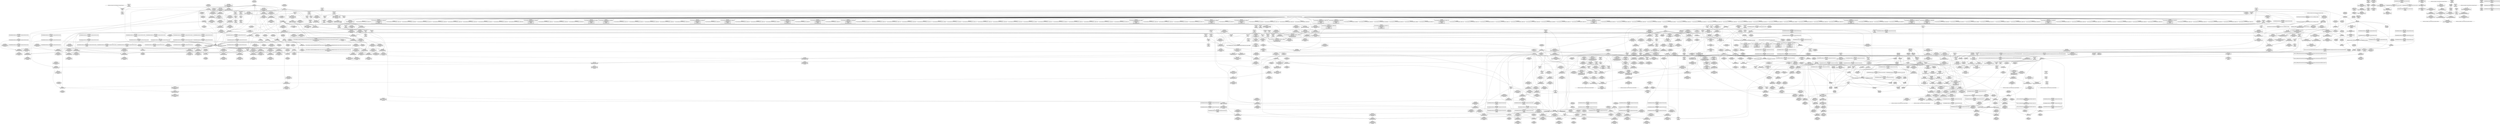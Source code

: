 digraph {
	CE0x3e4e5f0 [shape=record,shape=Mrecord,label="{CE0x3e4e5f0|i64*_getelementptr_inbounds_(_15_x_i64_,_15_x_i64_*___llvm_gcov_ctr203,_i64_0,_i64_14)|*Constant*|*SummSink*}"]
	CE0x3e92a00 [shape=record,shape=Mrecord,label="{CE0x3e92a00|i64*_getelementptr_inbounds_(_2_x_i64_,_2_x_i64_*___llvm_gcov_ctr204,_i64_0,_i64_1)|*Constant*|*SummSink*}"]
	CE0x3e8d950 [shape=record,shape=Mrecord,label="{CE0x3e8d950|path_has_perm:tmp2|*SummSink*}"]
	CE0x3e59e40 [shape=record,shape=Mrecord,label="{CE0x3e59e40|__validate_creds:call|include/linux/cred.h,173|*SummSource*}"]
	CE0x3e87e90 [shape=record,shape=Mrecord,label="{CE0x3e87e90|inode_has_perm:tmp5|security/selinux/hooks.c,1609|*SummSink*}"]
	CE0x3e13760 [shape=record,shape=Mrecord,label="{CE0x3e13760|_ret_%struct.task_struct*_%tmp4,_!dbg_!27714|./arch/x86/include/asm/current.h,14|*SummSink*}"]
	CE0x44fb860 [shape=record,shape=Mrecord,label="{CE0x44fb860|selinux_mount:land.lhs.true|*SummSource*}"]
	CE0x3e7de60 [shape=record,shape=Mrecord,label="{CE0x3e7de60|COLLAPSED:_GCMRE___llvm_gcov_ctr154_internal_global_8_x_i64_zeroinitializer:_elem_0:default:}"]
	"CONST[source:0(mediator),value:2(dynamic)][purpose:{subject}][SnkIdx:4]"
	CE0x3e29c40 [shape=record,shape=Mrecord,label="{CE0x3e29c40|i64*_getelementptr_inbounds_(_15_x_i64_,_15_x_i64_*___llvm_gcov_ctr203,_i64_0,_i64_12)|*Constant*}"]
	CE0x3e61c20 [shape=record,shape=Mrecord,label="{CE0x3e61c20|superblock_has_perm:tmp1}"]
	CE0x3e8c030 [shape=record,shape=Mrecord,label="{CE0x3e8c030|path_has_perm:tmp7|security/selinux/hooks.c,1646}"]
	CE0x3e8d690 [shape=record,shape=Mrecord,label="{CE0x3e8d690|cred_sid:tmp1|*SummSource*}"]
	CE0x3e9ab00 [shape=record,shape=Mrecord,label="{CE0x3e9ab00|superblock_has_perm:tmp5|security/selinux/hooks.c,1865|*SummSource*}"]
	CE0x50f5cf0 [shape=record,shape=Mrecord,label="{CE0x50f5cf0|selinux_mount:return}"]
	CE0x3e13480 [shape=record,shape=Mrecord,label="{CE0x3e13480|_ret_%struct.task_struct*_%tmp4,_!dbg_!27714|./arch/x86/include/asm/current.h,14|*SummSource*}"]
	CE0x3e7f6b0 [shape=record,shape=Mrecord,label="{CE0x3e7f6b0|_ret_i32_%tmp6,_!dbg_!27716|security/selinux/hooks.c,197|*SummSink*}"]
	CE0x3ef8930 [shape=record,shape=Mrecord,label="{CE0x3ef8930|inode_has_perm:tmp8|security/selinux/hooks.c,1611|*SummSource*}"]
	CE0x3e0b0d0 [shape=record,shape=Mrecord,label="{CE0x3e0b0d0|i64*_getelementptr_inbounds_(_15_x_i64_,_15_x_i64_*___llvm_gcov_ctr203,_i64_0,_i64_1)|*Constant*}"]
	CE0x3dff700 [shape=record,shape=Mrecord,label="{CE0x3dff700|104:_%struct.inode*,_232:_%struct.super_block*,_:_CRE_147,148_}"]
	CE0x3e06720 [shape=record,shape=Mrecord,label="{CE0x3e06720|104:_%struct.inode*,_232:_%struct.super_block*,_:_CRE_219,220_}"]
	CE0x3ddf310 [shape=record,shape=Mrecord,label="{CE0x3ddf310|selinux_mount:if.then6}"]
	CE0x3e13370 [shape=record,shape=Mrecord,label="{CE0x3e13370|get_current:entry|*SummSink*}"]
	CE0x3eb2800 [shape=record,shape=Mrecord,label="{CE0x3eb2800|__validate_creds:entry}"]
	CE0x3eb8520 [shape=record,shape=Mrecord,label="{CE0x3eb8520|GLOBAL:creds_are_invalid|*Constant*|*SummSource*}"]
	CE0x3e187d0 [shape=record,shape=Mrecord,label="{CE0x3e187d0|selinux_mount:if.else}"]
	CE0x3e9be20 [shape=record,shape=Mrecord,label="{CE0x3e9be20|i32_8|*Constant*}"]
	CE0x3eb9250 [shape=record,shape=Mrecord,label="{CE0x3eb9250|__validate_creds:conv|include/linux/cred.h,173|*SummSource*}"]
	CE0x3e14090 [shape=record,shape=Mrecord,label="{CE0x3e14090|selinux_mount:cred4|security/selinux/hooks.c,2639|*SummSource*}"]
	CE0x3e8a3a0 [shape=record,shape=Mrecord,label="{CE0x3e8a3a0|path_has_perm:tmp4|*LoadInst*|security/selinux/hooks.c,1642}"]
	CE0x3ebdf90 [shape=record,shape=Mrecord,label="{CE0x3ebdf90|__validate_creds:line|Function::__validate_creds&Arg::line::|*SummSink*}"]
	CE0x3e50480 [shape=record,shape=Mrecord,label="{CE0x3e50480|i64*_getelementptr_inbounds_(_15_x_i64_,_15_x_i64_*___llvm_gcov_ctr203,_i64_0,_i64_13)|*Constant*|*SummSource*}"]
	CE0x3e45a90 [shape=record,shape=Mrecord,label="{CE0x3e45a90|__validate_creds:tmp4|include/linux/cred.h,173|*SummSource*}"]
	CE0x3e614e0 [shape=record,shape=Mrecord,label="{CE0x3e614e0|inode_has_perm:lnot1|security/selinux/hooks.c,1611|*SummSource*}"]
	CE0x3e4b750 [shape=record,shape=Mrecord,label="{CE0x3e4b750|104:_%struct.inode*,_232:_%struct.super_block*,_:_CRE_319,320_}"]
	CE0x3e07dc0 [shape=record,shape=Mrecord,label="{CE0x3e07dc0|104:_%struct.inode*,_232:_%struct.super_block*,_:_CRE_272,280_|*MultipleSource*|security/selinux/hooks.c,2642|*LoadInst*|security/selinux/hooks.c,2642}"]
	CE0x3e0a1c0 [shape=record,shape=Mrecord,label="{CE0x3e0a1c0|selinux_mount:tmp9|security/selinux/hooks.c,2639}"]
	CE0x3e149a0 [shape=record,shape=Mrecord,label="{CE0x3e149a0|i64*_getelementptr_inbounds_(_15_x_i64_,_15_x_i64_*___llvm_gcov_ctr203,_i64_0,_i64_6)|*Constant*|*SummSource*}"]
	CE0x3e16750 [shape=record,shape=Mrecord,label="{CE0x3e16750|selinux_mount:tmp16|security/selinux/hooks.c,2639|*SummSource*}"]
	CE0x3e93000 [shape=record,shape=Mrecord,label="{CE0x3e93000|cred_sid:tmp1|*SummSink*}"]
	CE0x3efa3f0 [shape=record,shape=Mrecord,label="{CE0x3efa3f0|i32_512|*Constant*|*SummSink*}"]
	CE0x3e07080 [shape=record,shape=Mrecord,label="{CE0x3e07080|104:_%struct.inode*,_232:_%struct.super_block*,_:_CRE_224,232_|*MultipleSource*|security/selinux/hooks.c,2642|*LoadInst*|security/selinux/hooks.c,2642}"]
	CE0x3e60400 [shape=record,shape=Mrecord,label="{CE0x3e60400|GLOBAL:current_task|Global_var:current_task|*SummSource*}"]
	CE0x3eeed80 [shape=record,shape=Mrecord,label="{CE0x3eeed80|GLOBAL:__invalid_creds|*Constant*|*SummSource*}"]
	CE0x3dfe910 [shape=record,shape=Mrecord,label="{CE0x3dfe910|104:_%struct.inode*,_232:_%struct.super_block*,_:_CRE_95,96_}"]
	CE0x3e73f20 [shape=record,shape=Mrecord,label="{CE0x3e73f20|_call_void_mcount()_#3|*SummSource*}"]
	CE0x3e12e80 [shape=record,shape=Mrecord,label="{CE0x3e12e80|GLOBAL:get_current|*Constant*|*SummSource*}"]
	CE0x3eb47e0 [shape=record,shape=Mrecord,label="{CE0x3eb47e0|__validate_creds:tmp2|include/linux/cred.h,173}"]
	CE0x3e4d160 [shape=record,shape=Mrecord,label="{CE0x3e4d160|_ret_i32_%call2,_!dbg_!27722|security/selinux/hooks.c,1866|*SummSource*}"]
	CE0x3e741f0 [shape=record,shape=Mrecord,label="{CE0x3e741f0|i32_1|*Constant*}"]
	CE0x3eb7730 [shape=record,shape=Mrecord,label="{CE0x3eb7730|__validate_creds:tobool|include/linux/cred.h,173|*SummSink*}"]
	CE0x3ec0660 [shape=record,shape=Mrecord,label="{CE0x3ec0660|cred_sid:tmp5|security/selinux/hooks.c,196}"]
	CE0x3e04330 [shape=record,shape=Mrecord,label="{CE0x3e04330|104:_%struct.inode*,_232:_%struct.super_block*,_:_CRE_196,197_}"]
	CE0x3e4a540 [shape=record,shape=Mrecord,label="{CE0x3e4a540|104:_%struct.inode*,_232:_%struct.super_block*,_:_CRE_308,309_}"]
	CE0x3df5ca0 [shape=record,shape=Mrecord,label="{CE0x3df5ca0|0:_i8,_:_GCMR_selinux_mount.__warned_internal_global_i8_0,_section_.data.unlikely_,_align_1:_elem_0:default:}"]
	CE0x3e03070 [shape=record,shape=Mrecord,label="{CE0x3e03070|104:_%struct.inode*,_232:_%struct.super_block*,_:_CRE_184,185_}"]
	CE0x3eb49d0 [shape=record,shape=Mrecord,label="{CE0x3eb49d0|__validate_creds:tmp2|include/linux/cred.h,173|*SummSource*}"]
	CE0x3e59d80 [shape=record,shape=Mrecord,label="{CE0x3e59d80|__validate_creds:call|include/linux/cred.h,173}"]
	CE0x3e90760 [shape=record,shape=Mrecord,label="{CE0x3e90760|avc_has_perm:ssid|Function::avc_has_perm&Arg::ssid::|*SummSink*}"]
	CE0x3e51290 [shape=record,shape=Mrecord,label="{CE0x3e51290|selinux_mount:call8|security/selinux/hooks.c,2645|*SummSource*}"]
	CE0x3ef0950 [shape=record,shape=Mrecord,label="{CE0x3ef0950|__validate_creds:tmp9|include/linux/cred.h,175|*SummSink*}"]
	CE0x3e161e0 [shape=record,shape=Mrecord,label="{CE0x3e161e0|104:_%struct.inode*,_232:_%struct.super_block*,_:_CRE_93,94_}"]
	CE0x3e8a090 [shape=record,shape=Mrecord,label="{CE0x3e8a090|__validate_creds:file|Function::__validate_creds&Arg::file::|*SummSource*}"]
	CE0x3e7f7e0 [shape=record,shape=Mrecord,label="{CE0x3e7f7e0|superblock_has_perm:s_security|security/selinux/hooks.c,1865|*SummSource*}"]
	CE0x3e16530 [shape=record,shape=Mrecord,label="{CE0x3e16530|selinux_mount:tmp16|security/selinux/hooks.c,2639}"]
	CE0x3e0ae10 [shape=record,shape=Mrecord,label="{CE0x3e0ae10|selinux_mount:tmp11|security/selinux/hooks.c,2639|*SummSink*}"]
	CE0x3e72680 [shape=record,shape=Mrecord,label="{CE0x3e72680|272:_i8*,_:_CRE_272,280_|*MultipleSource*|security/selinux/hooks.c,2642|Function::superblock_has_perm&Arg::sb::|security/selinux/hooks.c,1865}"]
	CE0x3e6fbe0 [shape=record,shape=Mrecord,label="{CE0x3e6fbe0|cred_sid:tmp|*SummSource*}"]
	CE0x3e52950 [shape=record,shape=Mrecord,label="{CE0x3e52950|i64*_getelementptr_inbounds_(_2_x_i64_,_2_x_i64_*___llvm_gcov_ctr131,_i64_0,_i64_1)|*Constant*|*SummSink*}"]
	CE0x3e54540 [shape=record,shape=Mrecord,label="{CE0x3e54540|0:_i32,_4:_i32,_8:_i32,_12:_i32,_:_CMRE_0,4_|*MultipleSource*|security/selinux/hooks.c,196|*LoadInst*|security/selinux/hooks.c,196|security/selinux/hooks.c,197}"]
	CE0x3e91260 [shape=record,shape=Mrecord,label="{CE0x3e91260|avc_has_perm:tclass|Function::avc_has_perm&Arg::tclass::}"]
	CE0x3e12f60 [shape=record,shape=Mrecord,label="{CE0x3e12f60|GLOBAL:get_current|*Constant*|*SummSink*}"]
	CE0x3e84610 [shape=record,shape=Mrecord,label="{CE0x3e84610|inode_has_perm:tmp20|security/selinux/hooks.c,1618|*SummSource*}"]
	CE0x3e4a940 [shape=record,shape=Mrecord,label="{CE0x3e4a940|104:_%struct.inode*,_232:_%struct.super_block*,_:_CRE_310,311_}"]
	CE0x3e8f710 [shape=record,shape=Mrecord,label="{CE0x3e8f710|superblock_has_perm:call2|security/selinux/hooks.c,1866|*SummSource*}"]
	CE0x3eb6450 [shape=record,shape=Mrecord,label="{CE0x3eb6450|inode_has_perm:tmp1}"]
	CE0x3e5a090 [shape=record,shape=Mrecord,label="{CE0x3e5a090|_call_void_mcount()_#3}"]
	CE0x3deebd0 [shape=record,shape=Mrecord,label="{CE0x3deebd0|get_current:tmp|*SummSink*}"]
	CE0x3e557d0 [shape=record,shape=Mrecord,label="{CE0x3e557d0|i32_22|*Constant*}"]
	CE0x3e177c0 [shape=record,shape=Mrecord,label="{CE0x3e177c0|selinux_mount:tmp17|security/selinux/hooks.c,2639|*SummSink*}"]
	CE0x3defc90 [shape=record,shape=Mrecord,label="{CE0x3defc90|get_current:tmp1|*SummSink*}"]
	CE0x3deb230 [shape=record,shape=Mrecord,label="{CE0x3deb230|i64*_getelementptr_inbounds_(_2_x_i64_,_2_x_i64_*___llvm_gcov_ctr204,_i64_0,_i64_0)|*Constant*|*SummSource*}"]
	CE0x3eb5350 [shape=record,shape=Mrecord,label="{CE0x3eb5350|inode_has_perm:tmp3|*SummSource*}"]
	CE0x3ebfe50 [shape=record,shape=Mrecord,label="{CE0x3ebfe50|__validate_creds:lnot.ext|include/linux/cred.h,173|*SummSink*}"]
	CE0x3e7e1a0 [shape=record,shape=Mrecord,label="{CE0x3e7e1a0|i64*_getelementptr_inbounds_(_2_x_i64_,_2_x_i64_*___llvm_gcov_ctr151,_i64_0,_i64_0)|*Constant*|*SummSource*}"]
	CE0x3dfefa0 [shape=record,shape=Mrecord,label="{CE0x3dfefa0|104:_%struct.inode*,_232:_%struct.super_block*,_:_CRE_112,144_|*MultipleSource*|security/selinux/hooks.c,2642|*LoadInst*|security/selinux/hooks.c,2642}"]
	CE0x3debba0 [shape=record,shape=Mrecord,label="{CE0x3debba0|selinux_mount:tmp14|security/selinux/hooks.c,2639|*SummSink*}"]
	CE0x3dffc20 [shape=record,shape=Mrecord,label="{CE0x3dffc20|104:_%struct.inode*,_232:_%struct.super_block*,_:_CRE_151,152_}"]
	CE0x3de7470 [shape=record,shape=Mrecord,label="{CE0x3de7470|inode_has_perm:return|*SummSource*}"]
	CE0x3e020d0 [shape=record,shape=Mrecord,label="{CE0x3e020d0|104:_%struct.inode*,_232:_%struct.super_block*,_:_CRE_174,175_}"]
	CE0x3e8aab0 [shape=record,shape=Mrecord,label="{CE0x3e8aab0|i32_5|*Constant*|*SummSink*}"]
	CE0x3e9d260 [shape=record,shape=Mrecord,label="{CE0x3e9d260|i64*_getelementptr_inbounds_(_2_x_i64_,_2_x_i64_*___llvm_gcov_ctr131,_i64_0,_i64_0)|*Constant*}"]
	CE0x3def510 [shape=record,shape=Mrecord,label="{CE0x3def510|i64*_getelementptr_inbounds_(_15_x_i64_,_15_x_i64_*___llvm_gcov_ctr203,_i64_0,_i64_1)|*Constant*|*SummSource*}"]
	CE0x3e0fa40 [shape=record,shape=Mrecord,label="{CE0x3e0fa40|selinux_mount:tmp6|security/selinux/hooks.c,2639}"]
	CE0x3e56510 [shape=record,shape=Mrecord,label="{CE0x3e56510|cred_sid:tmp6|security/selinux/hooks.c,197|*SummSource*}"]
	CE0x3dec2f0 [shape=record,shape=Mrecord,label="{CE0x3dec2f0|i64*_getelementptr_inbounds_(_15_x_i64_,_15_x_i64_*___llvm_gcov_ctr203,_i64_0,_i64_8)|*Constant*|*SummSink*}"]
	CE0x3e0a3d0 [shape=record,shape=Mrecord,label="{CE0x3e0a3d0|selinux_mount:tmp9|security/selinux/hooks.c,2639|*SummSink*}"]
	CE0x3e16d20 [shape=record,shape=Mrecord,label="{CE0x3e16d20|i8_1|*Constant*|*SummSource*}"]
	CE0x3e0a770 [shape=record,shape=Mrecord,label="{CE0x3e0a770|selinux_mount:tmp10|security/selinux/hooks.c,2639|*SummSource*}"]
	CE0x3e2a1c0 [shape=record,shape=Mrecord,label="{CE0x3e2a1c0|i64*_getelementptr_inbounds_(_15_x_i64_,_15_x_i64_*___llvm_gcov_ctr203,_i64_0,_i64_12)|*Constant*|*SummSink*}"]
	CE0x3e8d540 [shape=record,shape=Mrecord,label="{CE0x3e8d540|cred_sid:tmp|*SummSink*}"]
	CE0x3eeb9b0 [shape=record,shape=Mrecord,label="{CE0x3eeb9b0|inode_has_perm:call4|security/selinux/hooks.c,1617|*SummSink*}"]
	CE0x3e02710 [shape=record,shape=Mrecord,label="{CE0x3e02710|104:_%struct.inode*,_232:_%struct.super_block*,_:_CRE_178,179_}"]
	"CONST[source:0(mediator),value:2(dynamic)][purpose:{subject}][SrcIdx:6]"
	CE0x3e52fb0 [shape=record,shape=Mrecord,label="{CE0x3e52fb0|COLLAPSED:_CMRE:_elem_0::|security/selinux/hooks.c,196}"]
	CE0x3e560c0 [shape=record,shape=Mrecord,label="{CE0x3e560c0|0:_i32,_4:_i32,_8:_i32,_12:_i32,_:_CMRE_16,20_|*MultipleSource*|security/selinux/hooks.c,196|*LoadInst*|security/selinux/hooks.c,196|security/selinux/hooks.c,197}"]
	CE0x3df0ea0 [shape=record,shape=Mrecord,label="{CE0x3df0ea0|selinux_mount:tmp2|*SummSink*}"]
	CE0x3eebeb0 [shape=record,shape=Mrecord,label="{CE0x3eebeb0|avc_has_perm:ssid|Function::avc_has_perm&Arg::ssid::}"]
	CE0x3e15170 [shape=record,shape=Mrecord,label="{CE0x3e15170|selinux_mount:tmp13|security/selinux/hooks.c,2639|*SummSink*}"]
	CE0x3eb53c0 [shape=record,shape=Mrecord,label="{CE0x3eb53c0|inode_has_perm:tmp3|*SummSink*}"]
	CE0x3de7720 [shape=record,shape=Mrecord,label="{CE0x3de7720|inode_has_perm:do.end|*SummSource*}"]
	CE0x3de5600 [shape=record,shape=Mrecord,label="{CE0x3de5600|i32_0|*Constant*}"]
	CE0x3e70b70 [shape=record,shape=Mrecord,label="{CE0x3e70b70|cred_sid:entry|*SummSink*}"]
	CE0x3e89920 [shape=record,shape=Mrecord,label="{CE0x3e89920|_call_void_mcount()_#3|*SummSink*}"]
	CE0x3e4aad0 [shape=record,shape=Mrecord,label="{CE0x3e4aad0|104:_%struct.inode*,_232:_%struct.super_block*,_:_CRE_311,312_}"]
	CE0x3ddf0a0 [shape=record,shape=Mrecord,label="{CE0x3ddf0a0|selinux_mount:do.body|*SummSink*}"]
	CE0x3e02d50 [shape=record,shape=Mrecord,label="{CE0x3e02d50|104:_%struct.inode*,_232:_%struct.super_block*,_:_CRE_182,183_}"]
	CE0x3dff140 [shape=record,shape=Mrecord,label="{CE0x3dff140|104:_%struct.inode*,_232:_%struct.super_block*,_:_CRE_145,146_}"]
	CE0x3de1350 [shape=record,shape=Mrecord,label="{CE0x3de1350|0:_i8,_16:_%struct.dentry*,_24:_%struct.selinux_audit_data*,_:_SCMRE_0,8_|*MultipleSource*|Function::selinux_mount&Arg::path::|security/selinux/hooks.c,2642}"]
	CE0x3e9bc80 [shape=record,shape=Mrecord,label="{CE0x3e9bc80|path_has_perm:tmp7|security/selinux/hooks.c,1646}"]
	CE0x3e2a230 [shape=record,shape=Mrecord,label="{CE0x3e2a230|selinux_mount:tmp24|security/selinux/hooks.c,2642|*SummSink*}"]
	CE0x3e09ad0 [shape=record,shape=Mrecord,label="{CE0x3e09ad0|i8*_getelementptr_inbounds_(_25_x_i8_,_25_x_i8_*_.str3,_i32_0,_i32_0)|*Constant*|*SummSource*}"]
	CE0x3e9c370 [shape=record,shape=Mrecord,label="{CE0x3e9c370|inode_has_perm:entry}"]
	CE0x3e9cde0 [shape=record,shape=Mrecord,label="{CE0x3e9cde0|_ret_i32_%retval.0,_!dbg_!27739|security/selinux/hooks.c,1618}"]
	CE0x3e087c0 [shape=record,shape=Mrecord,label="{CE0x3e087c0|104:_%struct.inode*,_232:_%struct.super_block*,_:_CRE_305,306_}"]
	CE0x3e6c130 [shape=record,shape=Mrecord,label="{CE0x3e6c130|inode_has_perm:tmp14|security/selinux/hooks.c,1614|*SummSink*}"]
	CE0x44fb9c0 [shape=record,shape=Mrecord,label="{CE0x44fb9c0|selinux_mount:do.end}"]
	CE0x3ef7240 [shape=record,shape=Mrecord,label="{CE0x3ef7240|i64_4|*Constant*}"]
	CE0x3ef9970 [shape=record,shape=Mrecord,label="{CE0x3ef9970|inode_has_perm:tmp10|security/selinux/hooks.c,1611}"]
	CE0x3e8fc60 [shape=record,shape=Mrecord,label="{CE0x3e8fc60|avc_has_perm:entry}"]
	CE0x3e29770 [shape=record,shape=Mrecord,label="{CE0x3e29770|selinux_mount:tmp24|security/selinux/hooks.c,2642}"]
	CE0x3e0bc40 [shape=record,shape=Mrecord,label="{CE0x3e0bc40|i64_3|*Constant*}"]
	CE0x3e45a20 [shape=record,shape=Mrecord,label="{CE0x3e45a20|__validate_creds:tmp4|include/linux/cred.h,173}"]
	CE0x3e90e60 [shape=record,shape=Mrecord,label="{CE0x3e90e60|i16_5|*Constant*|*SummSource*}"]
	CE0x3e4ac60 [shape=record,shape=Mrecord,label="{CE0x3e4ac60|104:_%struct.inode*,_232:_%struct.super_block*,_:_CRE_312,313_}"]
	CE0x3e912d0 [shape=record,shape=Mrecord,label="{CE0x3e912d0|avc_has_perm:tclass|Function::avc_has_perm&Arg::tclass::|*SummSource*}"]
	CE0x3e4e260 [shape=record,shape=Mrecord,label="{CE0x3e4e260|i64*_getelementptr_inbounds_(_15_x_i64_,_15_x_i64_*___llvm_gcov_ctr203,_i64_0,_i64_14)|*Constant*}"]
	CE0x3eb5b80 [shape=record,shape=Mrecord,label="{CE0x3eb5b80|__validate_creds:cred|Function::__validate_creds&Arg::cred::|*SummSink*}"]
	CE0x3e25910 [shape=record,shape=Mrecord,label="{CE0x3e25910|i64*_getelementptr_inbounds_(_2_x_i64_,_2_x_i64_*___llvm_gcov_ctr151,_i64_0,_i64_1)|*Constant*|*SummSink*}"]
	CE0x3e7e330 [shape=record,shape=Mrecord,label="{CE0x3e7e330|i64*_getelementptr_inbounds_(_2_x_i64_,_2_x_i64_*___llvm_gcov_ctr151,_i64_0,_i64_0)|*Constant*|*SummSink*}"]
	CE0x3e117b0 [shape=record,shape=Mrecord,label="{CE0x3e117b0|GLOBAL:lockdep_rcu_suspicious|*Constant*}"]
	CE0x3dfced0 [shape=record,shape=Mrecord,label="{CE0x3dfced0|GLOBAL:lockdep_rcu_suspicious|*Constant*|*SummSink*}"]
	CE0x3e7ed60 [shape=record,shape=Mrecord,label="{CE0x3e7ed60|GLOBAL:cred_sid|*Constant*}"]
	CE0x3dfff40 [shape=record,shape=Mrecord,label="{CE0x3dfff40|104:_%struct.inode*,_232:_%struct.super_block*,_:_CRE_153,154_}"]
	CE0x3e51cf0 [shape=record,shape=Mrecord,label="{CE0x3e51cf0|selinux_mount:call7|security/selinux/hooks.c,2642|*SummSource*}"]
	CE0x3e2f360 [shape=record,shape=Mrecord,label="{CE0x3e2f360|104:_%struct.inode*,_232:_%struct.super_block*,_:_CRE_8,12_|*MultipleSource*|security/selinux/hooks.c,2642|*LoadInst*|security/selinux/hooks.c,2642}"]
	CE0x3eb43b0 [shape=record,shape=Mrecord,label="{CE0x3eb43b0|_call_void_mcount()_#3|*SummSink*}"]
	CE0x3eebb20 [shape=record,shape=Mrecord,label="{CE0x3eebb20|i32_(i32,_i32,_i16,_i32,_%struct.common_audit_data*)*_bitcast_(i32_(i32,_i32,_i16,_i32,_%struct.common_audit_data.495*)*_avc_has_perm_to_i32_(i32,_i32,_i16,_i32,_%struct.common_audit_data*)*)|*Constant*}"]
	CE0x3e4c3e0 [shape=record,shape=Mrecord,label="{CE0x3e4c3e0|superblock_has_perm:perms|Function::superblock_has_perm&Arg::perms::|*SummSink*}"]
	CE0x3e267a0 [shape=record,shape=Mrecord,label="{CE0x3e267a0|selinux_mount:tmp19|security/selinux/hooks.c,2639|*SummSink*}"]
	CE0x3e54d20 [shape=record,shape=Mrecord,label="{CE0x3e54d20|cred_sid:tmp2}"]
	CE0x3eb4bc0 [shape=record,shape=Mrecord,label="{CE0x3eb4bc0|__validate_creds:cred|Function::__validate_creds&Arg::cred::}"]
	CE0x3def7b0 [shape=record,shape=Mrecord,label="{CE0x3def7b0|selinux_mount:entry}"]
	CE0x3e57fa0 [shape=record,shape=Mrecord,label="{CE0x3e57fa0|inode_has_perm:i_flags|security/selinux/hooks.c,1611|*SummSource*}"]
	CE0x3e263b0 [shape=record,shape=Mrecord,label="{CE0x3e263b0|selinux_mount:tmp19|security/selinux/hooks.c,2639}"]
	CE0x3efa260 [shape=record,shape=Mrecord,label="{CE0x3efa260|i32_512|*Constant*|*SummSource*}"]
	CE0x3e4b5c0 [shape=record,shape=Mrecord,label="{CE0x3e4b5c0|104:_%struct.inode*,_232:_%struct.super_block*,_:_CRE_318,319_}"]
	CE0x3e27e20 [shape=record,shape=Mrecord,label="{CE0x3e27e20|i64_10|*Constant*|*SummSource*}"]
	CE0x3e8bba0 [shape=record,shape=Mrecord,label="{CE0x3e8bba0|path_has_perm:tmp6|security/selinux/hooks.c,1646}"]
	CE0x3e8cbe0 [shape=record,shape=Mrecord,label="{CE0x3e8cbe0|__validate_creds:tmp5|include/linux/cred.h,173|*SummSink*}"]
	CE0x3e51b80 [shape=record,shape=Mrecord,label="{CE0x3e51b80|path_has_perm:entry}"]
	CE0x3e4f2f0 [shape=record,shape=Mrecord,label="{CE0x3e4f2f0|_ret_i32_%retval.0,_!dbg_!27754|security/selinux/hooks.c,2646|*SummSource*}"]
	CE0x3e8fdd0 [shape=record,shape=Mrecord,label="{CE0x3e8fdd0|avc_has_perm:entry|*SummSource*}"]
	CE0x3e89e80 [shape=record,shape=Mrecord,label="{CE0x3e89e80|_call_void_mcount()_#3}"]
	CE0x3e4b110 [shape=record,shape=Mrecord,label="{CE0x3e4b110|104:_%struct.inode*,_232:_%struct.super_block*,_:_CRE_315,316_}"]
	CE0x3ea0bb0 [shape=record,shape=Mrecord,label="{CE0x3ea0bb0|path_has_perm:type|security/selinux/hooks.c,1645|*SummSource*}"]
	CE0x3deeec0 [shape=record,shape=Mrecord,label="{CE0x3deeec0|selinux_mount:tmp|*SummSink*}"]
	CE0x3dd4be0 [shape=record,shape=Mrecord,label="{CE0x3dd4be0|selinux_mount:tmp4|security/selinux/hooks.c,2639|*SummSource*}"]
	CE0x3e5c210 [shape=record,shape=Mrecord,label="{CE0x3e5c210|get_current:tmp4|./arch/x86/include/asm/current.h,14|*SummSink*}"]
	CE0x3dfb9d0 [shape=record,shape=Mrecord,label="{CE0x3dfb9d0|selinux_mount:do.end|*SummSource*}"]
	CE0x3dd4ff0 [shape=record,shape=Mrecord,label="{CE0x3dd4ff0|i64_0|*Constant*|*SummSource*}"]
	CE0x3e4d900 [shape=record,shape=Mrecord,label="{CE0x3e4d900|i32_2|*Constant*|*SummSource*}"]
	CE0x3e8d5b0 [shape=record,shape=Mrecord,label="{CE0x3e8d5b0|i64_1|*Constant*}"]
	CE0x3e46650 [shape=record,shape=Mrecord,label="{CE0x3e46650|_call_void_mcount()_#3}"]
	CE0x3e9c290 [shape=record,shape=Mrecord,label="{CE0x3e9c290|GLOBAL:inode_has_perm|*Constant*|*SummSink*}"]
	CE0x3ee6af0 [shape=record,shape=Mrecord,label="{CE0x3ee6af0|inode_has_perm:tmp6|*LoadInst*|security/selinux/hooks.c,1611}"]
	CE0x3e4c200 [shape=record,shape=Mrecord,label="{CE0x3e4c200|i32_2|*Constant*|*SummSink*}"]
	CE0x3e008a0 [shape=record,shape=Mrecord,label="{CE0x3e008a0|104:_%struct.inode*,_232:_%struct.super_block*,_:_CRE_159,160_}"]
	CE0x3e047e0 [shape=record,shape=Mrecord,label="{CE0x3e047e0|104:_%struct.inode*,_232:_%struct.super_block*,_:_CRE_199,200_}"]
	CE0x3e70470 [shape=record,shape=Mrecord,label="{CE0x3e70470|superblock_has_perm:call|security/selinux/hooks.c,1863}"]
	CE0x3de78d0 [shape=record,shape=Mrecord,label="{CE0x3de78d0|i64*_getelementptr_inbounds_(_8_x_i64_,_8_x_i64_*___llvm_gcov_ctr154,_i64_0,_i64_0)|*Constant*}"]
	CE0x3e274e0 [shape=record,shape=Mrecord,label="{CE0x3e274e0|selinux_mount:and|security/selinux/hooks.c,2641}"]
	CE0x3e9fdd0 [shape=record,shape=Mrecord,label="{CE0x3e9fdd0|inode_has_perm:inode|Function::inode_has_perm&Arg::inode::}"]
	CE0x3df5880 [shape=record,shape=Mrecord,label="{CE0x3df5880|selinux_mount:tmp8|security/selinux/hooks.c,2639}"]
	CE0x3e6bc70 [shape=record,shape=Mrecord,label="{CE0x3e6bc70|i64*_getelementptr_inbounds_(_8_x_i64_,_8_x_i64_*___llvm_gcov_ctr154,_i64_0,_i64_5)|*Constant*|*SummSink*}"]
	CE0x3e14630 [shape=record,shape=Mrecord,label="{CE0x3e14630|i64*_getelementptr_inbounds_(_15_x_i64_,_15_x_i64_*___llvm_gcov_ctr203,_i64_0,_i64_6)|*Constant*}"]
	CE0x3e08ff0 [shape=record,shape=Mrecord,label="{CE0x3e08ff0|superblock_has_perm:tmp|*SummSource*}"]
	CE0x3eefd60 [shape=record,shape=Mrecord,label="{CE0x3eefd60|__validate_creds:tmp8|include/linux/cred.h,175|*SummSource*}"]
	CE0x3e56680 [shape=record,shape=Mrecord,label="{CE0x3e56680|cred_sid:tmp6|security/selinux/hooks.c,197|*SummSink*}"]
	CE0x3e53910 [shape=record,shape=Mrecord,label="{CE0x3e53910|cred_sid:tmp5|security/selinux/hooks.c,196|*SummSource*}"]
	CE0x3e27b90 [shape=record,shape=Mrecord,label="{CE0x3e27b90|i64_10|*Constant*}"]
	CE0x3e15ef0 [shape=record,shape=Mrecord,label="{CE0x3e15ef0|104:_%struct.inode*,_232:_%struct.super_block*,_:_CRE_91,92_}"]
	CE0x3eef630 [shape=record,shape=Mrecord,label="{CE0x3eef630|i64*_getelementptr_inbounds_(_5_x_i64_,_5_x_i64_*___llvm_gcov_ctr155,_i64_0,_i64_4)|*Constant*|*SummSink*}"]
	CE0x3de5520 [shape=record,shape=Mrecord,label="{CE0x3de5520|_call_void_mcount()_#3}"]
	CE0x3e844e0 [shape=record,shape=Mrecord,label="{CE0x3e844e0|inode_has_perm:tmp20|security/selinux/hooks.c,1618}"]
	CE0x3dfc760 [shape=record,shape=Mrecord,label="{CE0x3dfc760|_ret_i32_%call,_!dbg_!27724|security/selinux/hooks.c,1647|*SummSource*}"]
	CE0x3eeb490 [shape=record,shape=Mrecord,label="{CE0x3eeb490|inode_has_perm:tmp18|security/selinux/hooks.c,1617|*SummSink*}"]
	CE0x3eeed10 [shape=record,shape=Mrecord,label="{CE0x3eeed10|_call_void___invalid_creds(%struct.cred*_%cred,_i8*_%file,_i32_%line)_#10,_!dbg_!27721|include/linux/cred.h,174|*SummSource*}"]
	CE0x3e05910 [shape=record,shape=Mrecord,label="{CE0x3e05910|104:_%struct.inode*,_232:_%struct.super_block*,_:_CRE_210,211_}"]
	CE0x3e0a8a0 [shape=record,shape=Mrecord,label="{CE0x3e0a8a0|selinux_mount:tmp10|security/selinux/hooks.c,2639|*SummSink*}"]
	CE0x3eeb0b0 [shape=record,shape=Mrecord,label="{CE0x3eeb0b0|inode_has_perm:sclass|security/selinux/hooks.c,1617|*SummSink*}"]
	CE0x3ec0480 [shape=record,shape=Mrecord,label="{CE0x3ec0480|i32_1|*Constant*}"]
	CE0x3e09fb0 [shape=record,shape=Mrecord,label="{CE0x3e09fb0|i64_5|*Constant*|*SummSource*}"]
	CE0x3e4a5b0 [shape=record,shape=Mrecord,label="{CE0x3e4a5b0|104:_%struct.inode*,_232:_%struct.super_block*,_:_CRE_307,308_}"]
	CE0x3e03520 [shape=record,shape=Mrecord,label="{CE0x3e03520|104:_%struct.inode*,_232:_%struct.super_block*,_:_CRE_187,188_}"]
	CE0x3eec7b0 [shape=record,shape=Mrecord,label="{CE0x3eec7b0|avc_has_perm:auditdata|Function::avc_has_perm&Arg::auditdata::}"]
	CE0x3df04c0 [shape=record,shape=Mrecord,label="{CE0x3df04c0|selinux_mount:tmp6|security/selinux/hooks.c,2639|*SummSink*}"]
	CE0x3eee340 [shape=record,shape=Mrecord,label="{CE0x3eee340|__validate_creds:tmp7|include/linux/cred.h,174|*SummSource*}"]
	CE0x3de3e20 [shape=record,shape=Mrecord,label="{CE0x3de3e20|i32_2639|*Constant*|*SummSink*}"]
	CE0x3e2e530 [shape=record,shape=Mrecord,label="{CE0x3e2e530|selinux_mount:tmp26|*LoadInst*|security/selinux/hooks.c,2642|*SummSource*}"]
	CE0x3e9b4a0 [shape=record,shape=Mrecord,label="{CE0x3e9b4a0|superblock_has_perm:sid1|security/selinux/hooks.c,1866|*SummSink*}"]
	CE0x3e58650 [shape=record,shape=Mrecord,label="{CE0x3e58650|__validate_creds:lnot|include/linux/cred.h,173}"]
	CE0x3ded5c0 [shape=record,shape=Mrecord,label="{CE0x3ded5c0|selinux_mount:land.lhs.true}"]
	CE0x3e545b0 [shape=record,shape=Mrecord,label="{CE0x3e545b0|0:_i32,_4:_i32,_8:_i32,_12:_i32,_:_CMRE_4,8_|*MultipleSource*|security/selinux/hooks.c,196|*LoadInst*|security/selinux/hooks.c,196|security/selinux/hooks.c,197}"]
	CE0x3eb7270 [shape=record,shape=Mrecord,label="{CE0x3eb7270|i32_1609|*Constant*|*SummSource*}"]
	CE0x3eb5990 [shape=record,shape=Mrecord,label="{CE0x3eb5990|__validate_creds:lnot|include/linux/cred.h,173|*SummSource*}"]
	CE0x3e0af80 [shape=record,shape=Mrecord,label="{CE0x3e0af80|selinux_mount:tmp12|security/selinux/hooks.c,2639}"]
	CE0x3e8ee60 [shape=record,shape=Mrecord,label="{CE0x3e8ee60|path_has_perm:tmp}"]
	CE0x3ef8760 [shape=record,shape=Mrecord,label="{CE0x3ef8760|GLOBAL:__llvm_gcov_ctr154|Global_var:__llvm_gcov_ctr154|*SummSink*}"]
	CE0x3ec1770 [shape=record,shape=Mrecord,label="{CE0x3ec1770|12:_i32,_56:_i8*,_:_CRE_12,16_|*MultipleSource*|security/selinux/hooks.c,1642|Function::inode_has_perm&Arg::inode::|security/selinux/hooks.c,1611}"]
	CE0x3ee94c0 [shape=record,shape=Mrecord,label="{CE0x3ee94c0|__validate_creds:if.end|*SummSource*}"]
	CE0x3def890 [shape=record,shape=Mrecord,label="{CE0x3def890|get_current:tmp1}"]
	CE0x3e2aa90 [shape=record,shape=Mrecord,label="{CE0x3e2aa90|selinux_mount:tmp25|security/selinux/hooks.c,2642|*SummSink*}"]
	CE0x3de4640 [shape=record,shape=Mrecord,label="{CE0x3de4640|i64*_getelementptr_inbounds_(_15_x_i64_,_15_x_i64_*___llvm_gcov_ctr203,_i64_0,_i64_9)|*Constant*|*SummSource*}"]
	CE0x3e9af30 [shape=record,shape=Mrecord,label="{CE0x3e9af30|superblock_has_perm:sid1|security/selinux/hooks.c,1866|*SummSource*}"]
	CE0x3eb1710 [shape=record,shape=Mrecord,label="{CE0x3eb1710|GLOBAL:__validate_creds|*Constant*|*SummSource*}"]
	CE0x3e0bb40 [shape=record,shape=Mrecord,label="{CE0x3e0bb40|i64_0|*Constant*}"]
	CE0x3e09c60 [shape=record,shape=Mrecord,label="{CE0x3e09c60|selinux_mount:return|*SummSink*}"]
	CE0x3e87a40 [shape=record,shape=Mrecord,label="{CE0x3e87a40|superblock_has_perm:tmp6|security/selinux/hooks.c,1866}"]
	CE0x3df62b0 [shape=record,shape=Mrecord,label="{CE0x3df62b0|path_has_perm:tmp3|*SummSource*}"]
	CE0x3eb4b50 [shape=record,shape=Mrecord,label="{CE0x3eb4b50|__validate_creds:entry|*SummSink*}"]
	CE0x3ef8ab0 [shape=record,shape=Mrecord,label="{CE0x3ef8ab0|inode_has_perm:tmp9|security/selinux/hooks.c,1611}"]
	CE0x3df5590 [shape=record,shape=Mrecord,label="{CE0x3df5590|GLOBAL:selinux_mount.__warned|Global_var:selinux_mount.__warned|*SummSource*}"]
	CE0x3e52e80 [shape=record,shape=Mrecord,label="{CE0x3e52e80|cred_sid:security|security/selinux/hooks.c,196}"]
	CE0x3f04400 [shape=record,shape=Mrecord,label="{CE0x3f04400|28:_i32,_32:_i16,_:_CRE_28,32_|*MultipleSource*|*LoadInst*|security/selinux/hooks.c,1615|security/selinux/hooks.c,1615|security/selinux/hooks.c,1617}"]
	CE0x3eea0b0 [shape=record,shape=Mrecord,label="{CE0x3eea0b0|i64*_getelementptr_inbounds_(_5_x_i64_,_5_x_i64_*___llvm_gcov_ctr155,_i64_0,_i64_0)|*Constant*|*SummSink*}"]
	CE0x3e04e20 [shape=record,shape=Mrecord,label="{CE0x3e04e20|104:_%struct.inode*,_232:_%struct.super_block*,_:_CRE_203,204_}"]
	CE0x3e8c350 [shape=record,shape=Mrecord,label="{CE0x3e8c350|path_has_perm:tmp7|security/selinux/hooks.c,1646|*SummSink*}"]
	CE0x3de2560 [shape=record,shape=Mrecord,label="{CE0x3de2560|superblock_has_perm:tmp4|*LoadInst*|security/selinux/hooks.c,1865|*SummSink*}"]
	CE0x3e02a30 [shape=record,shape=Mrecord,label="{CE0x3e02a30|104:_%struct.inode*,_232:_%struct.super_block*,_:_CRE_180,181_}"]
	CE0x3e45b00 [shape=record,shape=Mrecord,label="{CE0x3e45b00|get_current:tmp2}"]
	CE0x4fc4c70 [shape=record,shape=Mrecord,label="{CE0x4fc4c70|i64*_getelementptr_inbounds_(_15_x_i64_,_15_x_i64_*___llvm_gcov_ctr203,_i64_0,_i64_0)|*Constant*|*SummSink*}"]
	CE0x3e289f0 [shape=record,shape=Mrecord,label="{CE0x3e289f0|selinux_mount:tmp21|security/selinux/hooks.c,2641|*SummSource*}"]
	CE0x3ef85f0 [shape=record,shape=Mrecord,label="{CE0x3ef85f0|GLOBAL:__llvm_gcov_ctr154|Global_var:__llvm_gcov_ctr154|*SummSource*}"]
	CE0x3e26000 [shape=record,shape=Mrecord,label="{CE0x3e26000|superblock_has_perm:tmp3}"]
	CE0x3e15090 [shape=record,shape=Mrecord,label="{CE0x3e15090|selinux_mount:tmp13|security/selinux/hooks.c,2639}"]
	CE0x3e51fa0 [shape=record,shape=Mrecord,label="{CE0x3e51fa0|GLOBAL:superblock_has_perm|*Constant*}"]
	CE0x3eef790 [shape=record,shape=Mrecord,label="{CE0x3eef790|__validate_creds:tmp8|include/linux/cred.h,175}"]
	CE0x3eb3ec0 [shape=record,shape=Mrecord,label="{CE0x3eb3ec0|cred_sid:tmp6|security/selinux/hooks.c,197}"]
	CE0x3e2a5c0 [shape=record,shape=Mrecord,label="{CE0x3e2a5c0|selinux_mount:tmp25|security/selinux/hooks.c,2642|*SummSource*}"]
	CE0x3eb9d40 [shape=record,shape=Mrecord,label="{CE0x3eb9d40|i64*_getelementptr_inbounds_(_2_x_i64_,_2_x_i64_*___llvm_gcov_ctr131,_i64_0,_i64_1)|*Constant*}"]
	CE0x3de6f60 [shape=record,shape=Mrecord,label="{CE0x3de6f60|inode_has_perm:if.end}"]
	CE0x3e9c830 [shape=record,shape=Mrecord,label="{CE0x3e9c830|inode_has_perm:cred|Function::inode_has_perm&Arg::cred::|*SummSource*}"]
	CE0x3e4b430 [shape=record,shape=Mrecord,label="{CE0x3e4b430|104:_%struct.inode*,_232:_%struct.super_block*,_:_CRE_317,318_}"]
	CE0x3e28480 [shape=record,shape=Mrecord,label="{CE0x3e28480|selinux_mount:tmp20|security/selinux/hooks.c,2641}"]
	CE0x3e4f280 [shape=record,shape=Mrecord,label="{CE0x3e4f280|_ret_i32_%retval.0,_!dbg_!27754|security/selinux/hooks.c,2646}"]
	CE0x3e4cf90 [shape=record,shape=Mrecord,label="{CE0x3e4cf90|superblock_has_perm:ad|Function::superblock_has_perm&Arg::ad::|*SummSource*}"]
	CE0x3decb20 [shape=record,shape=Mrecord,label="{CE0x3decb20|selinux_mount:tmp15|security/selinux/hooks.c,2639|*SummSink*}"]
	CE0x3e25c80 [shape=record,shape=Mrecord,label="{CE0x3e25c80|superblock_has_perm:tmp2|*SummSource*}"]
	CE0x3e7ecc0 [shape=record,shape=Mrecord,label="{CE0x3e7ecc0|_call_void_mcount()_#3|*SummSink*}"]
	CE0x3e2eef0 [shape=record,shape=Mrecord,label="{CE0x3e2eef0|selinux_mount:d_sb|security/selinux/hooks.c,2642|*SummSource*}"]
	CE0x3e08f10 [shape=record,shape=Mrecord,label="{CE0x3e08f10|superblock_has_perm:tmp}"]
	CE0x3e9eb90 [shape=record,shape=Mrecord,label="{CE0x3e9eb90|i64_16|*Constant*}"]
	CE0x3de7130 [shape=record,shape=Mrecord,label="{CE0x3de7130|inode_has_perm:bb}"]
	CE0x3e9d420 [shape=record,shape=Mrecord,label="{CE0x3e9d420|cred_sid:bb}"]
	CE0x3de1940 [shape=record,shape=Mrecord,label="{CE0x3de1940|i64*_getelementptr_inbounds_(_2_x_i64_,_2_x_i64_*___llvm_gcov_ctr98,_i64_0,_i64_0)|*Constant*|*SummSink*}"]
	CE0x3ddf280 [shape=record,shape=Mrecord,label="{CE0x3ddf280|i64*_getelementptr_inbounds_(_15_x_i64_,_15_x_i64_*___llvm_gcov_ctr203,_i64_0,_i64_0)|*Constant*|*SummSource*}"]
	CE0x3deaff0 [shape=record,shape=Mrecord,label="{CE0x3deaff0|selinux_mount:tmp1}"]
	CE0x3eb54d0 [shape=record,shape=Mrecord,label="{CE0x3eb54d0|_call_void_mcount()_#3}"]
	CE0x3e0fbe0 [shape=record,shape=Mrecord,label="{CE0x3e0fbe0|selinux_mount:tmp6|security/selinux/hooks.c,2639|*SummSource*}"]
	CE0x3e0a0c0 [shape=record,shape=Mrecord,label="{CE0x3e0a0c0|i64_5|*Constant*|*SummSink*}"]
	CE0x3deba70 [shape=record,shape=Mrecord,label="{CE0x3deba70|selinux_mount:tmp14|security/selinux/hooks.c,2639|*SummSource*}"]
	CE0x3e25c10 [shape=record,shape=Mrecord,label="{CE0x3e25c10|superblock_has_perm:tmp2}"]
	CE0x3eed390 [shape=record,shape=Mrecord,label="{CE0x3eed390|i64*_getelementptr_inbounds_(_8_x_i64_,_8_x_i64_*___llvm_gcov_ctr154,_i64_0,_i64_7)|*Constant*|*SummSink*}"]
	CE0x3e5a5e0 [shape=record,shape=Mrecord,label="{CE0x3e5a5e0|__validate_creds:bb|*SummSource*}"]
	CE0x3e4a840 [shape=record,shape=Mrecord,label="{CE0x3e4a840|104:_%struct.inode*,_232:_%struct.super_block*,_:_CRE_309,310_}"]
	CE0x3def010 [shape=record,shape=Mrecord,label="{CE0x3def010|i64_1|*Constant*|*SummSink*}"]
	CE0x3e7f550 [shape=record,shape=Mrecord,label="{CE0x3e7f550|_ret_i32_%tmp6,_!dbg_!27716|security/selinux/hooks.c,197|*SummSource*}"]
	CE0x3ef7100 [shape=record,shape=Mrecord,label="{CE0x3ef7100|inode_has_perm:expval|security/selinux/hooks.c,1611}"]
	CE0x3ef84c0 [shape=record,shape=Mrecord,label="{CE0x3ef84c0|GLOBAL:__llvm_gcov_ctr154|Global_var:__llvm_gcov_ctr154}"]
	CE0x3e8c900 [shape=record,shape=Mrecord,label="{CE0x3e8c900|__validate_creds:tmp4|include/linux/cred.h,173|*SummSink*}"]
	CE0x3dfd980 [shape=record,shape=Mrecord,label="{CE0x3dfd980|i64*_getelementptr_inbounds_(_2_x_i64_,_2_x_i64_*___llvm_gcov_ctr204,_i64_0,_i64_1)|*Constant*}"]
	CE0x3dd5250 [shape=record,shape=Mrecord,label="{CE0x3dd5250|GLOBAL:__llvm_gcov_ctr203|Global_var:__llvm_gcov_ctr203|*SummSink*}"]
	"CONST[source:2(external),value:0(static)][purpose:{operation}][SrcIdx:1]"
	CE0x3df0dc0 [shape=record,shape=Mrecord,label="{CE0x3df0dc0|selinux_mount:tmp2}"]
	CE0x3e4dee0 [shape=record,shape=Mrecord,label="{CE0x3e4dee0|selinux_mount:retval.0|*SummSink*}"]
	CE0x3de7600 [shape=record,shape=Mrecord,label="{CE0x3de7600|inode_has_perm:do.end}"]
	CE0x3eb1ec0 [shape=record,shape=Mrecord,label="{CE0x3eb1ec0|i64*_getelementptr_inbounds_(_8_x_i64_,_8_x_i64_*___llvm_gcov_ctr154,_i64_0,_i64_2)|*Constant*|*SummSource*}"]
	CE0x3de4050 [shape=record,shape=Mrecord,label="{CE0x3de4050|i8*_getelementptr_inbounds_(_45_x_i8_,_45_x_i8_*_.str12,_i32_0,_i32_0)|*Constant*}"]
	CE0x3e11050 [shape=record,shape=Mrecord,label="{CE0x3e11050|path_has_perm:entry|*SummSink*}"]
	CE0x3e5add0 [shape=record,shape=Mrecord,label="{CE0x3e5add0|i32_16|*Constant*|*SummSource*}"]
	CE0x3e55400 [shape=record,shape=Mrecord,label="{CE0x3e55400|_call_void_mcount()_#3}"]
	CE0x3e13cd0 [shape=record,shape=Mrecord,label="{CE0x3e13cd0|i32_78|*Constant*|*SummSink*}"]
	CE0x3e5ae90 [shape=record,shape=Mrecord,label="{CE0x3e5ae90|i32_16|*Constant*|*SummSink*}"]
	CE0x3e4e660 [shape=record,shape=Mrecord,label="{CE0x3e4e660|selinux_mount:tmp30|security/selinux/hooks.c,2646|*SummSink*}"]
	CE0x3ec0790 [shape=record,shape=Mrecord,label="{CE0x3ec0790|i32_4|*Constant*|*SummSink*}"]
	CE0x3ef4380 [shape=record,shape=Mrecord,label="{CE0x3ef4380|inode_has_perm:tobool|security/selinux/hooks.c,1611|*SummSink*}"]
	CE0x3e76680 [shape=record,shape=Mrecord,label="{CE0x3e76680|path_has_perm:tmp|*SummSink*}"]
	CE0x3e6fb00 [shape=record,shape=Mrecord,label="{CE0x3e6fb00|cred_sid:tmp}"]
	CE0x3ef6df0 [shape=record,shape=Mrecord,label="{CE0x3ef6df0|GLOBAL:llvm.expect.i64|*Constant*|*SummSource*}"]
	CE0x3e6cef0 [shape=record,shape=Mrecord,label="{CE0x3e6cef0|i32_10|*Constant*}"]
	CE0x3e84bb0 [shape=record,shape=Mrecord,label="{CE0x3e84bb0|__validate_creds:if.then|*SummSink*}"]
	CE0x3e27f50 [shape=record,shape=Mrecord,label="{CE0x3e27f50|i64_10|*Constant*|*SummSink*}"]
	CE0x3e26db0 [shape=record,shape=Mrecord,label="{CE0x3e26db0|i64_32|*Constant*}"]
	CE0x3e5a490 [shape=record,shape=Mrecord,label="{CE0x3e5a490|__validate_creds:if.end}"]
	CE0x3e6e7f0 [shape=record,shape=Mrecord,label="{CE0x3e6e7f0|inode_has_perm:tmp12|security/selinux/hooks.c,1612|*SummSink*}"]
	CE0x3eef080 [shape=record,shape=Mrecord,label="{CE0x3eef080|GLOBAL:__invalid_creds|*Constant*|*SummSink*}"]
	CE0x3e924c0 [shape=record,shape=Mrecord,label="{CE0x3e924c0|path_has_perm:bb}"]
	CE0x3e5f4d0 [shape=record,shape=Mrecord,label="{CE0x3e5f4d0|get_current:tmp|*SummSource*}"]
	CE0x3e8a410 [shape=record,shape=Mrecord,label="{CE0x3e8a410|path_has_perm:tmp4|*LoadInst*|security/selinux/hooks.c,1642|*SummSource*}"]
	CE0x3e53500 [shape=record,shape=Mrecord,label="{CE0x3e53500|cred_sid:tmp4|*LoadInst*|security/selinux/hooks.c,196|*SummSource*}"]
	CE0x3e4d6d0 [shape=record,shape=Mrecord,label="{CE0x3e4d6d0|superblock_has_perm:sb|Function::superblock_has_perm&Arg::sb::|*SummSource*}"]
	CE0x3ef78e0 [shape=record,shape=Mrecord,label="{CE0x3ef78e0|inode_has_perm:tobool2|security/selinux/hooks.c,1611|*SummSource*}"]
	CE0x3ef6750 [shape=record,shape=Mrecord,label="{CE0x3ef6750|inode_has_perm:conv|security/selinux/hooks.c,1611|*SummSource*}"]
	CE0x3e282d0 [shape=record,shape=Mrecord,label="{CE0x3e282d0|i64_11|*Constant*|*SummSource*}"]
	CE0x3e556d0 [shape=record,shape=Mrecord,label="{CE0x3e556d0|_call_void_mcount()_#3|*SummSink*}"]
	CE0x3e2ecf0 [shape=record,shape=Mrecord,label="{CE0x3e2ecf0|104:_%struct.inode*,_232:_%struct.super_block*,_:_CRE_88,89_}"]
	CE0x3ea10a0 [shape=record,shape=Mrecord,label="{CE0x3ea10a0|i8_1|*Constant*}"]
	CE0x3df14e0 [shape=record,shape=Mrecord,label="{CE0x3df14e0|selinux_mount:tmp3|*SummSource*}"]
	CE0x3e2bea0 [shape=record,shape=Mrecord,label="{CE0x3e2bea0|0:_i8,_16:_%struct.dentry*,_24:_%struct.selinux_audit_data*,_:_SCMRE_8,16_|*MultipleSource*|Function::selinux_mount&Arg::path::|security/selinux/hooks.c,2642}"]
	CE0x3e6be90 [shape=record,shape=Mrecord,label="{CE0x3e6be90|inode_has_perm:tmp14|security/selinux/hooks.c,1614}"]
	CE0x3ef71d0 [shape=record,shape=Mrecord,label="{CE0x3ef71d0|inode_has_perm:expval|security/selinux/hooks.c,1611|*SummSource*}"]
	CE0x3eeb600 [shape=record,shape=Mrecord,label="{CE0x3eeb600|inode_has_perm:call4|security/selinux/hooks.c,1617}"]
	CE0x3e26ab0 [shape=record,shape=Mrecord,label="{CE0x3e26ab0|selinux_mount:flags|Function::selinux_mount&Arg::flags::|*SummSource*}"]
	CE0x3de77c0 [shape=record,shape=Mrecord,label="{CE0x3de77c0|inode_has_perm:do.end|*SummSink*}"]
	CE0x3de7220 [shape=record,shape=Mrecord,label="{CE0x3de7220|inode_has_perm:bb|*SummSource*}"]
	CE0x3e54d90 [shape=record,shape=Mrecord,label="{CE0x3e54d90|cred_sid:tmp2|*SummSource*}"]
	CE0x3f08e40 [shape=record,shape=Mrecord,label="{CE0x3f08e40|i32_3|*Constant*}"]
	CE0x3f029d0 [shape=record,shape=Mrecord,label="{CE0x3f029d0|inode_has_perm:sid3|security/selinux/hooks.c,1617|*SummSource*}"]
	CE0x3ebfb60 [shape=record,shape=Mrecord,label="{CE0x3ebfb60|__validate_creds:lnot1|include/linux/cred.h,173|*SummSink*}"]
	CE0x3ee9b40 [shape=record,shape=Mrecord,label="{CE0x3ee9b40|__validate_creds:tmp5|include/linux/cred.h,173|*SummSource*}"]
	CE0x3dff690 [shape=record,shape=Mrecord,label="{CE0x3dff690|104:_%struct.inode*,_232:_%struct.super_block*,_:_CRE_148,149_}"]
	CE0x3e00ee0 [shape=record,shape=Mrecord,label="{CE0x3e00ee0|104:_%struct.inode*,_232:_%struct.super_block*,_:_CRE_163,164_}"]
	CE0x3dff490 [shape=record,shape=Mrecord,label="{CE0x3dff490|104:_%struct.inode*,_232:_%struct.super_block*,_:_CRE_146,147_}"]
	CE0x3e82b50 [shape=record,shape=Mrecord,label="{CE0x3e82b50|inode_has_perm:tmp19|security/selinux/hooks.c,1618|*SummSink*}"]
	CE0x3eeca00 [shape=record,shape=Mrecord,label="{CE0x3eeca00|inode_has_perm:retval.0}"]
	CE0x3e0f930 [shape=record,shape=Mrecord,label="{CE0x3e0f930|selinux_mount:tmp5|security/selinux/hooks.c,2639|*SummSink*}"]
	CE0x3e90a20 [shape=record,shape=Mrecord,label="{CE0x3e90a20|avc_has_perm:tsid|Function::avc_has_perm&Arg::tsid::|*SummSource*}"]
	CE0x3e8af70 [shape=record,shape=Mrecord,label="{CE0x3e8af70|path_has_perm:d_inode|security/selinux/hooks.c,1642|*SummSink*}"]
	CE0x3e6d5c0 [shape=record,shape=Mrecord,label="{CE0x3e6d5c0|inode_has_perm:i_security|security/selinux/hooks.c,1615}"]
	CE0x3ddddd0 [shape=record,shape=Mrecord,label="{CE0x3ddddd0|i32_0|*Constant*|*SummSource*}"]
	CE0x3e4e7d0 [shape=record,shape=Mrecord,label="{CE0x3e4e7d0|selinux_mount:tmp31|security/selinux/hooks.c,2646}"]
	CE0x3e2cb90 [shape=record,shape=Mrecord,label="{CE0x3e2cb90|104:_%struct.inode*,_232:_%struct.super_block*,_:_CRE_72,80_|*MultipleSource*|security/selinux/hooks.c,2642|*LoadInst*|security/selinux/hooks.c,2642}"]
	CE0x3ddec50 [shape=record,shape=Mrecord,label="{CE0x3ddec50|selinux_mount:if.then|*SummSource*}"]
	CE0x3dfc890 [shape=record,shape=Mrecord,label="{CE0x3dfc890|_ret_i32_%call,_!dbg_!27724|security/selinux/hooks.c,1647|*SummSink*}"]
	CE0x3e15540 [shape=record,shape=Mrecord,label="{CE0x3e15540|selinux_mount:path|Function::selinux_mount&Arg::path::|*SummSink*}"]
	CE0x3e91860 [shape=record,shape=Mrecord,label="{CE0x3e91860|avc_has_perm:requested|Function::avc_has_perm&Arg::requested::|*SummSink*}"]
	CE0x3e0bcb0 [shape=record,shape=Mrecord,label="{CE0x3e0bcb0|i64_3|*Constant*|*SummSource*}"]
	CE0x3e91aa0 [shape=record,shape=Mrecord,label="{CE0x3e91aa0|avc_has_perm:auditdata|Function::avc_has_perm&Arg::auditdata::}"]
	CE0x3ec1d50 [shape=record,shape=Mrecord,label="{CE0x3ec1d50|inode_has_perm:if.then|*SummSink*}"]
	CE0x3ee8b40 [shape=record,shape=Mrecord,label="{CE0x3ee8b40|i64*_getelementptr_inbounds_(_5_x_i64_,_5_x_i64_*___llvm_gcov_ctr155,_i64_0,_i64_0)|*Constant*}"]
	CE0x3e00d50 [shape=record,shape=Mrecord,label="{CE0x3e00d50|104:_%struct.inode*,_232:_%struct.super_block*,_:_CRE_162,163_}"]
	CE0x3e04650 [shape=record,shape=Mrecord,label="{CE0x3e04650|104:_%struct.inode*,_232:_%struct.super_block*,_:_CRE_198,199_}"]
	CE0x3ddfc60 [shape=record,shape=Mrecord,label="{CE0x3ddfc60|selinux_mount:entry|*SummSource*}"]
	CE0x3e17c70 [shape=record,shape=Mrecord,label="{CE0x3e17c70|selinux_mount:tmp18|security/selinux/hooks.c,2639|*SummSource*}"]
	CE0x3e61c90 [shape=record,shape=Mrecord,label="{CE0x3e61c90|superblock_has_perm:tmp1|*SummSource*}"]
	CE0x3e6e0a0 [shape=record,shape=Mrecord,label="{CE0x3e6e0a0|inode_has_perm:tmp11|security/selinux/hooks.c,1612|*SummSink*}"]
	CE0x3e6f240 [shape=record,shape=Mrecord,label="{CE0x3e6f240|inode_has_perm:tmp13|security/selinux/hooks.c,1614}"]
	CE0x3f09260 [shape=record,shape=Mrecord,label="{CE0x3f09260|i32_3|*Constant*|*SummSink*}"]
	CE0x3e055f0 [shape=record,shape=Mrecord,label="{CE0x3e055f0|104:_%struct.inode*,_232:_%struct.super_block*,_:_CRE_208,209_}"]
	CE0x3e9b690 [shape=record,shape=Mrecord,label="{CE0x3e9b690|superblock_has_perm:tmp6|security/selinux/hooks.c,1866|*SummSink*}"]
	"CONST[source:0(mediator),value:2(dynamic)][purpose:{subject}][SnkIdx:0]"
	CE0x3e90f90 [shape=record,shape=Mrecord,label="{CE0x3e90f90|i16_5|*Constant*|*SummSink*}"]
	CE0x3e8ac70 [shape=record,shape=Mrecord,label="{CE0x3e8ac70|path_has_perm:tmp5|security/selinux/hooks.c,1642}"]
	CE0x3e70c50 [shape=record,shape=Mrecord,label="{CE0x3e70c50|cred_sid:cred|Function::cred_sid&Arg::cred::}"]
	CE0x3ea0570 [shape=record,shape=Mrecord,label="{CE0x3ea0570|inode_has_perm:perms|Function::inode_has_perm&Arg::perms::|*SummSource*}"]
	CE0x3de4840 [shape=record,shape=Mrecord,label="{CE0x3de4840|selinux_mount:tmp17|security/selinux/hooks.c,2639}"]
	CE0x3e90cc0 [shape=record,shape=Mrecord,label="{CE0x3e90cc0|i16_5|*Constant*}"]
	CE0x3e540f0 [shape=record,shape=Mrecord,label="{CE0x3e540f0|cred_sid:sid|security/selinux/hooks.c,197|*SummSink*}"]
	CE0x3df17d0 [shape=record,shape=Mrecord,label="{CE0x3df17d0|_call_void_mcount()_#3|*SummSource*}"]
	CE0x3e57030 [shape=record,shape=Mrecord,label="{CE0x3e57030|inode_has_perm:tmp4|security/selinux/hooks.c,1609}"]
	CE0x3e4d1d0 [shape=record,shape=Mrecord,label="{CE0x3e4d1d0|_ret_i32_%call2,_!dbg_!27722|security/selinux/hooks.c,1866|*SummSink*}"]
	CE0x3e51530 [shape=record,shape=Mrecord,label="{CE0x3e51530|GLOBAL:path_has_perm|*Constant*}"]
	CE0x3dfbae0 [shape=record,shape=Mrecord,label="{CE0x3dfbae0|selinux_mount:do.end|*SummSink*}"]
	CE0x3ddf3e0 [shape=record,shape=Mrecord,label="{CE0x3ddf3e0|selinux_mount:if.then6|*SummSource*}"]
	CE0x3e285a0 [shape=record,shape=Mrecord,label="{CE0x3e285a0|selinux_mount:tmp20|security/selinux/hooks.c,2641|*SummSource*}"]
	CE0x3e51a10 [shape=record,shape=Mrecord,label="{CE0x3e51a10|GLOBAL:path_has_perm|*Constant*|*SummSink*}"]
	CE0x3e87b50 [shape=record,shape=Mrecord,label="{CE0x3e87b50|superblock_has_perm:tmp6|security/selinux/hooks.c,1866|*SummSource*}"]
	CE0x3e91b10 [shape=record,shape=Mrecord,label="{CE0x3e91b10|avc_has_perm:auditdata|Function::avc_has_perm&Arg::auditdata::|*SummSource*}"]
	CE0x3de70a0 [shape=record,shape=Mrecord,label="{CE0x3de70a0|inode_has_perm:if.end|*SummSink*}"]
	CE0x3ec02d0 [shape=record,shape=Mrecord,label="{CE0x3ec02d0|i64*_getelementptr_inbounds_(_8_x_i64_,_8_x_i64_*___llvm_gcov_ctr154,_i64_0,_i64_1)|*Constant*|*SummSink*}"]
	CE0x3ddef70 [shape=record,shape=Mrecord,label="{CE0x3ddef70|selinux_mount:do.body}"]
	CE0x3de69f0 [shape=record,shape=Mrecord,label="{CE0x3de69f0|12:_i32,_56:_i8*,_:_CRE_56,64_|*MultipleSource*|security/selinux/hooks.c,1642|Function::inode_has_perm&Arg::inode::|security/selinux/hooks.c,1611}"]
	CE0x3def820 [shape=record,shape=Mrecord,label="{CE0x3def820|i64_1|*Constant*}"]
	CE0x3ee6f20 [shape=record,shape=Mrecord,label="{CE0x3ee6f20|inode_has_perm:tmp6|*LoadInst*|security/selinux/hooks.c,1611|*SummSink*}"]
	CE0x3eece20 [shape=record,shape=Mrecord,label="{CE0x3eece20|inode_has_perm:retval.0|*SummSink*}"]
	CE0x3e07590 [shape=record,shape=Mrecord,label="{CE0x3e07590|104:_%struct.inode*,_232:_%struct.super_block*,_:_CRE_248,256_|*MultipleSource*|security/selinux/hooks.c,2642|*LoadInst*|security/selinux/hooks.c,2642}"]
	CE0x3e13f10 [shape=record,shape=Mrecord,label="{CE0x3e13f10|COLLAPSED:_GCMRE_current_task_external_global_%struct.task_struct*:_elem_0::|security/selinux/hooks.c,2639}"]
	CE0x3ef4200 [shape=record,shape=Mrecord,label="{CE0x3ef4200|inode_has_perm:tobool|security/selinux/hooks.c,1611|*SummSource*}"]
	CE0x3e29db0 [shape=record,shape=Mrecord,label="{CE0x3e29db0|selinux_mount:tmp24|security/selinux/hooks.c,2642|*SummSource*}"]
	CE0x3e4bd00 [shape=record,shape=Mrecord,label="{CE0x3e4bd00|superblock_has_perm:cred|Function::superblock_has_perm&Arg::cred::|*SummSource*}"]
	CE0x3e082e0 [shape=record,shape=Mrecord,label="{CE0x3e082e0|104:_%struct.inode*,_232:_%struct.super_block*,_:_CRE_288,296_|*MultipleSource*|security/selinux/hooks.c,2642|*LoadInst*|security/selinux/hooks.c,2642}"]
	CE0x3e13ea0 [shape=record,shape=Mrecord,label="{CE0x3e13ea0|selinux_mount:cred4|security/selinux/hooks.c,2639}"]
	CE0x3e84d20 [shape=record,shape=Mrecord,label="{CE0x3e84d20|__validate_creds:bb}"]
	CE0x3e04fb0 [shape=record,shape=Mrecord,label="{CE0x3e04fb0|104:_%struct.inode*,_232:_%struct.super_block*,_:_CRE_204,205_}"]
	CE0x3e04b00 [shape=record,shape=Mrecord,label="{CE0x3e04b00|104:_%struct.inode*,_232:_%struct.super_block*,_:_CRE_201,202_}"]
	CE0x3e2ee80 [shape=record,shape=Mrecord,label="{CE0x3e2ee80|selinux_mount:d_sb|security/selinux/hooks.c,2642}"]
	CE0x3def290 [shape=record,shape=Mrecord,label="{CE0x3def290|selinux_mount:land.lhs.true2|*SummSource*}"]
	CE0x3e59d10 [shape=record,shape=Mrecord,label="{CE0x3e59d10|_call_void_mcount()_#3|*SummSink*}"]
	CE0x3e2ef60 [shape=record,shape=Mrecord,label="{CE0x3e2ef60|selinux_mount:d_sb|security/selinux/hooks.c,2642|*SummSink*}"]
	CE0x3e916f0 [shape=record,shape=Mrecord,label="{CE0x3e916f0|avc_has_perm:requested|Function::avc_has_perm&Arg::requested::|*SummSource*}"]
	CE0x3e60e30 [shape=record,shape=Mrecord,label="{CE0x3e60e30|inode_has_perm:lnot|security/selinux/hooks.c,1611}"]
	CE0x3e25cf0 [shape=record,shape=Mrecord,label="{CE0x3e25cf0|superblock_has_perm:tmp2|*SummSink*}"]
	CE0x3ec1c50 [shape=record,shape=Mrecord,label="{CE0x3ec1c50|inode_has_perm:if.then}"]
	CE0x3e15920 [shape=record,shape=Mrecord,label="{CE0x3e15920|GLOBAL:__llvm_gcov_ctr203|Global_var:__llvm_gcov_ctr203|*SummSource*}"]
	CE0x3e6da00 [shape=record,shape=Mrecord,label="{CE0x3e6da00|inode_has_perm:tmp15|*LoadInst*|security/selinux/hooks.c,1615|*SummSource*}"]
	CE0x3ef0c30 [shape=record,shape=Mrecord,label="{CE0x3ef0c30|cred_sid:bb}"]
	"CONST[source:0(mediator),value:2(dynamic)][purpose:{object}][SnkIdx:5]"
	CE0x3e92660 [shape=record,shape=Mrecord,label="{CE0x3e92660|path_has_perm:bb|*SummSource*}"]
	CE0x3e7e9c0 [shape=record,shape=Mrecord,label="{CE0x3e7e9c0|_call_void_mcount()_#3}"]
	CE0x3e0fc90 [shape=record,shape=Mrecord,label="{CE0x3e0fc90|selinux_mount:tobool|security/selinux/hooks.c,2639|*SummSink*}"]
	CE0x3e8e310 [shape=record,shape=Mrecord,label="{CE0x3e8e310|path_has_perm:dentry|security/selinux/hooks.c,1642|*SummSink*}"]
	CE0x3e28b70 [shape=record,shape=Mrecord,label="{CE0x3e28b70|selinux_mount:tmp21|security/selinux/hooks.c,2641|*SummSink*}"]
	CE0x3e2cf70 [shape=record,shape=Mrecord,label="{CE0x3e2cf70|104:_%struct.inode*,_232:_%struct.super_block*,_:_CRE_89,90_}"]
	CE0x3ef0ca0 [shape=record,shape=Mrecord,label="{CE0x3ef0ca0|i64*_getelementptr_inbounds_(_2_x_i64_,_2_x_i64_*___llvm_gcov_ctr131,_i64_0,_i64_0)|*Constant*}"]
	CE0x3e5ac30 [shape=record,shape=Mrecord,label="{CE0x3e5ac30|i32_16|*Constant*}"]
	CE0x3e023f0 [shape=record,shape=Mrecord,label="{CE0x3e023f0|104:_%struct.inode*,_232:_%struct.super_block*,_:_CRE_176,177_}"]
	CE0x44fb8d0 [shape=record,shape=Mrecord,label="{CE0x44fb8d0|selinux_mount:land.lhs.true|*SummSink*}"]
	CE0x3df1e50 [shape=record,shape=Mrecord,label="{CE0x3df1e50|COLLAPSED:_GCMRE___llvm_gcov_ctr203_internal_global_15_x_i64_zeroinitializer:_elem_0:default:}"]
	CE0x3e6ebd0 [shape=record,shape=Mrecord,label="{CE0x3e6ebd0|i64*_getelementptr_inbounds_(_8_x_i64_,_8_x_i64_*___llvm_gcov_ctr154,_i64_0,_i64_6)|*Constant*|*SummSource*}"]
	CE0x3dfcff0 [shape=record,shape=Mrecord,label="{CE0x3dfcff0|i32_2639|*Constant*}"]
	CE0x3e500b0 [shape=record,shape=Mrecord,label="{CE0x3e500b0|selinux_mount:tmp28|security/selinux/hooks.c,2645}"]
	CE0x3e9d790 [shape=record,shape=Mrecord,label="{CE0x3e9d790|cred_sid:bb|*SummSink*}"]
	CE0x3e90b50 [shape=record,shape=Mrecord,label="{CE0x3e90b50|avc_has_perm:tsid|Function::avc_has_perm&Arg::tsid::|*SummSink*}"]
	CE0x3dddbb0 [shape=record,shape=Mrecord,label="{CE0x3dddbb0|i32_0|*Constant*}"]
	CE0x3e7ebc0 [shape=record,shape=Mrecord,label="{CE0x3e7ebc0|_call_void_mcount()_#3|*SummSource*}"]
	CE0x3e4a340 [shape=record,shape=Mrecord,label="{CE0x3e4a340|104:_%struct.inode*,_232:_%struct.super_block*,_:_CRE_306,307_}"]
	CE0x3e4f590 [shape=record,shape=Mrecord,label="{CE0x3e4f590|i64*_getelementptr_inbounds_(_2_x_i64_,_2_x_i64_*___llvm_gcov_ctr98,_i64_0,_i64_0)|*Constant*|*SummSource*}"]
	CE0x3deefa0 [shape=record,shape=Mrecord,label="{CE0x3deefa0|i64_1|*Constant*|*SummSource*}"]
	CE0x3e05460 [shape=record,shape=Mrecord,label="{CE0x3e05460|104:_%struct.inode*,_232:_%struct.super_block*,_:_CRE_207,208_}"]
	CE0x3e6d180 [shape=record,shape=Mrecord,label="{CE0x3e6d180|inode_has_perm:i_security|security/selinux/hooks.c,1615|*SummSource*}"]
	CE0x3e6eb60 [shape=record,shape=Mrecord,label="{CE0x3e6eb60|i64*_getelementptr_inbounds_(_8_x_i64_,_8_x_i64_*___llvm_gcov_ctr154,_i64_0,_i64_6)|*Constant*}"]
	CE0x3e73c70 [shape=record,shape=Mrecord,label="{CE0x3e73c70|%struct.task_struct*_(%struct.task_struct**)*_asm_movq_%gs:$_1:P_,$0_,_r,im,_dirflag_,_fpsr_,_flags_|*SummSource*}"]
	CE0x3e2a110 [shape=record,shape=Mrecord,label="{CE0x3e2a110|i64*_getelementptr_inbounds_(_15_x_i64_,_15_x_i64_*___llvm_gcov_ctr203,_i64_0,_i64_12)|*Constant*|*SummSource*}"]
	CE0x3e90280 [shape=record,shape=Mrecord,label="{CE0x3e90280|avc_has_perm:entry|*SummSink*}"]
	CE0x3e45f00 [shape=record,shape=Mrecord,label="{CE0x3e45f00|i32_4|*Constant*}"]
	CE0x3e9cb20 [shape=record,shape=Mrecord,label="{CE0x3e9cb20|inode_has_perm:adp|Function::inode_has_perm&Arg::adp::|*SummSource*}"]
	CE0x3e84a10 [shape=record,shape=Mrecord,label="{CE0x3e84a10|__validate_creds:if.then}"]
	"CONST[source:0(mediator),value:0(static)][purpose:{operation}][SrcIdx:4]"
	CE0x3eea9e0 [shape=record,shape=Mrecord,label="{CE0x3eea9e0|__validate_creds:tmp6|include/linux/cred.h,174|*SummSource*}"]
	CE0x3df4940 [shape=record,shape=Mrecord,label="{CE0x3df4940|selinux_mount:tobool1|security/selinux/hooks.c,2639|*SummSink*}"]
	CE0x3e52bb0 [shape=record,shape=Mrecord,label="{CE0x3e52bb0|cred_sid:security|security/selinux/hooks.c,196|*SummSource*}"]
	CE0x3e4ba70 [shape=record,shape=Mrecord,label="{CE0x3e4ba70|selinux_mount:tmp27|security/selinux/hooks.c,2642|*SummSource*}"]
	CE0x3e70210 [shape=record,shape=Mrecord,label="{CE0x3e70210|superblock_has_perm:bb}"]
	CE0x3e01390 [shape=record,shape=Mrecord,label="{CE0x3e01390|104:_%struct.inode*,_232:_%struct.super_block*,_:_CRE_166,167_}"]
	CE0x3e114d0 [shape=record,shape=Mrecord,label="{CE0x3e114d0|i8*_getelementptr_inbounds_(_25_x_i8_,_25_x_i8_*_.str3,_i32_0,_i32_0)|*Constant*}"]
	CE0x3e29600 [shape=record,shape=Mrecord,label="{CE0x3e29600|selinux_mount:tmp23|security/selinux/hooks.c,2641|*SummSink*}"]
	CE0x3e07210 [shape=record,shape=Mrecord,label="{CE0x3e07210|104:_%struct.inode*,_232:_%struct.super_block*,_:_CRE_232,240_|*MultipleSource*|security/selinux/hooks.c,2642|*LoadInst*|security/selinux/hooks.c,2642}"]
	CE0x3eb86d0 [shape=record,shape=Mrecord,label="{CE0x3eb86d0|i32_0|*Constant*}"]
	CE0x3e078e0 [shape=record,shape=Mrecord,label="{CE0x3e078e0|104:_%struct.inode*,_232:_%struct.super_block*,_:_CRE_256,264_|*MultipleSource*|security/selinux/hooks.c,2642|*LoadInst*|security/selinux/hooks.c,2642}"]
	CE0x3eb94e0 [shape=record,shape=Mrecord,label="{CE0x3eb94e0|GLOBAL:llvm.expect.i64|*Constant*}"]
	CE0x34d90d0 [shape=record,shape=Mrecord,label="{CE0x34d90d0|i64_2|*Constant*|*SummSink*}"]
	CE0x3dd6a80 [shape=record,shape=Mrecord,label="{CE0x3dd6a80|selinux_mount:tmp1|*SummSink*}"]
	CE0x3e286b0 [shape=record,shape=Mrecord,label="{CE0x3e286b0|selinux_mount:tmp20|security/selinux/hooks.c,2641|*SummSink*}"]
	CE0x3e5a880 [shape=record,shape=Mrecord,label="{CE0x3e5a880|COLLAPSED:_GCMRE___llvm_gcov_ctr98_internal_global_2_x_i64_zeroinitializer:_elem_0:default:}"]
	CE0x3e2eb10 [shape=record,shape=Mrecord,label="{CE0x3e2eb10|i32_9|*Constant*|*SummSource*}"]
	"CONST[source:0(mediator),value:2(dynamic)][purpose:{object}][SnkIdx:2]"
	CE0x3e52de0 [shape=record,shape=Mrecord,label="{CE0x3e52de0|i32_0|*Constant*}"]
	CE0x3ef7f80 [shape=record,shape=Mrecord,label="{CE0x3ef7f80|inode_has_perm:tmp7|security/selinux/hooks.c,1611|*SummSource*}"]
	CE0x3e57c10 [shape=record,shape=Mrecord,label="{CE0x3e57c10|__validate_creds:tmp1|*SummSink*}"]
	CE0x3e091e0 [shape=record,shape=Mrecord,label="{CE0x3e091e0|path_has_perm:call|security/selinux/hooks.c,1647|*SummSink*}"]
	CE0x3ea1290 [shape=record,shape=Mrecord,label="{CE0x3ea1290|path_has_perm:u|security/selinux/hooks.c,1646}"]
	CE0x3e6d2f0 [shape=record,shape=Mrecord,label="{CE0x3e6d2f0|i32_10|*Constant*|*SummSink*}"]
	CE0x3e06400 [shape=record,shape=Mrecord,label="{CE0x3e06400|104:_%struct.inode*,_232:_%struct.super_block*,_:_CRE_217,218_}"]
	CE0x3ec1be0 [shape=record,shape=Mrecord,label="{CE0x3ec1be0|inode_has_perm:do.body|*SummSink*}"]
	CE0x3e50790 [shape=record,shape=Mrecord,label="{CE0x3e50790|selinux_mount:tmp29|security/selinux/hooks.c,2645}"]
	CE0x3e4e360 [shape=record,shape=Mrecord,label="{CE0x3e4e360|selinux_mount:tmp30|security/selinux/hooks.c,2646|*SummSource*}"]
	CE0x3e00710 [shape=record,shape=Mrecord,label="{CE0x3e00710|104:_%struct.inode*,_232:_%struct.super_block*,_:_CRE_158,159_}"]
	CE0x3ebdbf0 [shape=record,shape=Mrecord,label="{CE0x3ebdbf0|__validate_creds:lnot1|include/linux/cred.h,173}"]
	CE0x3e9ac30 [shape=record,shape=Mrecord,label="{CE0x3e9ac30|superblock_has_perm:tmp5|security/selinux/hooks.c,1865|*SummSink*}"]
	CE0x3e8d620 [shape=record,shape=Mrecord,label="{CE0x3e8d620|cred_sid:tmp1}"]
	CE0x3dffdb0 [shape=record,shape=Mrecord,label="{CE0x3dffdb0|104:_%struct.inode*,_232:_%struct.super_block*,_:_CRE_152,153_}"]
	CE0x3e5a950 [shape=record,shape=Mrecord,label="{CE0x3e5a950|get_current:bb|*SummSource*}"]
	CE0x3ea0860 [shape=record,shape=Mrecord,label="{CE0x3ea0860|inode_has_perm:adp|Function::inode_has_perm&Arg::adp::}"]
	CE0x3ea1430 [shape=record,shape=Mrecord,label="{CE0x3ea1430|path_has_perm:u|security/selinux/hooks.c,1646|*SummSink*}"]
	CE0x3e8c220 [shape=record,shape=Mrecord,label="{CE0x3e8c220|path_has_perm:tmp7|security/selinux/hooks.c,1646|*SummSource*}"]
	CE0x3e5c3d0 [shape=record,shape=Mrecord,label="{CE0x3e5c3d0|i64*_getelementptr_inbounds_(_2_x_i64_,_2_x_i64_*___llvm_gcov_ctr98,_i64_0,_i64_0)|*Constant*}"]
	CE0x3e8af00 [shape=record,shape=Mrecord,label="{CE0x3e8af00|path_has_perm:d_inode|security/selinux/hooks.c,1642|*SummSource*}"]
	CE0x3f02900 [shape=record,shape=Mrecord,label="{CE0x3f02900|inode_has_perm:sid3|security/selinux/hooks.c,1617}"]
	CE0x3e06270 [shape=record,shape=Mrecord,label="{CE0x3e06270|104:_%struct.inode*,_232:_%struct.super_block*,_:_CRE_216,217_}"]
	CE0x3e03e80 [shape=record,shape=Mrecord,label="{CE0x3e03e80|104:_%struct.inode*,_232:_%struct.super_block*,_:_CRE_193,194_}"]
	CE0x3df48b0 [shape=record,shape=Mrecord,label="{CE0x3df48b0|selinux_mount:tobool1|security/selinux/hooks.c,2639|*SummSource*}"]
	CE0x3e168d0 [shape=record,shape=Mrecord,label="{CE0x3e168d0|selinux_mount:tmp16|security/selinux/hooks.c,2639|*SummSink*}"]
	CE0x3e9bf90 [shape=record,shape=Mrecord,label="{CE0x3e9bf90|i32_8|*Constant*|*SummSink*}"]
	CE0x3e60c80 [shape=record,shape=Mrecord,label="{CE0x3e60c80|i1_true|*Constant*}"]
	CE0x3e586c0 [shape=record,shape=Mrecord,label="{CE0x3e586c0|__validate_creds:lnot|include/linux/cred.h,173|*SummSink*}"]
	CE0x3ec0800 [shape=record,shape=Mrecord,label="{CE0x3ec0800|i32_4|*Constant*|*SummSource*}"]
	CE0x3ee9840 [shape=record,shape=Mrecord,label="{CE0x3ee9840|i64*_getelementptr_inbounds_(_5_x_i64_,_5_x_i64_*___llvm_gcov_ctr155,_i64_0,_i64_3)|*Constant*}"]
	CE0x3deca40 [shape=record,shape=Mrecord,label="{CE0x3deca40|selinux_mount:tmp15|security/selinux/hooks.c,2639}"]
	CE0x3e6e550 [shape=record,shape=Mrecord,label="{CE0x3e6e550|inode_has_perm:tmp12|security/selinux/hooks.c,1612}"]
	CE0x3e6d990 [shape=record,shape=Mrecord,label="{CE0x3e6d990|inode_has_perm:i_security|security/selinux/hooks.c,1615|*SummSink*}"]
	CE0x3df1870 [shape=record,shape=Mrecord,label="{CE0x3df1870|_call_void_mcount()_#3|*SummSink*}"]
	CE0x3e03390 [shape=record,shape=Mrecord,label="{CE0x3e03390|104:_%struct.inode*,_232:_%struct.super_block*,_:_CRE_186,187_}"]
	CE0x3df0e30 [shape=record,shape=Mrecord,label="{CE0x3df0e30|selinux_mount:tmp2|*SummSource*}"]
	CE0x3e17f60 [shape=record,shape=Mrecord,label="{CE0x3e17f60|selinux_mount:call3|security/selinux/hooks.c,2639}"]
	CE0x3e8ed10 [shape=record,shape=Mrecord,label="{CE0x3e8ed10|_call_void___validate_creds(%struct.cred*_%cred,_i8*_getelementptr_inbounds_(_25_x_i8_,_25_x_i8_*_.str3,_i32_0,_i32_0),_i32_1609)_#10,_!dbg_!27719|security/selinux/hooks.c,1609|*SummSink*}"]
	CE0x3e06d60 [shape=record,shape=Mrecord,label="{CE0x3e06d60|104:_%struct.inode*,_232:_%struct.super_block*,_:_CRE_223,224_}"]
	CE0x3ebe9e0 [shape=record,shape=Mrecord,label="{CE0x3ebe9e0|inode_has_perm:tmp2|*SummSource*}"]
	CE0x3e8dbc0 [shape=record,shape=Mrecord,label="{CE0x3e8dbc0|path_has_perm:tmp3}"]
	CE0x3f04530 [shape=record,shape=Mrecord,label="{CE0x3f04530|28:_i32,_32:_i16,_:_CRE_32,34_|*MultipleSource*|*LoadInst*|security/selinux/hooks.c,1615|security/selinux/hooks.c,1615|security/selinux/hooks.c,1617}"]
	CE0x3e82840 [shape=record,shape=Mrecord,label="{CE0x3e82840|inode_has_perm:tmp17|security/selinux/hooks.c,1617|*SummSource*}"]
	CE0x3dfce60 [shape=record,shape=Mrecord,label="{CE0x3dfce60|GLOBAL:lockdep_rcu_suspicious|*Constant*|*SummSource*}"]
	"CONST[source:0(mediator),value:0(static)][purpose:{operation}][SnkIdx:3]"
	CE0x3f03030 [shape=record,shape=Mrecord,label="{CE0x3f03030|inode_has_perm:sclass|security/selinux/hooks.c,1617}"]
	CE0x3ebecf0 [shape=record,shape=Mrecord,label="{CE0x3ebecf0|__validate_creds:expval|include/linux/cred.h,173|*SummSink*}"]
	CE0x3e73d60 [shape=record,shape=Mrecord,label="{CE0x3e73d60|GLOBAL:current_task|Global_var:current_task}"]
	CE0x3e9cf90 [shape=record,shape=Mrecord,label="{CE0x3e9cf90|_ret_i32_%retval.0,_!dbg_!27739|security/selinux/hooks.c,1618|*SummSource*}"]
	CE0x3e92be0 [shape=record,shape=Mrecord,label="{CE0x3e92be0|path_has_perm:tmp2|*SummSource*}"]
	CE0x3e704e0 [shape=record,shape=Mrecord,label="{CE0x3e704e0|superblock_has_perm:call|security/selinux/hooks.c,1863|*SummSource*}"]
	CE0x3ef1630 [shape=record,shape=Mrecord,label="{CE0x3ef1630|cred_sid:tmp}"]
	CE0x3eb9380 [shape=record,shape=Mrecord,label="{CE0x3eb9380|__validate_creds:conv|include/linux/cred.h,173|*SummSink*}"]
	CE0x3e5b300 [shape=record,shape=Mrecord,label="{CE0x3e5b300|superblock_has_perm:s_security|security/selinux/hooks.c,1865|*SummSink*}"]
	CE0x3e563a0 [shape=record,shape=Mrecord,label="{CE0x3e563a0|cred_sid:tmp6|security/selinux/hooks.c,197}"]
	CE0x3e84120 [shape=record,shape=Mrecord,label="{CE0x3e84120|__validate_creds:tmp|*SummSource*}"]
	CE0x3e2f6f0 [shape=record,shape=Mrecord,label="{CE0x3e2f6f0|104:_%struct.inode*,_232:_%struct.super_block*,_:_CRE_16,24_|*MultipleSource*|security/selinux/hooks.c,2642|*LoadInst*|security/selinux/hooks.c,2642}"]
	CE0x3ef7760 [shape=record,shape=Mrecord,label="{CE0x3ef7760|inode_has_perm:tobool2|security/selinux/hooks.c,1611}"]
	"CONST[source:0(mediator),value:2(dynamic)][purpose:{object}][SnkIdx:1]"
	"CONST[source:2(external),value:2(dynamic)][purpose:{subject}][SrcIdx:5]"
	CE0x3e91de0 [shape=record,shape=Mrecord,label="{CE0x3e91de0|_ret_i32_%retval.0,_!dbg_!27728|security/selinux/avc.c,775|*SummSource*}"]
	CE0x3e9c580 [shape=record,shape=Mrecord,label="{CE0x3e9c580|inode_has_perm:entry|*SummSink*}"]
	CE0x3e61b70 [shape=record,shape=Mrecord,label="{CE0x3e61b70|inode_has_perm:lnot.ext|security/selinux/hooks.c,1611|*SummSource*}"]
	CE0x3eecc00 [shape=record,shape=Mrecord,label="{CE0x3eecc00|inode_has_perm:retval.0|*SummSource*}"]
	CE0x3e4c9f0 [shape=record,shape=Mrecord,label="{CE0x3e4c9f0|%struct.common_audit_data*_null|*Constant*|*SummSink*}"]
	CE0x3ec08e0 [shape=record,shape=Mrecord,label="{CE0x3ec08e0|inode_has_perm:i_flags|security/selinux/hooks.c,1611}"]
	CE0x3e00bc0 [shape=record,shape=Mrecord,label="{CE0x3e00bc0|104:_%struct.inode*,_232:_%struct.super_block*,_:_CRE_161,162_}"]
	CE0x3eb6a60 [shape=record,shape=Mrecord,label="{CE0x3eb6a60|GLOBAL:__llvm_gcov_ctr155|Global_var:__llvm_gcov_ctr155|*SummSource*}"]
	CE0x3e01a90 [shape=record,shape=Mrecord,label="{CE0x3e01a90|104:_%struct.inode*,_232:_%struct.super_block*,_:_CRE_170,171_}"]
	CE0x3e91100 [shape=record,shape=Mrecord,label="{CE0x3e91100|_ret_i32_%retval.0,_!dbg_!27728|security/selinux/avc.c,775}"]
	CE0x3e06bd0 [shape=record,shape=Mrecord,label="{CE0x3e06bd0|104:_%struct.inode*,_232:_%struct.super_block*,_:_CRE_222,223_}"]
	CE0x3e9e6c0 [shape=record,shape=Mrecord,label="{CE0x3e9e6c0|i64*_getelementptr_inbounds_(_2_x_i64_,_2_x_i64_*___llvm_gcov_ctr131,_i64_0,_i64_0)|*Constant*|*SummSource*}"]
	CE0x3efa540 [shape=record,shape=Mrecord,label="{CE0x3efa540|inode_has_perm:tobool|security/selinux/hooks.c,1611}"]
	CE0x3e27050 [shape=record,shape=Mrecord,label="{CE0x3e27050|i64_32|*Constant*|*SummSource*}"]
	CE0x3e54060 [shape=record,shape=Mrecord,label="{CE0x3e54060|cred_sid:sid|security/selinux/hooks.c,197}"]
	CE0x3dd4cf0 [shape=record,shape=Mrecord,label="{CE0x3dd4cf0|selinux_mount:tmp4|security/selinux/hooks.c,2639|*SummSink*}"]
	CE0x3e02bc0 [shape=record,shape=Mrecord,label="{CE0x3e02bc0|104:_%struct.inode*,_232:_%struct.super_block*,_:_CRE_181,182_}"]
	CE0x3eb2040 [shape=record,shape=Mrecord,label="{CE0x3eb2040|i64*_getelementptr_inbounds_(_8_x_i64_,_8_x_i64_*___llvm_gcov_ctr154,_i64_0,_i64_2)|*Constant*|*SummSink*}"]
	CE0x3e11f40 [shape=record,shape=Mrecord,label="{CE0x3e11f40|get_current:tmp1|*SummSource*}"]
	CE0x3eec630 [shape=record,shape=Mrecord,label="{CE0x3eec630|avc_has_perm:requested|Function::avc_has_perm&Arg::requested::}"]
	CE0x3de8330 [shape=record,shape=Mrecord,label="{CE0x3de8330|path_has_perm:cred|Function::path_has_perm&Arg::cred::|*SummSource*}"]
	CE0x3e2bfd0 [shape=record,shape=Mrecord,label="{CE0x3e2bfd0|selinux_mount:tmp26|*LoadInst*|security/selinux/hooks.c,2642}"]
	CE0x3e294d0 [shape=record,shape=Mrecord,label="{CE0x3e294d0|selinux_mount:tmp23|security/selinux/hooks.c,2641|*SummSource*}"]
	CE0x3e9bb00 [shape=record,shape=Mrecord,label="{CE0x3e9bb00|i64_16|*Constant*|*SummSink*}"]
	CE0x3ef9ce0 [shape=record,shape=Mrecord,label="{CE0x3ef9ce0|inode_has_perm:tmp10|security/selinux/hooks.c,1611|*SummSink*}"]
	CE0x3e91610 [shape=record,shape=Mrecord,label="{CE0x3e91610|avc_has_perm:requested|Function::avc_has_perm&Arg::requested::}"]
	CE0x3e28ce0 [shape=record,shape=Mrecord,label="{CE0x3e28ce0|selinux_mount:tmp22|security/selinux/hooks.c,2641}"]
	CE0x3e518e0 [shape=record,shape=Mrecord,label="{CE0x3e518e0|GLOBAL:path_has_perm|*Constant*|*SummSource*}"]
	CE0x3e15890 [shape=record,shape=Mrecord,label="{CE0x3e15890|selinux_mount:dentry|security/selinux/hooks.c,2642|*SummSink*}"]
	CE0x3e17df0 [shape=record,shape=Mrecord,label="{CE0x3e17df0|selinux_mount:tmp18|security/selinux/hooks.c,2639|*SummSink*}"]
	CE0x3e02ee0 [shape=record,shape=Mrecord,label="{CE0x3e02ee0|104:_%struct.inode*,_232:_%struct.super_block*,_:_CRE_183,184_}"]
	CE0x3e12a70 [shape=record,shape=Mrecord,label="{CE0x3e12a70|GLOBAL:get_current|*Constant*}"]
	CE0x3e18730 [shape=record,shape=Mrecord,label="{CE0x3e18730|selinux_mount:land.lhs.true2|*SummSink*}"]
	CE0x3dfbef0 [shape=record,shape=Mrecord,label="{CE0x3dfbef0|_call_void_lockdep_rcu_suspicious(i8*_getelementptr_inbounds_(_25_x_i8_,_25_x_i8_*_.str3,_i32_0,_i32_0),_i32_2639,_i8*_getelementptr_inbounds_(_45_x_i8_,_45_x_i8_*_.str12,_i32_0,_i32_0))_#10,_!dbg_!27732|security/selinux/hooks.c,2639}"]
	CE0x3e09960 [shape=record,shape=Mrecord,label="{CE0x3e09960|GLOBAL:inode_has_perm|*Constant*|*SummSource*}"]
	CE0x3e08f80 [shape=record,shape=Mrecord,label="{CE0x3e08f80|COLLAPSED:_GCMRE___llvm_gcov_ctr151_internal_global_2_x_i64_zeroinitializer:_elem_0:default:}"]
	CE0x3e53bb0 [shape=record,shape=Mrecord,label="{CE0x3e53bb0|i32_1|*Constant*}"]
	CE0x3e29290 [shape=record,shape=Mrecord,label="{CE0x3e29290|selinux_mount:tmp23|security/selinux/hooks.c,2641}"]
	CE0x3e15380 [shape=record,shape=Mrecord,label="{CE0x3e15380|selinux_mount:tmp14|security/selinux/hooks.c,2639}"]
	CE0x3ee9530 [shape=record,shape=Mrecord,label="{CE0x3ee9530|__validate_creds:if.end|*SummSink*}"]
	CE0x3ec0590 [shape=record,shape=Mrecord,label="{CE0x3ec0590|cred_sid:tmp4|*LoadInst*|security/selinux/hooks.c,196}"]
	CE0x3e01520 [shape=record,shape=Mrecord,label="{CE0x3e01520|104:_%struct.inode*,_232:_%struct.super_block*,_:_CRE_167,168_}"]
	CE0x3e08550 [shape=record,shape=Mrecord,label="{CE0x3e08550|104:_%struct.inode*,_232:_%struct.super_block*,_:_CRE_296,304_|*MultipleSource*|security/selinux/hooks.c,2642|*LoadInst*|security/selinux/hooks.c,2642}"]
	CE0x3ef06a0 [shape=record,shape=Mrecord,label="{CE0x3ef06a0|__validate_creds:tmp9|include/linux/cred.h,175}"]
	CE0x3e87930 [shape=record,shape=Mrecord,label="{CE0x3e87930|i32_(i32,_i32,_i16,_i32,_%struct.common_audit_data*)*_bitcast_(i32_(i32,_i32,_i16,_i32,_%struct.common_audit_data.495*)*_avc_has_perm_to_i32_(i32,_i32,_i16,_i32,_%struct.common_audit_data*)*)|*Constant*}"]
	CE0x3e84a80 [shape=record,shape=Mrecord,label="{CE0x3e84a80|__validate_creds:if.then|*SummSource*}"]
	CE0x3e8a9c0 [shape=record,shape=Mrecord,label="{CE0x3e8a9c0|i32_5|*Constant*|*SummSource*}"]
	CE0x3dec5c0 [shape=record,shape=Mrecord,label="{CE0x3dec5c0|i64*_getelementptr_inbounds_(_15_x_i64_,_15_x_i64_*___llvm_gcov_ctr203,_i64_0,_i64_8)|*Constant*}"]
	CE0x3e84780 [shape=record,shape=Mrecord,label="{CE0x3e84780|inode_has_perm:tmp20|security/selinux/hooks.c,1618|*SummSink*}"]
	CE0x3dfeaa0 [shape=record,shape=Mrecord,label="{CE0x3dfeaa0|104:_%struct.inode*,_232:_%struct.super_block*,_:_CRE_144,145_}"]
	CE0x3e052d0 [shape=record,shape=Mrecord,label="{CE0x3e052d0|104:_%struct.inode*,_232:_%struct.super_block*,_:_CRE_206,207_}"]
	CE0x3e6c4e0 [shape=record,shape=Mrecord,label="{CE0x3e6c4e0|inode_has_perm:call|security/selinux/hooks.c,1614|*SummSource*}"]
	CE0x3e50530 [shape=record,shape=Mrecord,label="{CE0x3e50530|i64*_getelementptr_inbounds_(_15_x_i64_,_15_x_i64_*___llvm_gcov_ctr203,_i64_0,_i64_13)|*Constant*|*SummSink*}"]
	CE0x3e4c980 [shape=record,shape=Mrecord,label="{CE0x3e4c980|%struct.common_audit_data*_null|*Constant*|*SummSource*}"]
	CE0x3e570a0 [shape=record,shape=Mrecord,label="{CE0x3e570a0|inode_has_perm:tmp4|security/selinux/hooks.c,1609|*SummSource*}"]
	CE0x3e464f0 [shape=record,shape=Mrecord,label="{CE0x3e464f0|get_current:tmp3|*SummSource*}"]
	CE0x3e4d890 [shape=record,shape=Mrecord,label="{CE0x3e4d890|superblock_has_perm:sb|Function::superblock_has_perm&Arg::sb::|*SummSink*}"]
	CE0x3e00580 [shape=record,shape=Mrecord,label="{CE0x3e00580|104:_%struct.inode*,_232:_%struct.super_block*,_:_CRE_157,158_}"]
	CE0x3e041a0 [shape=record,shape=Mrecord,label="{CE0x3e041a0|104:_%struct.inode*,_232:_%struct.super_block*,_:_CRE_195,196_}"]
	CE0x3ebd910 [shape=record,shape=Mrecord,label="{CE0x3ebd910|inode_has_perm:tmp3}"]
	CE0x3e55e70 [shape=record,shape=Mrecord,label="{CE0x3e55e70|0:_i32,_4:_i32,_8:_i32,_12:_i32,_:_CMRE_12,16_|*MultipleSource*|security/selinux/hooks.c,196|*LoadInst*|security/selinux/hooks.c,196|security/selinux/hooks.c,197}"]
	CE0x3e6ee70 [shape=record,shape=Mrecord,label="{CE0x3e6ee70|i64*_getelementptr_inbounds_(_8_x_i64_,_8_x_i64_*___llvm_gcov_ctr154,_i64_0,_i64_6)|*Constant*|*SummSink*}"]
	CE0x3ea15e0 [shape=record,shape=Mrecord,label="{CE0x3ea15e0|path_has_perm:u|security/selinux/hooks.c,1646|*SummSource*}"]
	CE0x3ef3f30 [shape=record,shape=Mrecord,label="{CE0x3ef3f30|inode_has_perm:and|security/selinux/hooks.c,1611}"]
	CE0x3ea0de0 [shape=record,shape=Mrecord,label="{CE0x3ea0de0|path_has_perm:type|security/selinux/hooks.c,1645|*SummSink*}"]
	CE0x3ef73a0 [shape=record,shape=Mrecord,label="{CE0x3ef73a0|inode_has_perm:expval|security/selinux/hooks.c,1611|*SummSink*}"]
	CE0x3e060e0 [shape=record,shape=Mrecord,label="{CE0x3e060e0|104:_%struct.inode*,_232:_%struct.super_block*,_:_CRE_215,216_}"]
	CE0x3e5c110 [shape=record,shape=Mrecord,label="{CE0x3e5c110|get_current:tmp4|./arch/x86/include/asm/current.h,14|*SummSource*}"]
	CE0x3e8e1c0 [shape=record,shape=Mrecord,label="{CE0x3e8e1c0|path_has_perm:dentry|security/selinux/hooks.c,1642|*SummSource*}"]
	CE0x3e0f8c0 [shape=record,shape=Mrecord,label="{CE0x3e0f8c0|selinux_mount:tmp5|security/selinux/hooks.c,2639|*SummSource*}"]
	CE0x3ef9800 [shape=record,shape=Mrecord,label="{CE0x3ef9800|inode_has_perm:tmp9|security/selinux/hooks.c,1611|*SummSink*}"]
	CE0x3e576e0 [shape=record,shape=Mrecord,label="{CE0x3e576e0|GLOBAL:__validate_creds|*Constant*}"]
	CE0x3e536e0 [shape=record,shape=Mrecord,label="{CE0x3e536e0|cred_sid:tmp4|*LoadInst*|security/selinux/hooks.c,196|*SummSink*}"]
	CE0x3ef7ce0 [shape=record,shape=Mrecord,label="{CE0x3ef7ce0|inode_has_perm:tmp7|security/selinux/hooks.c,1611}"]
	CE0x3eb2bd0 [shape=record,shape=Mrecord,label="{CE0x3eb2bd0|i64_1|*Constant*}"]
	CE0x3e4b8e0 [shape=record,shape=Mrecord,label="{CE0x3e4b8e0|selinux_mount:tmp27|security/selinux/hooks.c,2642}"]
	CE0x3e6b9d0 [shape=record,shape=Mrecord,label="{CE0x3e6b9d0|i64*_getelementptr_inbounds_(_8_x_i64_,_8_x_i64_*___llvm_gcov_ctr154,_i64_0,_i64_5)|*Constant*|*SummSource*}"]
	CE0x3e4a2d0 [shape=record,shape=Mrecord,label="{CE0x3e4a2d0|selinux_mount:call7|security/selinux/hooks.c,2642}"]
	CE0x3e03b60 [shape=record,shape=Mrecord,label="{CE0x3e03b60|104:_%struct.inode*,_232:_%struct.super_block*,_:_CRE_191,192_}"]
	CE0x3e4adf0 [shape=record,shape=Mrecord,label="{CE0x3e4adf0|104:_%struct.inode*,_232:_%struct.super_block*,_:_CRE_313,314_}"]
	CE0x3ef7c70 [shape=record,shape=Mrecord,label="{CE0x3ef7c70|i64_3|*Constant*}"]
	CE0x3e9b9a0 [shape=record,shape=Mrecord,label="{CE0x3e9b9a0|i64_16|*Constant*|*SummSource*}"]
	CE0x3ebf510 [shape=record,shape=Mrecord,label="{CE0x3ebf510|cred_sid:sid|security/selinux/hooks.c,197}"]
	CE0x3e8b8a0 [shape=record,shape=Mrecord,label="{CE0x3e8b8a0|path_has_perm:path1|security/selinux/hooks.c,1646}"]
	CE0x3e13160 [shape=record,shape=Mrecord,label="{CE0x3e13160|get_current:entry}"]
	CE0x3e26530 [shape=record,shape=Mrecord,label="{CE0x3e26530|selinux_mount:tmp19|security/selinux/hooks.c,2639|*SummSource*}"]
	CE0x3e111b0 [shape=record,shape=Mrecord,label="{CE0x3e111b0|path_has_perm:cred|Function::path_has_perm&Arg::cred::}"]
	CE0x3ebebe0 [shape=record,shape=Mrecord,label="{CE0x3ebebe0|__validate_creds:expval|include/linux/cred.h,173}"]
	CE0x3e01200 [shape=record,shape=Mrecord,label="{CE0x3e01200|104:_%struct.inode*,_232:_%struct.super_block*,_:_CRE_165,166_}"]
	CE0x3e8ef40 [shape=record,shape=Mrecord,label="{CE0x3e8ef40|path_has_perm:tmp|*SummSource*}"]
	CE0x3e280c0 [shape=record,shape=Mrecord,label="{CE0x3e280c0|selinux_mount:tmp21|security/selinux/hooks.c,2641}"]
	CE0x3eeb360 [shape=record,shape=Mrecord,label="{CE0x3eeb360|inode_has_perm:tmp18|security/selinux/hooks.c,1617|*SummSource*}"]
	CE0x3e88300 [shape=record,shape=Mrecord,label="{CE0x3e88300|path_has_perm:ad|security/selinux/hooks.c, 1643}"]
	CE0x3df3af0 [shape=record,shape=Mrecord,label="{CE0x3df3af0|selinux_mount:tmp8|security/selinux/hooks.c,2639|*SummSource*}"]
	CE0x3e14c40 [shape=record,shape=Mrecord,label="{CE0x3e14c40|i64*_getelementptr_inbounds_(_15_x_i64_,_15_x_i64_*___llvm_gcov_ctr203,_i64_0,_i64_6)|*Constant*|*SummSink*}"]
	CE0x3e4e4f0 [shape=record,shape=Mrecord,label="{CE0x3e4e4f0|i64*_getelementptr_inbounds_(_15_x_i64_,_15_x_i64_*___llvm_gcov_ctr203,_i64_0,_i64_14)|*Constant*|*SummSource*}"]
	CE0x3ef4030 [shape=record,shape=Mrecord,label="{CE0x3ef4030|inode_has_perm:and|security/selinux/hooks.c,1611|*SummSink*}"]
	CE0x3eb4e90 [shape=record,shape=Mrecord,label="{CE0x3eb4e90|__validate_creds:cred|Function::__validate_creds&Arg::cred::|*SummSource*}"]
	CE0x3e87d20 [shape=record,shape=Mrecord,label="{CE0x3e87d20|inode_has_perm:tmp5|security/selinux/hooks.c,1609|*SummSource*}"]
	CE0x3f09130 [shape=record,shape=Mrecord,label="{CE0x3f09130|i32_3|*Constant*|*SummSource*}"]
	CE0x3e46060 [shape=record,shape=Mrecord,label="{CE0x3e46060|__validate_creds:line|Function::__validate_creds&Arg::line::}"]
	CE0x3ec0f40 [shape=record,shape=Mrecord,label="{CE0x3ec0f40|i64_2|*Constant*}"]
	CE0x3df6610 [shape=record,shape=Mrecord,label="{CE0x3df6610|i64*_getelementptr_inbounds_(_2_x_i64_,_2_x_i64_*___llvm_gcov_ctr151,_i64_0,_i64_1)|*Constant*}"]
	CE0x3ebfd20 [shape=record,shape=Mrecord,label="{CE0x3ebfd20|__validate_creds:lnot.ext|include/linux/cred.h,173|*SummSource*}"]
	CE0x3dd52c0 [shape=record,shape=Mrecord,label="{CE0x3dd52c0|selinux_mount:tmp5|security/selinux/hooks.c,2639}"]
	CE0x3de2360 [shape=record,shape=Mrecord,label="{CE0x3de2360|superblock_has_perm:tmp4|*LoadInst*|security/selinux/hooks.c,1865|*SummSource*}"]
	CE0x3eeb880 [shape=record,shape=Mrecord,label="{CE0x3eeb880|inode_has_perm:call4|security/selinux/hooks.c,1617|*SummSource*}"]
	CE0x3e9a990 [shape=record,shape=Mrecord,label="{CE0x3e9a990|superblock_has_perm:tmp5|security/selinux/hooks.c,1865}"]
	CE0x3e03200 [shape=record,shape=Mrecord,label="{CE0x3e03200|104:_%struct.inode*,_232:_%struct.super_block*,_:_CRE_185,186_}"]
	CE0x3ef6590 [shape=record,shape=Mrecord,label="{CE0x3ef6590|inode_has_perm:lnot.ext|security/selinux/hooks.c,1611|*SummSink*}"]
	CE0x3ee9970 [shape=record,shape=Mrecord,label="{CE0x3ee9970|i64*_getelementptr_inbounds_(_5_x_i64_,_5_x_i64_*___llvm_gcov_ctr155,_i64_0,_i64_3)|*Constant*|*SummSource*}"]
	CE0x3def6b0 [shape=record,shape=Mrecord,label="{CE0x3def6b0|i64*_getelementptr_inbounds_(_15_x_i64_,_15_x_i64_*___llvm_gcov_ctr203,_i64_0,_i64_1)|*Constant*|*SummSink*}"]
	CE0x3e45b70 [shape=record,shape=Mrecord,label="{CE0x3e45b70|get_current:tmp2|*SummSource*}"]
	CE0x3e6f320 [shape=record,shape=Mrecord,label="{CE0x3e6f320|inode_has_perm:tmp13|security/selinux/hooks.c,1614|*SummSink*}"]
	CE0x3e526e0 [shape=record,shape=Mrecord,label="{CE0x3e526e0|i32_2|*Constant*}"]
	CE0x3e13d40 [shape=record,shape=Mrecord,label="{CE0x3e13d40|i32_78|*Constant*|*SummSource*}"]
	CE0x3dfcb70 [shape=record,shape=Mrecord,label="{CE0x3dfcb70|selinux_mount:retval.0}"]
	CE0x3e61a40 [shape=record,shape=Mrecord,label="{CE0x3e61a40|inode_has_perm:lnot.ext|security/selinux/hooks.c,1611}"]
	CE0x3de63a0 [shape=record,shape=Mrecord,label="{CE0x3de63a0|__validate_creds:tmp3|include/linux/cred.h,173}"]
	CE0x3deef30 [shape=record,shape=Mrecord,label="{CE0x3deef30|i64_1|*Constant*}"]
	CE0x3ddda80 [shape=record,shape=Mrecord,label="{CE0x3ddda80|selinux_mount:call|security/selinux/hooks.c,2639|*SummSink*}"]
	CE0x3ef3fa0 [shape=record,shape=Mrecord,label="{CE0x3ef3fa0|inode_has_perm:and|security/selinux/hooks.c,1611|*SummSource*}"]
	CE0x3ef6a60 [shape=record,shape=Mrecord,label="{CE0x3ef6a60|i64_0|*Constant*}"]
	CE0x3e45d70 [shape=record,shape=Mrecord,label="{CE0x3e45d70|i32_1609|*Constant*|*SummSink*}"]
	CE0x3ef8c20 [shape=record,shape=Mrecord,label="{CE0x3ef8c20|inode_has_perm:tmp9|security/selinux/hooks.c,1611|*SummSource*}"]
	CE0x3f093d0 [shape=record,shape=Mrecord,label="{CE0x3f093d0|inode_has_perm:sid3|security/selinux/hooks.c,1617|*SummSink*}"]
	CE0x3ebdd70 [shape=record,shape=Mrecord,label="{CE0x3ebdd70|__validate_creds:lnot1|include/linux/cred.h,173|*SummSource*}"]
	CE0x3e2cda0 [shape=record,shape=Mrecord,label="{CE0x3e2cda0|104:_%struct.inode*,_232:_%struct.super_block*,_:_CRE_80,88_|*MultipleSource*|security/selinux/hooks.c,2642|*LoadInst*|security/selinux/hooks.c,2642}"]
	CE0x3e82a40 [shape=record,shape=Mrecord,label="{CE0x3e82a40|inode_has_perm:tmp17|security/selinux/hooks.c,1617|*SummSink*}"]
	CE0x3e039d0 [shape=record,shape=Mrecord,label="{CE0x3e039d0|104:_%struct.inode*,_232:_%struct.super_block*,_:_CRE_190,191_}"]
	CE0x3e89f50 [shape=record,shape=Mrecord,label="{CE0x3e89f50|__validate_creds:file|Function::__validate_creds&Arg::file::}"]
	CE0x3e15100 [shape=record,shape=Mrecord,label="{CE0x3e15100|selinux_mount:tmp13|security/selinux/hooks.c,2639|*SummSource*}"]
	CE0x3e53630 [shape=record,shape=Mrecord,label="{CE0x3e53630|cred_sid:tmp5|security/selinux/hooks.c,196}"]
	CE0x3e6fb70 [shape=record,shape=Mrecord,label="{CE0x3e6fb70|COLLAPSED:_GCMRE___llvm_gcov_ctr131_internal_global_2_x_i64_zeroinitializer:_elem_0:default:}"]
	CE0x3e6d070 [shape=record,shape=Mrecord,label="{CE0x3e6d070|i32_10|*Constant*|*SummSource*}"]
	CE0x3e27330 [shape=record,shape=Mrecord,label="{CE0x3e27330|selinux_mount:and|security/selinux/hooks.c,2641|*SummSink*}"]
	CE0x3e70780 [shape=record,shape=Mrecord,label="{CE0x3e70780|GLOBAL:cred_sid|*Constant*|*SummSource*}"]
	CE0x3e6e030 [shape=record,shape=Mrecord,label="{CE0x3e6e030|inode_has_perm:tmp11|security/selinux/hooks.c,1612|*SummSource*}"]
	CE0x3e705d0 [shape=record,shape=Mrecord,label="{CE0x3e705d0|superblock_has_perm:call|security/selinux/hooks.c,1863|*SummSink*}"]
	CE0x3ef0820 [shape=record,shape=Mrecord,label="{CE0x3ef0820|__validate_creds:tmp9|include/linux/cred.h,175|*SummSource*}"]
	CE0x3ef89a0 [shape=record,shape=Mrecord,label="{CE0x3ef89a0|inode_has_perm:tmp8|security/selinux/hooks.c,1611|*SummSink*}"]
	CE0x3e61780 [shape=record,shape=Mrecord,label="{CE0x3e61780|inode_has_perm:conv|security/selinux/hooks.c,1611}"]
	CE0x3eb6350 [shape=record,shape=Mrecord,label="{CE0x3eb6350|inode_has_perm:tmp|*SummSink*}"]
	CE0x3ddfd90 [shape=record,shape=Mrecord,label="{CE0x3ddfd90|selinux_mount:bb|*SummSink*}"]
	CE0x3e56c50 [shape=record,shape=Mrecord,label="{CE0x3e56c50|inode_has_perm:do.body|*SummSource*}"]
	CE0x3df00d0 [shape=record,shape=Mrecord,label="{CE0x3df00d0|GLOBAL:__llvm_gcov_ctr203|Global_var:__llvm_gcov_ctr203}"]
	CE0x3e28380 [shape=record,shape=Mrecord,label="{CE0x3e28380|i64_11|*Constant*|*SummSink*}"]
	CE0x3e8eed0 [shape=record,shape=Mrecord,label="{CE0x3e8eed0|COLLAPSED:_GCMRE___llvm_gcov_ctr204_internal_global_2_x_i64_zeroinitializer:_elem_0:default:}"]
	CE0x3e8bec0 [shape=record,shape=Mrecord,label="{CE0x3e8bec0|path_has_perm:tmp6|security/selinux/hooks.c,1646|*SummSink*}"]
	CE0x3eec500 [shape=record,shape=Mrecord,label="{CE0x3eec500|_ret_i32_%retval.0,_!dbg_!27728|security/selinux/avc.c,775}"]
	CE0x3deb060 [shape=record,shape=Mrecord,label="{CE0x3deb060|selinux_mount:tmp1|*SummSource*}"]
	CE0x3e0b930 [shape=record,shape=Mrecord,label="{CE0x3e0b930|selinux_mount:tobool|security/selinux/hooks.c,2639}"]
	CE0x3e55660 [shape=record,shape=Mrecord,label="{CE0x3e55660|_call_void_mcount()_#3|*SummSource*}"]
	CE0x3e53020 [shape=record,shape=Mrecord,label="{CE0x3e53020|cred_sid:security|security/selinux/hooks.c,196|*SummSink*}"]
	CE0x3e61120 [shape=record,shape=Mrecord,label="{CE0x3e61120|inode_has_perm:lnot1|security/selinux/hooks.c,1611}"]
	CE0x3e579f0 [shape=record,shape=Mrecord,label="{CE0x3e579f0|_call_void_mcount()_#3|*SummSource*}"]
	"CONST[source:1(input),value:2(dynamic)][purpose:{object}][SrcIdx:2]"
	CE0x3ef9e50 [shape=record,shape=Mrecord,label="{CE0x3ef9e50|i64*_getelementptr_inbounds_(_8_x_i64_,_8_x_i64_*___llvm_gcov_ctr154,_i64_0,_i64_5)|*Constant*}"]
	CE0x3e144c0 [shape=record,shape=Mrecord,label="{CE0x3e144c0|selinux_mount:tmp12|security/selinux/hooks.c,2639|*SummSink*}"]
	CE0x3e068b0 [shape=record,shape=Mrecord,label="{CE0x3e068b0|104:_%struct.inode*,_232:_%struct.super_block*,_:_CRE_220,221_}"]
	CE0x3df19a0 [shape=record,shape=Mrecord,label="{CE0x3df19a0|selinux_mount:call|security/selinux/hooks.c,2639}"]
	CE0x3e12710 [shape=record,shape=Mrecord,label="{CE0x3e12710|_ret_i32_%call,_!dbg_!27724|security/selinux/hooks.c,1647}"]
	CE0x3e4bdf0 [shape=record,shape=Mrecord,label="{CE0x3e4bdf0|superblock_has_perm:cred|Function::superblock_has_perm&Arg::cred::|*SummSink*}"]
	CE0x3df1de0 [shape=record,shape=Mrecord,label="{CE0x3df1de0|selinux_mount:tmp}"]
	CE0x3e095b0 [shape=record,shape=Mrecord,label="{CE0x3e095b0|GLOBAL:inode_has_perm|*Constant*}"]
	CE0x3df6440 [shape=record,shape=Mrecord,label="{CE0x3df6440|_call_void_mcount()_#3|*SummSource*}"]
	CE0x3dfedc0 [shape=record,shape=Mrecord,label="{CE0x3dfedc0|104:_%struct.inode*,_232:_%struct.super_block*,_:_CRE_104,112_|*MultipleSource*|security/selinux/hooks.c,2642|*LoadInst*|security/selinux/hooks.c,2642}"]
	CE0x3e06590 [shape=record,shape=Mrecord,label="{CE0x3e06590|104:_%struct.inode*,_232:_%struct.super_block*,_:_CRE_218,219_}"]
	CE0x3e27ab0 [shape=record,shape=Mrecord,label="{CE0x3e27ab0|selinux_mount:tobool5|security/selinux/hooks.c,2641|*SummSink*}"]
	CE0x3e5b090 [shape=record,shape=Mrecord,label="{CE0x3e5b090|i32_0|*Constant*}"]
	CE0x3eb63e0 [shape=record,shape=Mrecord,label="{CE0x3eb63e0|i64_1|*Constant*}"]
	CE0x3e621f0 [shape=record,shape=Mrecord,label="{CE0x3e621f0|i64*_getelementptr_inbounds_(_2_x_i64_,_2_x_i64_*___llvm_gcov_ctr151,_i64_0,_i64_0)|*Constant*}"]
	CE0x3eea1c0 [shape=record,shape=Mrecord,label="{CE0x3eea1c0|COLLAPSED:_GCMRE___llvm_gcov_ctr155_internal_global_5_x_i64_zeroinitializer:_elem_0:default:}"]
	CE0x3e51dd0 [shape=record,shape=Mrecord,label="{CE0x3e51dd0|selinux_mount:call7|security/selinux/hooks.c,2642|*SummSink*}"]
	CE0x3e5a7a0 [shape=record,shape=Mrecord,label="{CE0x3e5a7a0|get_current:bb}"]
	CE0x3e14390 [shape=record,shape=Mrecord,label="{CE0x3e14390|selinux_mount:tmp12|security/selinux/hooks.c,2639|*SummSource*}"]
	CE0x3ef8180 [shape=record,shape=Mrecord,label="{CE0x3ef8180|inode_has_perm:tmp7|security/selinux/hooks.c,1611|*SummSink*}"]
	CE0x3e90820 [shape=record,shape=Mrecord,label="{CE0x3e90820|avc_has_perm:tsid|Function::avc_has_perm&Arg::tsid::}"]
	CE0x3eb16a0 [shape=record,shape=Mrecord,label="{CE0x3eb16a0|GLOBAL:__validate_creds|*Constant*|*SummSink*}"]
	CE0x3e82ae0 [shape=record,shape=Mrecord,label="{CE0x3e82ae0|inode_has_perm:tmp19|security/selinux/hooks.c,1618|*SummSource*}"]
	CE0x3e17750 [shape=record,shape=Mrecord,label="{CE0x3e17750|selinux_mount:tmp17|security/selinux/hooks.c,2639|*SummSource*}"]
	CE0x3e17a50 [shape=record,shape=Mrecord,label="{CE0x3e17a50|selinux_mount:tmp18|security/selinux/hooks.c,2639}"]
	CE0x3e9b510 [shape=record,shape=Mrecord,label="{CE0x3e9b510|8:_i32,_:_CRE_8,12_|*MultipleSource*|*LoadInst*|security/selinux/hooks.c,1865|security/selinux/hooks.c,1865|security/selinux/hooks.c,1866}"]
	CE0x3ec1cc0 [shape=record,shape=Mrecord,label="{CE0x3ec1cc0|inode_has_perm:if.then|*SummSource*}"]
	CE0x3eec020 [shape=record,shape=Mrecord,label="{CE0x3eec020|avc_has_perm:tsid|Function::avc_has_perm&Arg::tsid::}"]
	CE0x3e2eba0 [shape=record,shape=Mrecord,label="{CE0x3e2eba0|i32_9|*Constant*|*SummSink*}"]
	CE0x3e513c0 [shape=record,shape=Mrecord,label="{CE0x3e513c0|selinux_mount:call8|security/selinux/hooks.c,2645|*SummSink*}"]
	CE0x3e28ff0 [shape=record,shape=Mrecord,label="{CE0x3e28ff0|selinux_mount:tmp22|security/selinux/hooks.c,2641|*SummSource*}"]
	CE0x3e5b160 [shape=record,shape=Mrecord,label="{CE0x3e5b160|superblock_has_perm:s_security|security/selinux/hooks.c,1865}"]
	CE0x3e4d3b0 [shape=record,shape=Mrecord,label="{CE0x3e4d3b0|selinux_mount:tmp28|security/selinux/hooks.c,2645|*SummSource*}"]
	CE0x3eb5c90 [shape=record,shape=Mrecord,label="{CE0x3eb5c90|i8*_getelementptr_inbounds_(_25_x_i8_,_25_x_i8_*_.str3,_i32_0,_i32_0)|*Constant*}"]
	CE0x3deb2d0 [shape=record,shape=Mrecord,label="{CE0x3deb2d0|i64*_getelementptr_inbounds_(_2_x_i64_,_2_x_i64_*___llvm_gcov_ctr204,_i64_0,_i64_0)|*Constant*}"]
	CE0x3e4d660 [shape=record,shape=Mrecord,label="{CE0x3e4d660|superblock_has_perm:sb|Function::superblock_has_perm&Arg::sb::}"]
	CE0x3e60fb0 [shape=record,shape=Mrecord,label="{CE0x3e60fb0|inode_has_perm:lnot|security/selinux/hooks.c,1611|*SummSource*}"]
	CE0x3e2c980 [shape=record,shape=Mrecord,label="{CE0x3e2c980|104:_%struct.inode*,_232:_%struct.super_block*,_:_CRE_64,72_|*MultipleSource*|security/selinux/hooks.c,2642|*LoadInst*|security/selinux/hooks.c,2642}"]
	CE0x3e88240 [shape=record,shape=Mrecord,label="{CE0x3e88240|path_has_perm:tmp1|*SummSink*}"]
	CE0x3f08c30 [shape=record,shape=Mrecord,label="{CE0x3f08c30|inode_has_perm:tmp16|security/selinux/hooks.c,1615|*SummSink*}"]
	CE0x3e55290 [shape=record,shape=Mrecord,label="{CE0x3e55290|cred_sid:tmp3|*SummSource*}"]
	CE0x3e9d610 [shape=record,shape=Mrecord,label="{CE0x3e9d610|cred_sid:bb|*SummSource*}"]
	CE0x3e8b420 [shape=record,shape=Mrecord,label="{CE0x3e8b420|path_has_perm:tmp5|security/selinux/hooks.c,1642|*SummSink*}"]
	CE0x3eb68e0 [shape=record,shape=Mrecord,label="{CE0x3eb68e0|GLOBAL:__llvm_gcov_ctr155|Global_var:__llvm_gcov_ctr155}"]
	CE0x3dfec30 [shape=record,shape=Mrecord,label="{CE0x3dfec30|104:_%struct.inode*,_232:_%struct.super_block*,_:_CRE_96,104_|*MultipleSource*|security/selinux/hooks.c,2642|*LoadInst*|security/selinux/hooks.c,2642}"]
	CE0x3ebdb80 [shape=record,shape=Mrecord,label="{CE0x3ebdb80|__validate_creds:conv|include/linux/cred.h,173}"]
	CE0x3e01db0 [shape=record,shape=Mrecord,label="{CE0x3e01db0|104:_%struct.inode*,_232:_%struct.super_block*,_:_CRE_172,173_}"]
	CE0x3eb2a10 [shape=record,shape=Mrecord,label="{CE0x3eb2a10|__validate_creds:entry|*SummSource*}"]
	CE0x3e12570 [shape=record,shape=Mrecord,label="{CE0x3e12570|i32_65536|*Constant*|*SummSink*}"]
	CE0x3e906c0 [shape=record,shape=Mrecord,label="{CE0x3e906c0|avc_has_perm:ssid|Function::avc_has_perm&Arg::ssid::|*SummSource*}"]
	CE0x3e122f0 [shape=record,shape=Mrecord,label="{CE0x3e122f0|path_has_perm:path|Function::path_has_perm&Arg::path::|*SummSink*}"]
	CE0x3ef9bb0 [shape=record,shape=Mrecord,label="{CE0x3ef9bb0|inode_has_perm:tmp10|security/selinux/hooks.c,1611|*SummSource*}"]
	CE0x3eee210 [shape=record,shape=Mrecord,label="{CE0x3eee210|__validate_creds:tmp7|include/linux/cred.h,174}"]
	CE0x3e54250 [shape=record,shape=Mrecord,label="{CE0x3e54250|cred_sid:sid|security/selinux/hooks.c,197|*SummSource*}"]
	CE0x3e05f50 [shape=record,shape=Mrecord,label="{CE0x3e05f50|104:_%struct.inode*,_232:_%struct.super_block*,_:_CRE_214,215_}"]
	CE0x3e8bd90 [shape=record,shape=Mrecord,label="{CE0x3e8bd90|path_has_perm:tmp6|security/selinux/hooks.c,1646|*SummSource*}"]
	CE0x3ef0350 [shape=record,shape=Mrecord,label="{CE0x3ef0350|__validate_creds:bb|*SummSink*}"]
	CE0x3e0eb70 [shape=record,shape=Mrecord,label="{CE0x3e0eb70|selinux_mount:if.end|*SummSink*}"]
	CE0x3de84e0 [shape=record,shape=Mrecord,label="{CE0x3de84e0|path_has_perm:path|Function::path_has_perm&Arg::path::}"]
	CE0x3e4eeb0 [shape=record,shape=Mrecord,label="{CE0x3e4eeb0|selinux_mount:tmp31|security/selinux/hooks.c,2646|*SummSink*}"]
	CE0x3e70950 [shape=record,shape=Mrecord,label="{CE0x3e70950|cred_sid:entry}"]
	CE0x3e093f0 [shape=record,shape=Mrecord,label="{CE0x3e093f0|path_has_perm:call|security/selinux/hooks.c,1647|*SummSource*}"]
	CE0x3e266a0 [shape=record,shape=Mrecord,label="{CE0x3e266a0|selinux_mount:flags|Function::selinux_mount&Arg::flags::}"]
	CE0x3e2b000 [shape=record,shape=Mrecord,label="{CE0x3e2b000|i32_1|*Constant*|*SummSink*}"]
	CE0x3e8b2f0 [shape=record,shape=Mrecord,label="{CE0x3e8b2f0|path_has_perm:tmp5|security/selinux/hooks.c,1642|*SummSource*}"]
	CE0x3e6dfc0 [shape=record,shape=Mrecord,label="{CE0x3e6dfc0|inode_has_perm:tmp11|security/selinux/hooks.c,1612}"]
	CE0x3e05140 [shape=record,shape=Mrecord,label="{CE0x3e05140|104:_%struct.inode*,_232:_%struct.super_block*,_:_CRE_205,206_}"]
	"CONST[source:0(mediator),value:2(dynamic)][purpose:{object}][SnkIdx:6]"
	CE0x3e8a590 [shape=record,shape=Mrecord,label="{CE0x3e8a590|path_has_perm:tmp4|*LoadInst*|security/selinux/hooks.c,1642|*SummSink*}"]
	CE0x3e2c0b0 [shape=record,shape=Mrecord,label="{CE0x3e2c0b0|i32_9|*Constant*}"]
	CE0x3e27930 [shape=record,shape=Mrecord,label="{CE0x3e27930|selinux_mount:tobool5|security/selinux/hooks.c,2641|*SummSource*}"]
	CE0x3e9c6e0 [shape=record,shape=Mrecord,label="{CE0x3e9c6e0|inode_has_perm:cred|Function::inode_has_perm&Arg::cred::}"]
	CE0x3e9cc70 [shape=record,shape=Mrecord,label="{CE0x3e9cc70|inode_has_perm:adp|Function::inode_has_perm&Arg::adp::|*SummSink*}"]
	CE0x3eeaf80 [shape=record,shape=Mrecord,label="{CE0x3eeaf80|inode_has_perm:sclass|security/selinux/hooks.c,1617|*SummSource*}"]
	CE0x3dfbf60 [shape=record,shape=Mrecord,label="{CE0x3dfbf60|_call_void_lockdep_rcu_suspicious(i8*_getelementptr_inbounds_(_25_x_i8_,_25_x_i8_*_.str3,_i32_0,_i32_0),_i32_2639,_i8*_getelementptr_inbounds_(_45_x_i8_,_45_x_i8_*_.str12,_i32_0,_i32_0))_#10,_!dbg_!27732|security/selinux/hooks.c,2639|*SummSource*}"]
	CE0x3e55be0 [shape=record,shape=Mrecord,label="{CE0x3e55be0|i32_22|*Constant*|*SummSink*}"]
	CE0x3e271c0 [shape=record,shape=Mrecord,label="{CE0x3e271c0|i64_32|*Constant*|*SummSink*}"]
	CE0x3e04970 [shape=record,shape=Mrecord,label="{CE0x3e04970|104:_%struct.inode*,_232:_%struct.super_block*,_:_CRE_200,201_}"]
	CE0x3ded4c0 [shape=record,shape=Mrecord,label="{CE0x3ded4c0|selinux_mount:if.else|*SummSink*}"]
	CE0x3e8f930 [shape=record,shape=Mrecord,label="{CE0x3e8f930|i32_(i32,_i32,_i16,_i32,_%struct.common_audit_data*)*_bitcast_(i32_(i32,_i32,_i16,_i32,_%struct.common_audit_data.495*)*_avc_has_perm_to_i32_(i32,_i32,_i16,_i32,_%struct.common_audit_data*)*)|*Constant*|*SummSource*}"]
	CE0x3eb44c0 [shape=record,shape=Mrecord,label="{CE0x3eb44c0|i64*_getelementptr_inbounds_(_8_x_i64_,_8_x_i64_*___llvm_gcov_ctr154,_i64_0,_i64_2)|*Constant*}"]
	CE0x3e766f0 [shape=record,shape=Mrecord,label="{CE0x3e766f0|path_has_perm:tmp1}"]
	CE0x3e7f230 [shape=record,shape=Mrecord,label="{CE0x3e7f230|cred_sid:cred|Function::cred_sid&Arg::cred::|*SummSource*}"]
	CE0x3e740c0 [shape=record,shape=Mrecord,label="{CE0x3e740c0|get_current:tmp4|./arch/x86/include/asm/current.h,14}"]
	CE0x3e53380 [shape=record,shape=Mrecord,label="{CE0x3e53380|cred_sid:tmp4|*LoadInst*|security/selinux/hooks.c,196}"]
	CE0x3e702f0 [shape=record,shape=Mrecord,label="{CE0x3e702f0|superblock_has_perm:bb|*SummSource*}"]
	CE0x3e50e50 [shape=record,shape=Mrecord,label="{CE0x3e50e50|selinux_mount:tmp29|security/selinux/hooks.c,2645|*SummSink*}"]
	CE0x3e4f420 [shape=record,shape=Mrecord,label="{CE0x3e4f420|_ret_i32_%retval.0,_!dbg_!27754|security/selinux/hooks.c,2646|*SummSink*}"]
	CE0x3e8a670 [shape=record,shape=Mrecord,label="{CE0x3e8a670|i32_5|*Constant*}"]
	CE0x3de7540 [shape=record,shape=Mrecord,label="{CE0x3de7540|inode_has_perm:return|*SummSink*}"]
	CE0x3e06a40 [shape=record,shape=Mrecord,label="{CE0x3e06a40|104:_%struct.inode*,_232:_%struct.super_block*,_:_CRE_221,222_}"]
	CE0x3de4470 [shape=record,shape=Mrecord,label="{CE0x3de4470|i64*_getelementptr_inbounds_(_15_x_i64_,_15_x_i64_*___llvm_gcov_ctr203,_i64_0,_i64_9)|*Constant*}"]
	CE0x3e9d0c0 [shape=record,shape=Mrecord,label="{CE0x3e9d0c0|_ret_i32_%retval.0,_!dbg_!27739|security/selinux/hooks.c,1618|*SummSink*}"]
	CE0x3e073f0 [shape=record,shape=Mrecord,label="{CE0x3e073f0|104:_%struct.inode*,_232:_%struct.super_block*,_:_CRE_240,248_|*MultipleSource*|security/selinux/hooks.c,2642|*LoadInst*|security/selinux/hooks.c,2642}"]
	CE0x3e2b460 [shape=record,shape=Mrecord,label="{CE0x3e2b460|selinux_mount:path|Function::selinux_mount&Arg::path::}"]
	CE0x3ddebe0 [shape=record,shape=Mrecord,label="{CE0x3ddebe0|selinux_mount:if.then}"]
	CE0x3e8ebe0 [shape=record,shape=Mrecord,label="{CE0x3e8ebe0|_call_void___validate_creds(%struct.cred*_%cred,_i8*_getelementptr_inbounds_(_25_x_i8_,_25_x_i8_*_.str3,_i32_0,_i32_0),_i32_1609)_#10,_!dbg_!27719|security/selinux/hooks.c,1609|*SummSource*}"]
	CE0x3e590e0 [shape=record,shape=Mrecord,label="{CE0x3e590e0|__validate_creds:call|include/linux/cred.h,173|*SummSink*}"]
	CE0x3e6da70 [shape=record,shape=Mrecord,label="{CE0x3e6da70|inode_has_perm:tmp15|*LoadInst*|security/selinux/hooks.c,1615|*SummSink*}"]
	CE0x3e505a0 [shape=record,shape=Mrecord,label="{CE0x3e505a0|selinux_mount:tmp28|security/selinux/hooks.c,2645|*SummSink*}"]
	CE0x3e45710 [shape=record,shape=Mrecord,label="{CE0x3e45710|GLOBAL:__llvm_gcov_ctr155|Global_var:__llvm_gcov_ctr155|*SummSink*}"]
	CE0x3eee750 [shape=record,shape=Mrecord,label="{CE0x3eee750|GLOBAL:__invalid_creds|*Constant*}"]
	CE0x3e016b0 [shape=record,shape=Mrecord,label="{CE0x3e016b0|104:_%struct.inode*,_232:_%struct.super_block*,_:_CRE_168,169_}"]
	CE0x3e2c450 [shape=record,shape=Mrecord,label="{CE0x3e2c450|104:_%struct.inode*,_232:_%struct.super_block*,_:_CRE_40,48_|*MultipleSource*|security/selinux/hooks.c,2642|*LoadInst*|security/selinux/hooks.c,2642}"]
	CE0x3dded50 [shape=record,shape=Mrecord,label="{CE0x3dded50|selinux_mount:bb|*SummSource*}"]
	CE0x3dd5100 [shape=record,shape=Mrecord,label="{CE0x3dd5100|i64_0|*Constant*|*SummSink*}"]
	CE0x3eb64c0 [shape=record,shape=Mrecord,label="{CE0x3eb64c0|inode_has_perm:tmp1|*SummSource*}"]
	CE0x3dec630 [shape=record,shape=Mrecord,label="{CE0x3dec630|i64*_getelementptr_inbounds_(_15_x_i64_,_15_x_i64_*___llvm_gcov_ctr203,_i64_0,_i64_8)|*Constant*|*SummSource*}"]
	CE0x3e50930 [shape=record,shape=Mrecord,label="{CE0x3e50930|selinux_mount:tmp29|security/selinux/hooks.c,2645|*SummSource*}"]
	CE0x3e8ae90 [shape=record,shape=Mrecord,label="{CE0x3e8ae90|path_has_perm:d_inode|security/selinux/hooks.c,1642}"]
	CE0x3ec0bc0 [shape=record,shape=Mrecord,label="{CE0x3ec0bc0|i64_0|*Constant*}"]
	CE0x3e01070 [shape=record,shape=Mrecord,label="{CE0x3e01070|104:_%struct.inode*,_232:_%struct.super_block*,_:_CRE_164,165_}"]
	CE0x3e03cf0 [shape=record,shape=Mrecord,label="{CE0x3e03cf0|104:_%struct.inode*,_232:_%struct.super_block*,_:_CRE_192,193_}"]
	CE0x3def1f0 [shape=record,shape=Mrecord,label="{CE0x3def1f0|selinux_mount:land.lhs.true2}"]
	CE0x3de2160 [shape=record,shape=Mrecord,label="{CE0x3de2160|superblock_has_perm:tmp4|*LoadInst*|security/selinux/hooks.c,1865}"]
	CE0x3eb4310 [shape=record,shape=Mrecord,label="{CE0x3eb4310|_call_void_mcount()_#3|*SummSource*}"]
	CE0x3e4c800 [shape=record,shape=Mrecord,label="{CE0x3e4c800|superblock_has_perm:perms|Function::superblock_has_perm&Arg::perms::|*SummSource*}"]
	CE0x3df07e0 [shape=record,shape=Mrecord,label="{CE0x3df07e0|selinux_mount:tmp7|security/selinux/hooks.c,2639|*SummSource*}"]
	CE0x3e5ab10 [shape=record,shape=Mrecord,label="{CE0x3e5ab10|get_current:bb|*SummSink*}"]
	CE0x3e0bd60 [shape=record,shape=Mrecord,label="{CE0x3e0bd60|i64_3|*Constant*|*SummSink*}"]
	CE0x3e6bfc0 [shape=record,shape=Mrecord,label="{CE0x3e6bfc0|inode_has_perm:tmp14|security/selinux/hooks.c,1614|*SummSource*}"]
	CE0x3eb9070 [shape=record,shape=Mrecord,label="{CE0x3eb9070|i64*_getelementptr_inbounds_(_8_x_i64_,_8_x_i64_*___llvm_gcov_ctr154,_i64_0,_i64_1)|*Constant*}"]
	CE0x3e58500 [shape=record,shape=Mrecord,label="{CE0x3e58500|i1_true|*Constant*}"]
	CE0x3ef67c0 [shape=record,shape=Mrecord,label="{CE0x3ef67c0|inode_has_perm:conv|security/selinux/hooks.c,1611|*SummSink*}"]
	CE0x3e6e680 [shape=record,shape=Mrecord,label="{CE0x3e6e680|inode_has_perm:tmp12|security/selinux/hooks.c,1612|*SummSource*}"]
	CE0x3e61d00 [shape=record,shape=Mrecord,label="{CE0x3e61d00|superblock_has_perm:tmp1|*SummSink*}"]
	CE0x3e6c780 [shape=record,shape=Mrecord,label="{CE0x3e6c780|GLOBAL:cred_sid|*Constant*}"]
	CE0x3e09bf0 [shape=record,shape=Mrecord,label="{CE0x3e09bf0|selinux_mount:return|*SummSource*}"]
	CE0x3e76450 [shape=record,shape=Mrecord,label="{CE0x3e76450|i64*_getelementptr_inbounds_(_2_x_i64_,_2_x_i64_*___llvm_gcov_ctr98,_i64_0,_i64_1)|*Constant*|*SummSource*}"]
	CE0x3eeea70 [shape=record,shape=Mrecord,label="{CE0x3eeea70|i64*_getelementptr_inbounds_(_5_x_i64_,_5_x_i64_*___llvm_gcov_ctr155,_i64_0,_i64_4)|*Constant*}"]
	CE0x3de5590 [shape=record,shape=Mrecord,label="{CE0x3de5590|i32_22|*Constant*}"]
	CE0x3de6510 [shape=record,shape=Mrecord,label="{CE0x3de6510|__validate_creds:tmp2|include/linux/cred.h,173|*SummSink*}"]
	CE0x3e278c0 [shape=record,shape=Mrecord,label="{CE0x3e278c0|selinux_mount:tobool5|security/selinux/hooks.c,2641}"]
	CE0x3de7bf0 [shape=record,shape=Mrecord,label="{CE0x3de7bf0|i64*_getelementptr_inbounds_(_8_x_i64_,_8_x_i64_*___llvm_gcov_ctr154,_i64_0,_i64_0)|*Constant*|*SummSink*}"]
	CE0x3ec1190 [shape=record,shape=Mrecord,label="{CE0x3ec1190|i32_512|*Constant*}"]
	CE0x3e128e0 [shape=record,shape=Mrecord,label="{CE0x3e128e0|path_has_perm:av|Function::path_has_perm&Arg::av::|*SummSource*}"]
	CE0x3de6ea0 [shape=record,shape=Mrecord,label="{CE0x3de6ea0|cred_sid:tmp3}"]
	CE0x3e55300 [shape=record,shape=Mrecord,label="{CE0x3e55300|cred_sid:tmp3|*SummSink*}"]
	CE0x3e9c460 [shape=record,shape=Mrecord,label="{CE0x3e9c460|inode_has_perm:entry|*SummSource*}"]
	CE0x3dfd870 [shape=record,shape=Mrecord,label="{CE0x3dfd870|path_has_perm:ad|security/selinux/hooks.c, 1643|*SummSink*}"]
	CE0x3e14130 [shape=record,shape=Mrecord,label="{CE0x3e14130|selinux_mount:cred4|security/selinux/hooks.c,2639|*SummSink*}"]
	CE0x3de86c0 [shape=record,shape=Mrecord,label="{CE0x3de86c0|path_has_perm:path|Function::path_has_perm&Arg::path::|*SummSource*}"]
	CE0x3e5bcd0 [shape=record,shape=Mrecord,label="{CE0x3e5bcd0|GLOBAL:current_task|Global_var:current_task|*SummSink*}"]
	CE0x3df6380 [shape=record,shape=Mrecord,label="{CE0x3df6380|path_has_perm:tmp3|*SummSink*}"]
	CE0x3e6c470 [shape=record,shape=Mrecord,label="{CE0x3e6c470|inode_has_perm:call|security/selinux/hooks.c,1614}"]
	CE0x3e4e970 [shape=record,shape=Mrecord,label="{CE0x3e4e970|selinux_mount:tmp31|security/selinux/hooks.c,2646|*SummSource*}"]
	CE0x3e092e0 [shape=record,shape=Mrecord,label="{CE0x3e092e0|path_has_perm:call|security/selinux/hooks.c,1647}"]
	CE0x3e0ac90 [shape=record,shape=Mrecord,label="{CE0x3e0ac90|selinux_mount:tmp11|security/selinux/hooks.c,2639|*SummSource*}"]
	CE0x3df5280 [shape=record,shape=Mrecord,label="{CE0x3df5280|GLOBAL:selinux_mount.__warned|Global_var:selinux_mount.__warned}"]
	CE0x3e4db40 [shape=record,shape=Mrecord,label="{CE0x3e4db40|superblock_has_perm:cred|Function::superblock_has_perm&Arg::cred::}"]
	CE0x3e92dc0 [shape=record,shape=Mrecord,label="{CE0x3e92dc0|i64*_getelementptr_inbounds_(_2_x_i64_,_2_x_i64_*___llvm_gcov_ctr131,_i64_0,_i64_1)|*Constant*}"]
	CE0x3eb75b0 [shape=record,shape=Mrecord,label="{CE0x3eb75b0|__validate_creds:tobool|include/linux/cred.h,173|*SummSource*}"]
	CE0x3df1620 [shape=record,shape=Mrecord,label="{CE0x3df1620|_call_void_mcount()_#3}"]
	CE0x3e56230 [shape=record,shape=Mrecord,label="{CE0x3e56230|0:_i32,_4:_i32,_8:_i32,_12:_i32,_:_CMRE_20,24_|*MultipleSource*|security/selinux/hooks.c,196|*LoadInst*|security/selinux/hooks.c,196|security/selinux/hooks.c,197}"]
	CE0x3ebffd0 [shape=record,shape=Mrecord,label="{CE0x3ebffd0|inode_has_perm:tmp1|*SummSink*}"]
	CE0x3ebe170 [shape=record,shape=Mrecord,label="{CE0x3ebe170|_ret_void,_!dbg_!27722|include/linux/cred.h,175}"]
	CE0x3e4c590 [shape=record,shape=Mrecord,label="{CE0x3e4c590|%struct.common_audit_data*_null|*Constant*}"]
	CE0x3ebea50 [shape=record,shape=Mrecord,label="{CE0x3ebea50|inode_has_perm:tmp2|*SummSink*}"]
	CE0x3e7f2d0 [shape=record,shape=Mrecord,label="{CE0x3e7f2d0|cred_sid:cred|Function::cred_sid&Arg::cred::|*SummSink*}"]
	CE0x3e15d20 [shape=record,shape=Mrecord,label="{CE0x3e15d20|104:_%struct.inode*,_232:_%struct.super_block*,_:_CRE_90,91_}"]
	CE0x3e8f6a0 [shape=record,shape=Mrecord,label="{CE0x3e8f6a0|superblock_has_perm:call2|security/selinux/hooks.c,1866}"]
	CE0x3e2c600 [shape=record,shape=Mrecord,label="{CE0x3e2c600|104:_%struct.inode*,_232:_%struct.super_block*,_:_CRE_48,52_|*MultipleSource*|security/selinux/hooks.c,2642|*LoadInst*|security/selinux/hooks.c,2642}"]
	CE0x3ef68f0 [shape=record,shape=Mrecord,label="{CE0x3ef68f0|GLOBAL:llvm.expect.i64|*Constant*}"]
	CE0x3e50310 [shape=record,shape=Mrecord,label="{CE0x3e50310|i64*_getelementptr_inbounds_(_15_x_i64_,_15_x_i64_*___llvm_gcov_ctr203,_i64_0,_i64_13)|*Constant*}"]
	CE0x3e2a420 [shape=record,shape=Mrecord,label="{CE0x3e2a420|selinux_mount:tmp25|security/selinux/hooks.c,2642}"]
	CE0x3e06ef0 [shape=record,shape=Mrecord,label="{CE0x3e06ef0|104:_%struct.inode*,_232:_%struct.super_block*,_:_CRE_304,305_}"]
	CE0x3e6cdd0 [shape=record,shape=Mrecord,label="{CE0x3e6cdd0|_ret_i32_%tmp6,_!dbg_!27716|security/selinux/hooks.c,197}"]
	CE0x3e51220 [shape=record,shape=Mrecord,label="{CE0x3e51220|selinux_mount:call8|security/selinux/hooks.c,2645}"]
	CE0x3e4cd60 [shape=record,shape=Mrecord,label="{CE0x3e4cd60|_ret_i32_%call2,_!dbg_!27722|security/selinux/hooks.c,1866}"]
	CE0x3e4cbe0 [shape=record,shape=Mrecord,label="{CE0x3e4cbe0|superblock_has_perm:ad|Function::superblock_has_perm&Arg::ad::|*SummSink*}"]
	CE0x3ee6d20 [shape=record,shape=Mrecord,label="{CE0x3ee6d20|inode_has_perm:tmp6|*LoadInst*|security/selinux/hooks.c,1611|*SummSource*}"]
	CE0x3e6cc60 [shape=record,shape=Mrecord,label="{CE0x3e6cc60|cred_sid:cred|Function::cred_sid&Arg::cred::}"]
	CE0x3ee8c00 [shape=record,shape=Mrecord,label="{CE0x3ee8c00|i64*_getelementptr_inbounds_(_5_x_i64_,_5_x_i64_*___llvm_gcov_ctr155,_i64_0,_i64_0)|*Constant*|*SummSource*}"]
	CE0x3decab0 [shape=record,shape=Mrecord,label="{CE0x3decab0|selinux_mount:tmp15|security/selinux/hooks.c,2639|*SummSource*}"]
	CE0x3ddf030 [shape=record,shape=Mrecord,label="{CE0x3ddf030|selinux_mount:do.body|*SummSource*}"]
	CE0x3e6f900 [shape=record,shape=Mrecord,label="{CE0x3e6f900|i64*_getelementptr_inbounds_(_2_x_i64_,_2_x_i64_*___llvm_gcov_ctr131,_i64_0,_i64_0)|*Constant*|*SummSink*}"]
	CE0x3e07b50 [shape=record,shape=Mrecord,label="{CE0x3e07b50|104:_%struct.inode*,_232:_%struct.super_block*,_:_CRE_264,272_|*MultipleSource*|security/selinux/hooks.c,2642|*LoadInst*|security/selinux/hooks.c,2642}"]
	CE0x3eee940 [shape=record,shape=Mrecord,label="{CE0x3eee940|_call_void___invalid_creds(%struct.cred*_%cred,_i8*_%file,_i32_%line)_#10,_!dbg_!27721|include/linux/cred.h,174}"]
	CE0x3e7e820 [shape=record,shape=Mrecord,label="{CE0x3e7e820|superblock_has_perm:tmp3|*SummSource*}"]
	CE0x3e4b2a0 [shape=record,shape=Mrecord,label="{CE0x3e4b2a0|104:_%struct.inode*,_232:_%struct.super_block*,_:_CRE_316,317_}"]
	CE0x3df4ab0 [shape=record,shape=Mrecord,label="{CE0x3df4ab0|i64_4|*Constant*}"]
	CE0x3e53a70 [shape=record,shape=Mrecord,label="{CE0x3e53a70|cred_sid:tmp5|security/selinux/hooks.c,196|*SummSink*}"]
	CE0x3e52440 [shape=record,shape=Mrecord,label="{CE0x3e52440|superblock_has_perm:entry}"]
	CE0x3e08070 [shape=record,shape=Mrecord,label="{CE0x3e08070|104:_%struct.inode*,_232:_%struct.super_block*,_:_CRE_280,288_|*MultipleSource*|security/selinux/hooks.c,2642|*LoadInst*|security/selinux/hooks.c,2642}"]
	CE0x3dec050 [shape=record,shape=Mrecord,label="{CE0x3dec050|i1_true|*Constant*|*SummSource*}"]
	CE0x3e02580 [shape=record,shape=Mrecord,label="{CE0x3e02580|104:_%struct.inode*,_232:_%struct.super_block*,_:_CRE_177,178_}"]
	CE0x3de7350 [shape=record,shape=Mrecord,label="{CE0x3de7350|inode_has_perm:return}"]
	CE0x3eb9bb0 [shape=record,shape=Mrecord,label="{CE0x3eb9bb0|cred_sid:tmp1}"]
	CE0x3e8fb50 [shape=record,shape=Mrecord,label="{CE0x3e8fb50|i32_(i32,_i32,_i16,_i32,_%struct.common_audit_data*)*_bitcast_(i32_(i32,_i32,_i16,_i32,_%struct.common_audit_data.495*)*_avc_has_perm_to_i32_(i32,_i32,_i16,_i32,_%struct.common_audit_data*)*)|*Constant*|*SummSink*}"]
	CE0x3de4110 [shape=record,shape=Mrecord,label="{CE0x3de4110|i8*_getelementptr_inbounds_(_45_x_i8_,_45_x_i8_*_.str12,_i32_0,_i32_0)|*Constant*|*SummSource*}"]
	CE0x3de47d0 [shape=record,shape=Mrecord,label="{CE0x3de47d0|i64*_getelementptr_inbounds_(_15_x_i64_,_15_x_i64_*___llvm_gcov_ctr203,_i64_0,_i64_9)|*Constant*|*SummSink*}"]
	CE0x3de7010 [shape=record,shape=Mrecord,label="{CE0x3de7010|inode_has_perm:if.end|*SummSource*}"]
	CE0x3e54e00 [shape=record,shape=Mrecord,label="{CE0x3e54e00|cred_sid:tmp2|*SummSink*}"]
	CE0x3dfd7d0 [shape=record,shape=Mrecord,label="{CE0x3dfd7d0|path_has_perm:ad|security/selinux/hooks.c, 1643|*SummSource*}"]
	CE0x3e521a0 [shape=record,shape=Mrecord,label="{CE0x3e521a0|GLOBAL:superblock_has_perm|*Constant*|*SummSource*}"]
	CE0x3e11640 [shape=record,shape=Mrecord,label="{CE0x3e11640|i8*_getelementptr_inbounds_(_25_x_i8_,_25_x_i8_*_.str3,_i32_0,_i32_0)|*Constant*|*SummSink*}"]
	CE0x3de8880 [shape=record,shape=Mrecord,label="{CE0x3de8880|i32_65536|*Constant*}"]
	CE0x3e45910 [shape=record,shape=Mrecord,label="{CE0x3e45910|__validate_creds:tmp3|include/linux/cred.h,173|*SummSink*}"]
	CE0x3e000d0 [shape=record,shape=Mrecord,label="{CE0x3e000d0|104:_%struct.inode*,_232:_%struct.super_block*,_:_CRE_154,155_}"]
	CE0x3deb460 [shape=record,shape=Mrecord,label="{CE0x3deb460|i64*_getelementptr_inbounds_(_2_x_i64_,_2_x_i64_*___llvm_gcov_ctr204,_i64_0,_i64_0)|*Constant*|*SummSink*}"]
	CE0x3dfd2d0 [shape=record,shape=Mrecord,label="{CE0x3dfd2d0|i32_2639|*Constant*|*SummSource*}"]
	CE0x3dec180 [shape=record,shape=Mrecord,label="{CE0x3dec180|i1_true|*Constant*|*SummSink*}"]
	CE0x3e2e780 [shape=record,shape=Mrecord,label="{CE0x3e2e780|selinux_mount:tmp26|*LoadInst*|security/selinux/hooks.c,2642|*SummSink*}"]
	CE0x3e9b0d0 [shape=record,shape=Mrecord,label="{CE0x3e9b0d0|superblock_has_perm:sid1|security/selinux/hooks.c,1866}"]
	CE0x3e91fa0 [shape=record,shape=Mrecord,label="{CE0x3e91fa0|_ret_i32_%retval.0,_!dbg_!27728|security/selinux/avc.c,775|*SummSink*}"]
	CE0x3debd10 [shape=record,shape=Mrecord,label="{CE0x3debd10|i1_true|*Constant*}"]
	CE0x3e56bc0 [shape=record,shape=Mrecord,label="{CE0x3e56bc0|inode_has_perm:do.body}"]
	CE0x3de7a40 [shape=record,shape=Mrecord,label="{CE0x3de7a40|i64*_getelementptr_inbounds_(_8_x_i64_,_8_x_i64_*___llvm_gcov_ctr154,_i64_0,_i64_0)|*Constant*|*SummSource*}"]
	CE0x3e02260 [shape=record,shape=Mrecord,label="{CE0x3e02260|104:_%struct.inode*,_232:_%struct.super_block*,_:_CRE_175,176_}"]
	CE0x3df0630 [shape=record,shape=Mrecord,label="{CE0x3df0630|selinux_mount:tmp7|security/selinux/hooks.c,2639}"]
	CE0x3e16a40 [shape=record,shape=Mrecord,label="{CE0x3e16a40|i8_1|*Constant*}"]
	CE0x3e00260 [shape=record,shape=Mrecord,label="{CE0x3e00260|104:_%struct.inode*,_232:_%struct.super_block*,_:_CRE_155,156_}"]
	CE0x3e2b4d0 [shape=record,shape=Mrecord,label="{CE0x3e2b4d0|selinux_mount:path|Function::selinux_mount&Arg::path::|*SummSource*}"]
	CE0x3e0b850 [shape=record,shape=Mrecord,label="{CE0x3e0b850|selinux_mount:tobool|security/selinux/hooks.c,2639|*SummSource*}"]
	CE0x3e8ca30 [shape=record,shape=Mrecord,label="{CE0x3e8ca30|__validate_creds:tmp5|include/linux/cred.h,173}"]
	CE0x3ebf7d0 [shape=record,shape=Mrecord,label="{CE0x3ebf7d0|_ret_void,_!dbg_!27722|include/linux/cred.h,175|*SummSource*}"]
	CE0x3de7290 [shape=record,shape=Mrecord,label="{CE0x3de7290|inode_has_perm:bb|*SummSink*}"]
	CE0x3ebdef0 [shape=record,shape=Mrecord,label="{CE0x3ebdef0|__validate_creds:line|Function::__validate_creds&Arg::line::|*SummSource*}"]
	CE0x3ea0330 [shape=record,shape=Mrecord,label="{CE0x3ea0330|inode_has_perm:perms|Function::inode_has_perm&Arg::perms::}"]
	CE0x3e132a0 [shape=record,shape=Mrecord,label="{CE0x3e132a0|get_current:entry|*SummSource*}"]
	CE0x3df6e10 [shape=record,shape=Mrecord,label="{CE0x3df6e10|i64*_getelementptr_inbounds_(_2_x_i64_,_2_x_i64_*___llvm_gcov_ctr204,_i64_0,_i64_1)|*Constant*|*SummSource*}"]
	CE0x3e01f40 [shape=record,shape=Mrecord,label="{CE0x3e01f40|104:_%struct.inode*,_232:_%struct.super_block*,_:_CRE_173,174_}"]
	CE0x3e16370 [shape=record,shape=Mrecord,label="{CE0x3e16370|104:_%struct.inode*,_232:_%struct.super_block*,_:_CRE_94,95_}"]
	CE0x3ea0a80 [shape=record,shape=Mrecord,label="{CE0x3ea0a80|path_has_perm:type|security/selinux/hooks.c,1645}"]
	CE0x3e92180 [shape=record,shape=Mrecord,label="{CE0x3e92180|path_has_perm:bb|*SummSink*}"]
	CE0x3e8eb70 [shape=record,shape=Mrecord,label="{CE0x3e8eb70|_call_void___validate_creds(%struct.cred*_%cred,_i8*_getelementptr_inbounds_(_25_x_i8_,_25_x_i8_*_.str3,_i32_0,_i32_0),_i32_1609)_#10,_!dbg_!27719|security/selinux/hooks.c,1609}"]
	CE0x3ef6f60 [shape=record,shape=Mrecord,label="{CE0x3ef6f60|GLOBAL:llvm.expect.i64|*Constant*|*SummSink*}"]
	CE0x3ebfcb0 [shape=record,shape=Mrecord,label="{CE0x3ebfcb0|__validate_creds:lnot.ext|include/linux/cred.h,173}"]
	CE0x3e913a0 [shape=record,shape=Mrecord,label="{CE0x3e913a0|avc_has_perm:tclass|Function::avc_has_perm&Arg::tclass::|*SummSink*}"]
	CE0x3e91c60 [shape=record,shape=Mrecord,label="{CE0x3e91c60|avc_has_perm:auditdata|Function::avc_has_perm&Arg::auditdata::|*SummSink*}"]
	CE0x3e04c90 [shape=record,shape=Mrecord,label="{CE0x3e04c90|104:_%struct.inode*,_232:_%struct.super_block*,_:_CRE_202,203_}"]
	CE0x3e612c0 [shape=record,shape=Mrecord,label="{CE0x3e612c0|inode_has_perm:lnot|security/selinux/hooks.c,1611|*SummSink*}"]
	CE0x3e4ddb0 [shape=record,shape=Mrecord,label="{CE0x3e4ddb0|selinux_mount:retval.0|*SummSource*}"]
	CE0x3e82640 [shape=record,shape=Mrecord,label="{CE0x3e82640|inode_has_perm:tmp17|security/selinux/hooks.c,1617}"]
	CE0x3defb90 [shape=record,shape=Mrecord,label="{CE0x3defb90|selinux_mount:if.then6|*SummSink*}"]
	CE0x3eb7030 [shape=record,shape=Mrecord,label="{CE0x3eb7030|i32_1609|*Constant*}"]
	CE0x3e83870 [shape=record,shape=Mrecord,label="{CE0x3e83870|i64*_getelementptr_inbounds_(_5_x_i64_,_5_x_i64_*___llvm_gcov_ctr155,_i64_0,_i64_3)|*Constant*|*SummSink*}"]
	CE0x3ddd9e0 [shape=record,shape=Mrecord,label="{CE0x3ddd9e0|selinux_mount:call|security/selinux/hooks.c,2639|*SummSource*}"]
	CE0x3df3cd0 [shape=record,shape=Mrecord,label="{CE0x3df3cd0|selinux_mount:tobool1|security/selinux/hooks.c,2639}"]
	CE0x3df5050 [shape=record,shape=Mrecord,label="{CE0x3df5050|selinux_mount:tmp10|security/selinux/hooks.c,2639}"]
	CE0x3e27590 [shape=record,shape=Mrecord,label="{CE0x3e27590|selinux_mount:and|security/selinux/hooks.c,2641|*SummSource*}"]
	CE0x3ded740 [shape=record,shape=Mrecord,label="{CE0x3ded740|selinux_mount:if.else|*SummSource*}"]
	CE0x3e2b170 [shape=record,shape=Mrecord,label="{CE0x3e2b170|selinux_mount:dentry|security/selinux/hooks.c,2642}"]
	CE0x3df5710 [shape=record,shape=Mrecord,label="{CE0x3df5710|GLOBAL:selinux_mount.__warned|Global_var:selinux_mount.__warned|*SummSink*}"]
	CE0x3eb9db0 [shape=record,shape=Mrecord,label="{CE0x3eb9db0|cred_sid:tmp2}"]
	CE0x3df1ec0 [shape=record,shape=Mrecord,label="{CE0x3df1ec0|selinux_mount:tmp|*SummSource*}"]
	CE0x3e55110 [shape=record,shape=Mrecord,label="{CE0x3e55110|cred_sid:tmp3}"]
	CE0x3e5a810 [shape=record,shape=Mrecord,label="{CE0x3e5a810|get_current:tmp}"]
	CE0x3df5130 [shape=record,shape=Mrecord,label="{CE0x3df5130|selinux_mount:tmp7|security/selinux/hooks.c,2639|*SummSink*}"]
	CE0x3eefdd0 [shape=record,shape=Mrecord,label="{CE0x3eefdd0|__validate_creds:tmp8|include/linux/cred.h,175|*SummSink*}"]
	CE0x3e458a0 [shape=record,shape=Mrecord,label="{CE0x3e458a0|__validate_creds:tmp3|include/linux/cred.h,173|*SummSource*}"]
	CE0x3e05aa0 [shape=record,shape=Mrecord,label="{CE0x3e05aa0|104:_%struct.inode*,_232:_%struct.super_block*,_:_CRE_211,212_}"]
	CE0x3e182a0 [shape=record,shape=Mrecord,label="{CE0x3e182a0|selinux_mount:call3|security/selinux/hooks.c,2639|*SummSource*}"]
	CE0x3eb7540 [shape=record,shape=Mrecord,label="{CE0x3eb7540|__validate_creds:tobool|include/linux/cred.h,173}"]
	CE0x3eee470 [shape=record,shape=Mrecord,label="{CE0x3eee470|__validate_creds:tmp7|include/linux/cred.h,174|*SummSink*}"]
	CE0x3e89ad0 [shape=record,shape=Mrecord,label="{CE0x3e89ad0|path_has_perm:dentry|security/selinux/hooks.c,1642}"]
	CE0x3e6f2b0 [shape=record,shape=Mrecord,label="{CE0x3e6f2b0|inode_has_perm:tmp13|security/selinux/hooks.c,1614|*SummSource*}"]
	CE0x3e525d0 [shape=record,shape=Mrecord,label="{CE0x3e525d0|superblock_has_perm:entry|*SummSink*}"]
	CE0x3e4af80 [shape=record,shape=Mrecord,label="{CE0x3e4af80|104:_%struct.inode*,_232:_%struct.super_block*,_:_CRE_314,315_}"]
	CE0x3e522d0 [shape=record,shape=Mrecord,label="{CE0x3e522d0|GLOBAL:superblock_has_perm|*Constant*|*SummSink*}"]
	CE0x3e46590 [shape=record,shape=Mrecord,label="{CE0x3e46590|get_current:tmp3|*SummSink*}"]
	CE0x3e10f80 [shape=record,shape=Mrecord,label="{CE0x3e10f80|path_has_perm:entry|*SummSource*}"]
	CE0x3df6800 [shape=record,shape=Mrecord,label="{CE0x3df6800|i64*_getelementptr_inbounds_(_2_x_i64_,_2_x_i64_*___llvm_gcov_ctr151,_i64_0,_i64_1)|*Constant*|*SummSource*}"]
	CE0x3ef7a50 [shape=record,shape=Mrecord,label="{CE0x3ef7a50|inode_has_perm:tobool2|security/selinux/hooks.c,1611|*SummSink*}"]
	CE0x3ebee10 [shape=record,shape=Mrecord,label="{CE0x3ebee10|__validate_creds:expval|include/linux/cred.h,173|*SummSource*}"]
	CE0x3e527e0 [shape=record,shape=Mrecord,label="{CE0x3e527e0|i64*_getelementptr_inbounds_(_2_x_i64_,_2_x_i64_*___llvm_gcov_ctr131,_i64_0,_i64_1)|*Constant*|*SummSource*}"]
	CE0x3df4640 [shape=record,shape=Mrecord,label="{CE0x3df4640|selinux_mount:tmp8|security/selinux/hooks.c,2639|*SummSink*}"]
	"CONST[source:0(mediator),value:0(static)][purpose:{operation}][SrcIdx:3]"
	CE0x3e03840 [shape=record,shape=Mrecord,label="{CE0x3e03840|104:_%struct.inode*,_232:_%struct.super_block*,_:_CRE_189,190_}"]
	CE0x3e4c730 [shape=record,shape=Mrecord,label="{CE0x3e4c730|superblock_has_perm:perms|Function::superblock_has_perm&Arg::perms::}"]
	CE0x3e7ded0 [shape=record,shape=Mrecord,label="{CE0x3e7ded0|inode_has_perm:tmp|*SummSource*}"]
	CE0x3e70a30 [shape=record,shape=Mrecord,label="{CE0x3e70a30|cred_sid:entry|*SummSource*}"]
	CE0x3e12440 [shape=record,shape=Mrecord,label="{CE0x3e12440|i32_65536|*Constant*|*SummSource*}"]
	CE0x3e5c2d0 [shape=record,shape=Mrecord,label="{CE0x3e5c2d0|%struct.task_struct*_(%struct.task_struct**)*_asm_movq_%gs:$_1:P_,$0_,_r,im,_dirflag_,_fpsr_,_flags_}"]
	CE0x3e4cf00 [shape=record,shape=Mrecord,label="{CE0x3e4cf00|superblock_has_perm:ad|Function::superblock_has_perm&Arg::ad::}"]
	CE0x3e0ba10 [shape=record,shape=Mrecord,label="{CE0x3e0ba10|i64_2|*Constant*}"]
	CE0x3e028a0 [shape=record,shape=Mrecord,label="{CE0x3e028a0|104:_%struct.inode*,_232:_%struct.super_block*,_:_CRE_179,180_}"]
	CE0x3e15e80 [shape=record,shape=Mrecord,label="{CE0x3e15e80|104:_%struct.inode*,_232:_%struct.super_block*,_:_CRE_92,93_}"]
	CE0x3e9c8a0 [shape=record,shape=Mrecord,label="{CE0x3e9c8a0|inode_has_perm:cred|Function::inode_has_perm&Arg::cred::|*SummSink*}"]
	CE0x3e7ddf0 [shape=record,shape=Mrecord,label="{CE0x3e7ddf0|inode_has_perm:tmp}"]
	CE0x3e6cb30 [shape=record,shape=Mrecord,label="{CE0x3e6cb30|cred_sid:entry}"]
	CE0x3deeac0 [shape=record,shape=Mrecord,label="{CE0x3deeac0|selinux_mount:entry|*SummSink*}"]
	CE0x3eb83a0 [shape=record,shape=Mrecord,label="{CE0x3eb83a0|GLOBAL:creds_are_invalid|*Constant*|*SummSink*}"]
	CE0x3eb8c80 [shape=record,shape=Mrecord,label="{CE0x3eb8c80|cred_sid:security|security/selinux/hooks.c,196}"]
	CE0x3eebd80 [shape=record,shape=Mrecord,label="{CE0x3eebd80|avc_has_perm:entry}"]
	CE0x3e05dc0 [shape=record,shape=Mrecord,label="{CE0x3e05dc0|104:_%struct.inode*,_232:_%struct.super_block*,_:_CRE_213,214_}"]
	CE0x3e90410 [shape=record,shape=Mrecord,label="{CE0x3e90410|avc_has_perm:ssid|Function::avc_has_perm&Arg::ssid::}"]
	CE0x3df1580 [shape=record,shape=Mrecord,label="{CE0x3df1580|selinux_mount:tmp3|*SummSink*}"]
	CE0x3e8a210 [shape=record,shape=Mrecord,label="{CE0x3e8a210|__validate_creds:file|Function::__validate_creds&Arg::file::|*SummSink*}"]
	CE0x3df4d60 [shape=record,shape=Mrecord,label="{CE0x3df4d60|i64_4|*Constant*|*SummSource*}"]
	CE0x3e2ae60 [shape=record,shape=Mrecord,label="{CE0x3e2ae60|i32_1|*Constant*}"]
	CE0x3eeaa50 [shape=record,shape=Mrecord,label="{CE0x3eeaa50|__validate_creds:tmp6|include/linux/cred.h,174|*SummSink*}"]
	CE0x3ebe970 [shape=record,shape=Mrecord,label="{CE0x3ebe970|inode_has_perm:tmp2}"]
	CE0x3eb1a70 [shape=record,shape=Mrecord,label="{CE0x3eb1a70|__validate_creds:tmp1}"]
	CE0x3e57110 [shape=record,shape=Mrecord,label="{CE0x3e57110|inode_has_perm:tmp4|security/selinux/hooks.c,1609|*SummSink*}"]
	CE0x3e05780 [shape=record,shape=Mrecord,label="{CE0x3e05780|104:_%struct.inode*,_232:_%struct.super_block*,_:_CRE_209,210_}"]
	CE0x3e0b740 [shape=record,shape=Mrecord,label="{CE0x3e0b740|i32_0|*Constant*|*SummSink*}"]
	CE0x3e0a2c0 [shape=record,shape=Mrecord,label="{CE0x3e0a2c0|selinux_mount:tmp9|security/selinux/hooks.c,2639|*SummSource*}"]
	CE0x3ddf190 [shape=record,shape=Mrecord,label="{CE0x3ddf190|i64*_getelementptr_inbounds_(_15_x_i64_,_15_x_i64_*___llvm_gcov_ctr203,_i64_0,_i64_0)|*Constant*}"]
	CE0x3e00a30 [shape=record,shape=Mrecord,label="{CE0x3e00a30|104:_%struct.inode*,_232:_%struct.super_block*,_:_CRE_160,161_}"]
	CE0x3e044c0 [shape=record,shape=Mrecord,label="{CE0x3e044c0|104:_%struct.inode*,_232:_%struct.super_block*,_:_CRE_197,198_}"]
	CE0x3e13aa0 [shape=record,shape=Mrecord,label="{CE0x3e13aa0|i32_78|*Constant*}"]
	CE0x3e45be0 [shape=record,shape=Mrecord,label="{CE0x3e45be0|get_current:tmp2|*SummSink*}"]
	CE0x3e6dcf0 [shape=record,shape=Mrecord,label="{CE0x3e6dcf0|inode_has_perm:tmp16|security/selinux/hooks.c,1615|*SummSource*}"]
	CE0x3e6db80 [shape=record,shape=Mrecord,label="{CE0x3e6db80|inode_has_perm:tmp16|security/selinux/hooks.c,1615}"]
	CE0x3e01940 [shape=record,shape=Mrecord,label="{CE0x3e01940|104:_%struct.inode*,_232:_%struct.super_block*,_:_CRE_169,170_}"]
	CE0x3e55b40 [shape=record,shape=Mrecord,label="{CE0x3e55b40|i32_22|*Constant*|*SummSource*}"]
	CE0x3e87bf0 [shape=record,shape=Mrecord,label="{CE0x3e87bf0|inode_has_perm:tmp5|security/selinux/hooks.c,1609}"]
	CE0x3df4270 [shape=record,shape=Mrecord,label="{CE0x3df4270|selinux_mount:if.end|*SummSource*}"]
	"CONST[source:0(mediator),value:0(static)][purpose:{operation}][SnkIdx:7]"
	CE0x3def930 [shape=record,shape=Mrecord,label="{CE0x3def930|selinux_mount:if.end}"]
	CE0x3e26be0 [shape=record,shape=Mrecord,label="{CE0x3e26be0|selinux_mount:flags|Function::selinux_mount&Arg::flags::|*SummSink*}"]
	CE0x3e2aed0 [shape=record,shape=Mrecord,label="{CE0x3e2aed0|i32_1|*Constant*|*SummSource*}"]
	CE0x3e12870 [shape=record,shape=Mrecord,label="{CE0x3e12870|path_has_perm:av|Function::path_has_perm&Arg::av::}"]
	CE0x3eb1ae0 [shape=record,shape=Mrecord,label="{CE0x3eb1ae0|__validate_creds:tmp1|*SummSource*}"]
	CE0x3de83d0 [shape=record,shape=Mrecord,label="{CE0x3de83d0|path_has_perm:cred|Function::path_has_perm&Arg::cred::|*SummSink*}"]
	CE0x3e156d0 [shape=record,shape=Mrecord,label="{CE0x3e156d0|selinux_mount:dentry|security/selinux/hooks.c,2642|*SummSource*}"]
	CE0x3e707f0 [shape=record,shape=Mrecord,label="{CE0x3e707f0|GLOBAL:cred_sid|*Constant*|*SummSink*}"]
	CE0x3eecc70 [shape=record,shape=Mrecord,label="{CE0x3eecc70|i64*_getelementptr_inbounds_(_8_x_i64_,_8_x_i64_*___llvm_gcov_ctr154,_i64_0,_i64_7)|*Constant*}"]
	CE0x3e52560 [shape=record,shape=Mrecord,label="{CE0x3e52560|superblock_has_perm:entry|*SummSource*}"]
	CE0x3eec200 [shape=record,shape=Mrecord,label="{CE0x3eec200|avc_has_perm:tclass|Function::avc_has_perm&Arg::tclass::}"]
	CE0x3e05c30 [shape=record,shape=Mrecord,label="{CE0x3e05c30|104:_%struct.inode*,_232:_%struct.super_block*,_:_CRE_212,213_}"]
	CE0x3e2f280 [shape=record,shape=Mrecord,label="{CE0x3e2f280|104:_%struct.inode*,_232:_%struct.super_block*,_:_CRE_0,4_|*MultipleSource*|security/selinux/hooks.c,2642|*LoadInst*|security/selinux/hooks.c,2642}"]
	CE0x3e16e50 [shape=record,shape=Mrecord,label="{CE0x3e16e50|i8_1|*Constant*|*SummSink*}"]
	CE0x3e183d0 [shape=record,shape=Mrecord,label="{CE0x3e183d0|selinux_mount:call3|security/selinux/hooks.c,2639|*SummSink*}"]
	CE0x3e8b910 [shape=record,shape=Mrecord,label="{CE0x3e8b910|path_has_perm:path1|security/selinux/hooks.c,1646|*SummSource*}"]
	CE0x3e46120 [shape=record,shape=Mrecord,label="{CE0x3e46120|superblock_has_perm:bb|*SummSink*}"]
	CE0x3dfc010 [shape=record,shape=Mrecord,label="{CE0x3dfc010|_call_void_lockdep_rcu_suspicious(i8*_getelementptr_inbounds_(_25_x_i8_,_25_x_i8_*_.str3,_i32_0,_i32_0),_i32_2639,_i8*_getelementptr_inbounds_(_45_x_i8_,_45_x_i8_*_.str12,_i32_0,_i32_0))_#10,_!dbg_!27732|security/selinux/hooks.c,2639|*SummSink*}"]
	CE0x3e0aa10 [shape=record,shape=Mrecord,label="{CE0x3e0aa10|selinux_mount:tmp11|security/selinux/hooks.c,2639}"]
	CE0x3e8f850 [shape=record,shape=Mrecord,label="{CE0x3e8f850|superblock_has_perm:call2|security/selinux/hooks.c,1866|*SummSink*}"]
	CE0x50f5c50 [shape=record,shape=Mrecord,label="{CE0x50f5c50|selinux_mount:if.then|*SummSink*}"]
	CE0x3eef2e0 [shape=record,shape=Mrecord,label="{CE0x3eef2e0|i64*_getelementptr_inbounds_(_5_x_i64_,_5_x_i64_*___llvm_gcov_ctr155,_i64_0,_i64_4)|*Constant*|*SummSource*}"]
	CE0x3def400 [shape=record,shape=Mrecord,label="{CE0x3def400|i64*_getelementptr_inbounds_(_2_x_i64_,_2_x_i64_*___llvm_gcov_ctr98,_i64_0,_i64_1)|*Constant*}"]
	CE0x3e15a70 [shape=record,shape=Mrecord,label="{CE0x3e15a70|selinux_mount:bb}"]
	CE0x3ea06c0 [shape=record,shape=Mrecord,label="{CE0x3ea06c0|inode_has_perm:perms|Function::inode_has_perm&Arg::perms::|*SummSink*}"]
	CE0x3df21e0 [shape=record,shape=Mrecord,label="{CE0x3df21e0|selinux_mount:tmp3}"]
	CE0x3eea970 [shape=record,shape=Mrecord,label="{CE0x3eea970|__validate_creds:tmp6|include/linux/cred.h,174}"]
	CE0x3e0be30 [shape=record,shape=Mrecord,label="{CE0x3e0be30|selinux_mount:tmp4|security/selinux/hooks.c,2639}"]
	CE0x3e04010 [shape=record,shape=Mrecord,label="{CE0x3e04010|104:_%struct.inode*,_232:_%struct.super_block*,_:_CRE_194,195_}"]
	CE0x3e29120 [shape=record,shape=Mrecord,label="{CE0x3e29120|selinux_mount:tmp22|security/selinux/hooks.c,2641|*SummSink*}"]
	CE0x3dffa90 [shape=record,shape=Mrecord,label="{CE0x3dffa90|104:_%struct.inode*,_232:_%struct.super_block*,_:_CRE_150,151_}"]
	CE0x3e7e920 [shape=record,shape=Mrecord,label="{CE0x3e7e920|superblock_has_perm:tmp3|*SummSink*}"]
	CE0x3e82f60 [shape=record,shape=Mrecord,label="{CE0x3e82f60|inode_has_perm:tmp19|security/selinux/hooks.c,1618}"]
	CE0x3eb2b40 [shape=record,shape=Mrecord,label="{CE0x3eb2b40|__validate_creds:tmp|*SummSink*}"]
	CE0x3e92b70 [shape=record,shape=Mrecord,label="{CE0x3e92b70|path_has_perm:tmp2}"]
	CE0x3e6c610 [shape=record,shape=Mrecord,label="{CE0x3e6c610|inode_has_perm:call|security/selinux/hooks.c,1614|*SummSink*}"]
	CE0x3e88000 [shape=record,shape=Mrecord,label="{CE0x3e88000|path_has_perm:tmp1|*SummSource*}"]
	CE0x3df4ee0 [shape=record,shape=Mrecord,label="{CE0x3df4ee0|i64_4|*Constant*|*SummSink*}"]
	CE0x3ea0020 [shape=record,shape=Mrecord,label="{CE0x3ea0020|inode_has_perm:inode|Function::inode_has_perm&Arg::inode::|*SummSource*}"]
	CE0x3e003f0 [shape=record,shape=Mrecord,label="{CE0x3e003f0|104:_%struct.inode*,_232:_%struct.super_block*,_:_CRE_156,157_}"]
	CE0x3e01c20 [shape=record,shape=Mrecord,label="{CE0x3e01c20|104:_%struct.inode*,_232:_%struct.super_block*,_:_CRE_171,172_}"]
	CE0x3e6d520 [shape=record,shape=Mrecord,label="{CE0x3e6d520|inode_has_perm:tmp15|*LoadInst*|security/selinux/hooks.c,1615}"]
	CE0x3eeedf0 [shape=record,shape=Mrecord,label="{CE0x3eeedf0|_call_void___invalid_creds(%struct.cred*_%cred,_i8*_%file,_i32_%line)_#10,_!dbg_!27721|include/linux/cred.h,174|*SummSink*}"]
	CE0x3ec0120 [shape=record,shape=Mrecord,label="{CE0x3ec0120|i64*_getelementptr_inbounds_(_8_x_i64_,_8_x_i64_*___llvm_gcov_ctr154,_i64_0,_i64_1)|*Constant*|*SummSource*}"]
	CE0x3e129a0 [shape=record,shape=Mrecord,label="{CE0x3e129a0|path_has_perm:av|Function::path_has_perm&Arg::av::|*SummSink*}"]
	CE0x3e8ba70 [shape=record,shape=Mrecord,label="{CE0x3e8ba70|path_has_perm:path1|security/selinux/hooks.c,1646|*SummSink*}"]
	CE0x3ebf950 [shape=record,shape=Mrecord,label="{CE0x3ebf950|_ret_void,_!dbg_!27722|include/linux/cred.h,175|*SummSink*}"]
	CE0x3e61610 [shape=record,shape=Mrecord,label="{CE0x3e61610|inode_has_perm:lnot1|security/selinux/hooks.c,1611|*SummSink*}"]
	CE0x3e09f10 [shape=record,shape=Mrecord,label="{CE0x3e09f10|i64_5|*Constant*}"]
	CE0x3e546d0 [shape=record,shape=Mrecord,label="{CE0x3e546d0|0:_i32,_4:_i32,_8:_i32,_12:_i32,_:_CMRE_8,12_|*MultipleSource*|security/selinux/hooks.c,196|*LoadInst*|security/selinux/hooks.c,196|security/selinux/hooks.c,197}"]
	CE0x3e0ba80 [shape=record,shape=Mrecord,label="{CE0x3e0ba80|i64_2|*Constant*|*SummSource*}"]
	CE0x3e74020 [shape=record,shape=Mrecord,label="{CE0x3e74020|_call_void_mcount()_#3|*SummSink*}"]
	CE0x3e73780 [shape=record,shape=Mrecord,label="{CE0x3e73780|superblock_has_perm:tmp|*SummSink*}"]
	CE0x3de41d0 [shape=record,shape=Mrecord,label="{CE0x3de41d0|i8*_getelementptr_inbounds_(_45_x_i8_,_45_x_i8_*_.str12,_i32_0,_i32_0)|*Constant*|*SummSink*}"]
	CE0x3e6feb0 [shape=record,shape=Mrecord,label="{CE0x3e6feb0|get_current:tmp3}"]
	CE0x3e2c770 [shape=record,shape=Mrecord,label="{CE0x3e2c770|104:_%struct.inode*,_232:_%struct.super_block*,_:_CRE_56,64_|*MultipleSource*|security/selinux/hooks.c,2642|*LoadInst*|security/selinux/hooks.c,2642}"]
	CE0x3ea0190 [shape=record,shape=Mrecord,label="{CE0x3ea0190|inode_has_perm:inode|Function::inode_has_perm&Arg::inode::|*SummSink*}"]
	CE0x3eeb190 [shape=record,shape=Mrecord,label="{CE0x3eeb190|inode_has_perm:tmp18|security/selinux/hooks.c,1617}"]
	CE0x3eed210 [shape=record,shape=Mrecord,label="{CE0x3eed210|i64*_getelementptr_inbounds_(_8_x_i64_,_8_x_i64_*___llvm_gcov_ctr154,_i64_0,_i64_7)|*Constant*|*SummSource*}"]
	CE0x3e7f3a0 [shape=record,shape=Mrecord,label="{CE0x3e7f3a0|_ret_i32_%tmp6,_!dbg_!27716|security/selinux/hooks.c,197}"]
	CE0x3dff990 [shape=record,shape=Mrecord,label="{CE0x3dff990|104:_%struct.inode*,_232:_%struct.super_block*,_:_CRE_149,150_}"]
	CE0x3e2c290 [shape=record,shape=Mrecord,label="{CE0x3e2c290|104:_%struct.inode*,_232:_%struct.super_block*,_:_CRE_24,40_|*MultipleSource*|security/selinux/hooks.c,2642|*LoadInst*|security/selinux/hooks.c,2642}"]
	CE0x3e136c0 [shape=record,shape=Mrecord,label="{CE0x3e136c0|_ret_%struct.task_struct*_%tmp4,_!dbg_!27714|./arch/x86/include/asm/current.h,14}"]
	CE0x3df6f80 [shape=record,shape=Mrecord,label="{CE0x3df6f80|i64*_getelementptr_inbounds_(_2_x_i64_,_2_x_i64_*___llvm_gcov_ctr98,_i64_0,_i64_1)|*Constant*|*SummSink*}"]
	CE0x3ef7e10 [shape=record,shape=Mrecord,label="{CE0x3ef7e10|inode_has_perm:tmp8|security/selinux/hooks.c,1611}"]
	CE0x3e9eb20 [shape=record,shape=Mrecord,label="{CE0x3e9eb20|i32_8|*Constant*|*SummSource*}"]
	CE0x3e4bc00 [shape=record,shape=Mrecord,label="{CE0x3e4bc00|selinux_mount:tmp27|security/selinux/hooks.c,2642|*SummSink*}"]
	CE0x3e60270 [shape=record,shape=Mrecord,label="{CE0x3e60270|%struct.task_struct*_(%struct.task_struct**)*_asm_movq_%gs:$_1:P_,$0_,_r,im,_dirflag_,_fpsr_,_flags_|*SummSink*}"]
	CE0x3e57f30 [shape=record,shape=Mrecord,label="{CE0x3e57f30|inode_has_perm:i_flags|security/selinux/hooks.c,1611|*SummSink*}"]
	CE0x3dfca00 [shape=record,shape=Mrecord,label="{CE0x3dfca00|selinux_mount:tmp30|security/selinux/hooks.c,2646}"]
	CE0x3e59220 [shape=record,shape=Mrecord,label="{CE0x3e59220|GLOBAL:creds_are_invalid|*Constant*}"]
	CE0x3e28260 [shape=record,shape=Mrecord,label="{CE0x3e28260|i64_11|*Constant*}"]
	CE0x3eea150 [shape=record,shape=Mrecord,label="{CE0x3eea150|__validate_creds:tmp}"]
	CE0x3e036b0 [shape=record,shape=Mrecord,label="{CE0x3e036b0|104:_%struct.inode*,_232:_%struct.super_block*,_:_CRE_188,189_}"]
	"CONST[source:1(input),value:2(dynamic)][purpose:{object}][SrcIdx:2]" -> CE0x3e2f360
	CE0x3e9ab00 -> CE0x3e9a990
	CE0x3e53910 -> CE0x3e53630
	CE0x3e6cc60 -> CE0x3eb8c80
	"CONST[source:1(input),value:2(dynamic)][purpose:{object}][SrcIdx:2]" -> CE0x3e2cb90
	CE0x3e13160 -> CE0x3def890
	CE0x3f04400 -> CE0x3e82640
	CE0x3df3cd0 -> CE0x3def1f0
	CE0x3ec0800 -> CE0x3e45f00
	"CONST[source:1(input),value:2(dynamic)][purpose:{object}][SrcIdx:2]" -> CE0x3e4a940
	CE0x3deba70 -> CE0x3e15380
	"CONST[source:1(input),value:2(dynamic)][purpose:{object}][SrcIdx:2]" -> CE0x3e020d0
	CE0x3e9c830 -> CE0x3e9c6e0
	CE0x3e5c2d0 -> CE0x3e60270
	CE0x3e15a70 -> CE0x3df21e0
	CE0x3f09130 -> CE0x3f08e40
	CE0x3e56bc0 -> CE0x3e57030
	"CONST[source:1(input),value:2(dynamic)][purpose:{object}][SrcIdx:2]" -> CE0x3e01070
	CE0x3e70780 -> CE0x3e6c780
	CE0x3e4e260 -> CE0x3dfca00
	CE0x3ef9e50 -> CE0x3e6dfc0
	CE0x3e84a10 -> CE0x3e84bb0
	CE0x3de84e0 -> CE0x3e122f0
	CE0x3e8dbc0 -> CE0x3e8eed0
	CE0x3e4e970 -> CE0x3e4e7d0
	"CONST[source:1(input),value:2(dynamic)][purpose:{object}][SrcIdx:2]" -> CE0x3e04e20
	CE0x3e9b0d0 -> CE0x3e9b4a0
	CE0x3ddec50 -> CE0x3ddebe0
	CE0x3eb2bd0 -> CE0x3def010
	CE0x3ebebe0 -> CE0x3ebecf0
	CE0x3e111b0 -> CE0x3e9c6e0
	CE0x3e70210 -> CE0x3e70470
	"CONST[source:1(input),value:2(dynamic)][purpose:{object}][SrcIdx:2]" -> CE0x3e04010
	"CONST[source:1(input),value:2(dynamic)][purpose:{object}][SrcIdx:2]" -> CE0x3e05460
	CE0x3e73d60 -> CE0x3e13f10
	CE0x3e53380 -> CE0x3e536e0
	CE0x3e8fdd0 -> CE0x3e8fc60
	CE0x3deaff0 -> CE0x3df1e50
	CE0x3e70c50 -> CE0x3e7f2d0
	CE0x3e8b8a0 -> CE0x3e8ba70
	CE0x3dddbb0 -> CE0x3e13ea0
	"CONST[source:1(input),value:2(dynamic)][purpose:{object}][SrcIdx:2]" -> CE0x3dffdb0
	CE0x3e9d420 -> CE0x3e7f3a0
	CE0x3e5b090 -> CE0x3e0b740
	CE0x3ded5c0 -> CE0x3df5050
	CE0x3df1e50 -> CE0x3e0fa40
	CE0x3e8d5b0 -> CE0x3def010
	CE0x3ebf7d0 -> CE0x3ebe170
	"CONST[source:0(mediator),value:0(static)][purpose:{operation}][SrcIdx:4]" -> CE0x3e128e0
	CE0x3e70470 -> CE0x3e90410
	CE0x3deefa0 -> CE0x3deef30
	CE0x3e91de0 -> CE0x3eec500
	CE0x3e56bc0 -> CE0x3e7de60
	"CONST[source:1(input),value:2(dynamic)][purpose:{object}][SrcIdx:2]" -> CE0x3e087c0
	CE0x3e4d6d0 -> CE0x3e4d660
	CE0x3e92b70 -> CE0x3e8dbc0
	CE0x3dec5c0 -> CE0x3dec2f0
	CE0x3e12a70 -> CE0x3e13160
	CE0x3e28ce0 -> CE0x3e29120
	CE0x3e08f10 -> CE0x3e61c20
	CE0x3e4c800 -> CE0x3e4c730
	CE0x3e9d420 -> CE0x3e55400
	"CONST[source:1(input),value:2(dynamic)][purpose:{object}][SrcIdx:2]" -> CE0x3e05aa0
	"CONST[source:1(input),value:2(dynamic)][purpose:{object}][SrcIdx:2]" -> CE0x3e04970
	"CONST[source:1(input),value:2(dynamic)][purpose:{object}][SrcIdx:2]" -> CE0x3e068b0
	CE0x3df6e10 -> CE0x3dfd980
	CE0x3df1e50 -> CE0x3de4840
	CE0x3e8ee60 -> CE0x3e76680
	CE0x3e6eb60 -> CE0x3e7de60
	CE0x3e91610 -> CE0x3e91860
	CE0x3ebf510 -> CE0x3eb3ec0
	CE0x3e4b8e0 -> CE0x3e4d660
	CE0x3efa540 -> CE0x3ef4380
	CE0x3ddf280 -> CE0x3ddf190
	CE0x3e614e0 -> CE0x3e61120
	CE0x3e5a7a0 -> CE0x3e45b00
	CE0x3df5280 -> CE0x3df5ca0
	CE0x3ef9970 -> CE0x3e7de60
	CE0x3e15090 -> CE0x3e15170
	CE0x3e8a090 -> CE0x3e89f50
	CE0x3e9d260 -> CE0x3e6f900
	CE0x3e282d0 -> CE0x3e28260
	CE0x3e6f240 -> CE0x3e6be90
	CE0x3ec0bc0 -> CE0x3ebebe0
	CE0x3def400 -> CE0x3df6f80
	CE0x3e6be90 -> CE0x3e6c130
	CE0x3eb49d0 -> CE0x3eb47e0
	CE0x3e4c980 -> CE0x3e4c590
	"CONST[source:1(input),value:2(dynamic)][purpose:{object}][SrcIdx:2]" -> CE0x3e01200
	CE0x3e73c70 -> CE0x3e5c2d0
	CE0x3ddf310 -> CE0x3e2b170
	CE0x3eb86d0 -> CE0x3eeca00
	CE0x3deef30 -> CE0x3e29290
	CE0x3e6b9d0 -> CE0x3ef9e50
	CE0x3ddef70 -> CE0x3ded5c0
	CE0x3e10f80 -> CE0x3e51b80
	CE0x3def400 -> CE0x3e5a880
	CE0x3de7350 -> CE0x3de7540
	CE0x3ee8b40 -> CE0x3eea0b0
	CE0x3eeb600 -> CE0x3eeca00
	CE0x3ddddd0 -> CE0x3dddbb0
	CE0x3eb44c0 -> CE0x3e7de60
	CE0x3e84a10 -> CE0x3eee940
	"CONST[source:1(input),value:2(dynamic)][purpose:{object}][SrcIdx:2]" -> CE0x3e036b0
	CE0x3e621f0 -> CE0x3e08f80
	CE0x3e53630 -> CE0x3e54060
	CE0x3dd4ff0 -> CE0x3ef6a60
	CE0x3ec1c50 -> CE0x3ec1d50
	CE0x3e70210 -> CE0x3e9b0d0
	CE0x3ddf310 -> CE0x3e4b8e0
	CE0x3de4050 -> CE0x3de41d0
	CE0x3e55110 -> CE0x3e6fb70
	CE0x3eb2800 -> CE0x3e5a490
	CE0x3e4db40 -> CE0x3e4bdf0
	CE0x3e2a110 -> CE0x3e29c40
	CE0x3def7b0 -> CE0x50f5cf0
	CE0x3e7ddf0 -> CE0x3eb6450
	CE0x3def820 -> CE0x3e26000
	CE0x3df4ab0 -> CE0x3e0a1c0
	CE0x3def930 -> CE0x3de4840
	CE0x3ddddd0 -> CE0x3e5b090
	"CONST[source:1(input),value:2(dynamic)][purpose:{object}][SrcIdx:2]" -> CE0x3e00710
	CE0x3e4a2d0 -> CE0x3e51dd0
	CE0x3eb63e0 -> CE0x3ebd910
	"CONST[source:0(mediator),value:2(dynamic)][purpose:{subject}][SrcIdx:6]" -> CE0x3e54540
	CE0x3e912d0 -> CE0x3eec200
	CE0x3e50310 -> CE0x3e50530
	CE0x3e5b160 -> CE0x3de2160
	CE0x3e9d420 -> CE0x3e53630
	CE0x3e0bb40 -> CE0x3e278c0
	CE0x3e09f10 -> CE0x3e0a1c0
	CE0x3eb6450 -> CE0x3ebffd0
	CE0x3eea9e0 -> CE0x3eea970
	CE0x3e90e60 -> CE0x3e90cc0
	CE0x3e12710 -> CE0x3e51220
	CE0x3dec050 -> CE0x3e60c80
	CE0x3deef30 -> CE0x3df21e0
	CE0x3de7010 -> CE0x3de6f60
	CE0x3def7b0 -> CE0x3df1de0
	"CONST[source:1(input),value:2(dynamic)][purpose:{object}][SrcIdx:2]" -> CE0x3e05910
	CE0x3e09bf0 -> CE0x50f5cf0
	CE0x3deaff0 -> CE0x3dd6a80
	CE0x3eb63e0 -> CE0x3ef9970
	CE0x3deefa0 -> CE0x3def820
	"CONST[source:1(input),value:2(dynamic)][purpose:{object}][SrcIdx:2]" -> CE0x3e08070
	CE0x3e82a40 -> "CONST[source:0(mediator),value:2(dynamic)][purpose:{object}][SnkIdx:5]"
	CE0x3def930 -> CE0x3e0eb70
	CE0x3e52fb0 -> CE0x3e53380
	CE0x3eecc70 -> CE0x3eed390
	CE0x3ddddd0 -> CE0x3eb86d0
	CE0x3e0b930 -> CE0x3e0be30
	CE0x3eeea70 -> CE0x3eea1c0
	CE0x3e45b00 -> CE0x3e45be0
	CE0x3df0e30 -> CE0x3df0dc0
	CE0x3e136c0 -> CE0x3e17f60
	CE0x3f02900 -> CE0x3e82640
	CE0x3df5590 -> CE0x3df5280
	CE0x3de7350 -> CE0x3e9cde0
	CE0x3e12870 -> CE0x3e129a0
	CE0x3e518e0 -> CE0x3e51530
	CE0x3e0bc40 -> CE0x3e0bd60
	"CONST[source:1(input),value:2(dynamic)][purpose:{object}][SrcIdx:2]" -> CE0x3e082e0
	"CONST[source:1(input),value:2(dynamic)][purpose:{object}][SrcIdx:2]" -> CE0x3dff700
	CE0x3ef7f80 -> CE0x3ef7ce0
	CE0x3e29770 -> CE0x3e2a420
	CE0x3ef7e10 -> CE0x3ef8ab0
	CE0x3e5a490 -> CE0x3eef790
	CE0x3df3af0 -> CE0x3df5880
	"CONST[source:1(input),value:2(dynamic)][purpose:{object}][SrcIdx:2]" -> CE0x3e00a30
	CE0x3e46650 -> CE0x3e74020
	CE0x44fb9c0 -> CE0x3df1e50
	CE0x3e84d20 -> CE0x3e58650
	CE0x3e90cc0 -> CE0x3e91260
	CE0x3e6f240 -> CE0x3e6f320
	CE0x3e9b9a0 -> CE0x3e9eb90
	CE0x3ef6df0 -> CE0x3eb94e0
	CE0x3e2aed0 -> CE0x3e2ae60
	CE0x3e5c2d0 -> CE0x3e740c0
	CE0x3e4c730 -> CE0x3e4c3e0
	CE0x3e51220 -> CE0x3dfcb70
	CE0x3e70210 -> CE0x3e25c10
	CE0x3e280c0 -> CE0x3df1e50
	"CONST[source:1(input),value:2(dynamic)][purpose:{object}][SrcIdx:2]" -> CE0x3e03200
	CE0x3e111b0 -> CE0x3de83d0
	CE0x3e278c0 -> CE0x3e28480
	CE0x3df07e0 -> CE0x3df0630
	CE0x3e8f930 -> CE0x3e87930
	CE0x3e58500 -> CE0x3dec180
	"CONST[source:1(input),value:2(dynamic)][purpose:{object}][SrcIdx:2]" -> CE0x3e07590
	CE0x3ec0bc0 -> CE0x3eb7540
	CE0x3e7f550 -> CE0x3e6cdd0
	CE0x3e9c460 -> CE0x3e9c370
	CE0x3e7de60 -> CE0x3e6dfc0
	CE0x3e6ebd0 -> CE0x3e6eb60
	CE0x3eb5c90 -> CE0x3e11640
	CE0x3de2160 -> CE0x3de2560
	CE0x3e84a10 -> CE0x3eea970
	CE0x3ef7240 -> CE0x3df4ee0
	CE0x3de4470 -> CE0x3de4840
	CE0x3e87d20 -> CE0x3e87bf0
	CE0x3ea15e0 -> CE0x3ea1290
	CE0x3e4cf00 -> CE0x3e4cbe0
	CE0x3e9e6c0 -> CE0x3ef0ca0
	CE0x3e91aa0 -> CE0x3e91c60
	CE0x3ee9b40 -> CE0x3e8ca30
	CE0x3eb4bc0 -> CE0x3e59d80
	CE0x3ddebe0 -> CE0x3df5ca0
	"CONST[source:1(input),value:2(dynamic)][purpose:{object}][SrcIdx:2]" -> CE0x3e4b2a0
	"CONST[source:1(input),value:2(dynamic)][purpose:{object}][SrcIdx:2]" -> CE0x3e01390
	CE0x3eb8c80 -> CE0x3e53020
	CE0x3ddebe0 -> CE0x3df1e50
	CE0x3e26530 -> CE0x3e263b0
	CE0x3e741f0 -> CE0x3e89ad0
	CE0x3eb4bc0 -> CE0x3eb5b80
	CE0x3e84d20 -> CE0x3eb47e0
	CE0x3ddd9e0 -> CE0x3df19a0
	CE0x3e60e30 -> CE0x3e612c0
	CE0x3eea970 -> CE0x3eeaa50
	CE0x3e7de60 -> CE0x3e6f240
	CE0x3e8a670 -> CE0x3e8aab0
	CE0x3e0b930 -> CE0x3def1f0
	CE0x3dd52c0 -> CE0x3df1e50
	CE0x3e12440 -> CE0x3de8880
	CE0x3e5a7a0 -> CE0x3e136c0
	CE0x3eecc70 -> CE0x3e82f60
	CE0x3eecc70 -> CE0x3e7de60
	CE0x3e263b0 -> CE0x3e111b0
	CE0x3e278c0 -> CE0x3ddf310
	CE0x3e4d660 -> CE0x3e4d890
	CE0x3ef71d0 -> CE0x3ef7100
	CE0x3ef0c30 -> CE0x3eb8c80
	CE0x3ef68f0 -> CE0x3ef7100
	"CONST[source:1(input),value:2(dynamic)][purpose:{object}][SrcIdx:2]" -> CE0x3e00580
	CE0x3e0af80 -> CE0x3e144c0
	CE0x3e9be20 -> CE0x3e2bea0
	CE0x3e9c6e0 -> CE0x3e9c8a0
	CE0x44fb9c0 -> CE0x3e280c0
	CE0x3e84d20 -> CE0x3e84a10
	CE0x3de8880 -> CE0x3e12570
	CE0x3e84120 -> CE0x3eea150
	CE0x3e09f10 -> CE0x3e0a0c0
	"CONST[source:0(mediator),value:2(dynamic)][purpose:{subject}][SrcIdx:6]" -> CE0x3e55e70
	CE0x3e17750 -> CE0x3de4840
	"CONST[source:1(input),value:2(dynamic)][purpose:{object}][SrcIdx:2]" -> CE0x3e003f0
	CE0x3dfd980 -> CE0x3e92a00
	CE0x3ddf310 -> CE0x3e2a420
	CE0x3de6f60 -> CE0x3f03030
	"CONST[source:1(input),value:2(dynamic)][purpose:{object}][SrcIdx:2]" -> CE0x3e05f50
	"CONST[source:1(input),value:2(dynamic)][purpose:{object}][SrcIdx:2]" -> CE0x3e15d20
	CE0x3e15a70 -> CE0x3df0dc0
	CE0x3dfbf60 -> CE0x3dfbef0
	CE0x3e16530 -> CE0x3df1e50
	CE0x3df4270 -> CE0x3def930
	CE0x3ec0660 -> CE0x3e53a70
	CE0x3deef30 -> CE0x3e4e7d0
	CE0x3e9eb90 -> CE0x3de1350
	CE0x3def820 -> CE0x3def890
	CE0x3ef8ab0 -> CE0x3ef9800
	"CONST[source:0(mediator),value:2(dynamic)][purpose:{subject}][SrcIdx:6]" -> CE0x3e56230
	CE0x3df6800 -> CE0x3df6610
	CE0x3eb3ec0 -> CE0x3e56680
	CE0x3def820 -> CE0x3e61c20
	CE0x3e61c90 -> CE0x3e61c20
	CE0x3e17a50 -> CE0x3e17df0
	CE0x3e8ae90 -> CE0x3e8ac70
	CE0x3def820 -> CE0x3def010
	CE0x3e0aa10 -> CE0x3e0ae10
	CE0x3e128e0 -> CE0x3e12870
	CE0x3e8eed0 -> CE0x3e8ee60
	CE0x3eea970 -> CE0x3eee210
	CE0x3de7600 -> CE0x3e61780
	CE0x3ec0590 -> CE0x3ec0660
	CE0x3ea0a80 -> CE0x3ea0de0
	CE0x3e0bb40 -> CE0x3df5050
	CE0x3ebe970 -> CE0x3ebea50
	CE0x3e70210 -> CE0x3e08f80
	"CONST[source:1(input),value:2(dynamic)][purpose:{object}][SrcIdx:2]" -> CE0x3e01520
	CE0x3e70780 -> CE0x3e7ed60
	CE0x3e9bc80 -> CE0x3e2bea0
	"CONST[source:1(input),value:2(dynamic)][purpose:{object}][SrcIdx:2]" -> CE0x3e2c980
	CE0x3de7600 -> CE0x3ef7ce0
	"CONST[source:1(input),value:2(dynamic)][purpose:{object}][SrcIdx:2]" -> CE0x3e05140
	CE0x3e13160 -> CE0x3e5a810
	CE0x3e527e0 -> CE0x3e92dc0
	"CONST[source:1(input),value:2(dynamic)][purpose:{object}][SrcIdx:2]" -> CE0x3e028a0
	CE0x3e924c0 -> CE0x3e89e80
	"CONST[source:1(input),value:2(dynamic)][purpose:{object}][SrcIdx:2]" -> CE0x3e4b5c0
	CE0x3e557d0 -> CE0x3e55be0
	CE0x3e7e820 -> CE0x3e26000
	CE0x3ea0860 -> CE0x3e9cc70
	CE0x3df1e50 -> CE0x3dfca00
	CE0x3e9b0d0 -> CE0x3e87a40
	"CONST[source:1(input),value:2(dynamic)][purpose:{object}][SrcIdx:2]" -> CE0x3e4b110
	CE0x3ddef70 -> CE0x3e0fa40
	CE0x3ebdb80 -> CE0x3eb9380
	CE0x3e9c370 -> CE0x3de6f60
	"CONST[source:1(input),value:2(dynamic)][purpose:{object}][SrcIdx:2]" -> CE0x3e06590
	CE0x3eea1c0 -> CE0x3e45a20
	CE0x3e0bcb0 -> CE0x3ef7c70
	CE0x3de7600 -> CE0x3e60e30
	CE0x3eb63e0 -> CE0x3e6e550
	CE0x3e87a40 -> CE0x3e9b690
	CE0x3e54d90 -> CE0x3e54d20
	CE0x3ef7100 -> CE0x3ef73a0
	CE0x3de4840 -> CE0x3e17a50
	"CONST[source:1(input),value:2(dynamic)][purpose:{object}][SrcIdx:2]" -> CE0x3e4a340
	CE0x3ee9840 -> CE0x3eea1c0
	CE0x3e6c4e0 -> CE0x3e6c470
	CE0x3e2a420 -> CE0x3e2aa90
	CE0x3de7220 -> CE0x3de7130
	"CONST[source:1(input),value:2(dynamic)][purpose:{object}][SrcIdx:2]" -> CE0x3e05c30
	CE0x3e924c0 -> CE0x3de1350
	CE0x3e54060 -> CE0x3e540f0
	CE0x3e9c370 -> CE0x3de7350
	CE0x3ef7760 -> CE0x3ef7a50
	CE0x3e0a2c0 -> CE0x3e0a1c0
	CE0x3e8ca30 -> CE0x3eea1c0
	CE0x3e6e030 -> CE0x3e6dfc0
	CE0x3e557d0 -> CE0x3e52e80
	CE0x3e0b850 -> CE0x3e0b930
	CE0x3e9d260 -> CE0x3e6fb00
	"CONST[source:1(input),value:2(dynamic)][purpose:{object}][SrcIdx:2]" -> CE0x3e4a540
	CE0x3e4c3e0 -> "CONST[source:0(mediator),value:0(static)][purpose:{operation}][SnkIdx:3]"
	CE0x3e27b90 -> CE0x3e27f50
	CE0x3dddbb0 -> CE0x3e2b170
	CE0x3e7e9c0 -> CE0x3e7ecc0
	CE0x3ef0c30 -> CE0x3ec0660
	CE0x3e73f20 -> CE0x3e46650
	CE0x3ddef70 -> CE0x3df19a0
	CE0x3de7600 -> CE0x3e61a40
	CE0x3e89f50 -> CE0x3e8a210
	CE0x3de5600 -> CE0x3ebf510
	CE0x3e8ee60 -> CE0x3e766f0
	CE0x3eb7540 -> CE0x3eb47e0
	CE0x3e4d3b0 -> CE0x3e500b0
	CE0x3df0630 -> CE0x3df5130
	CE0x3ee6af0 -> CE0x3ee6f20
	CE0x3e7ebc0 -> CE0x3e7e9c0
	CE0x3eef790 -> CE0x3ef06a0
	"CONST[source:1(input),value:2(dynamic)][purpose:{object}][SrcIdx:2]" -> CE0x3e03390
	CE0x3e08f80 -> CE0x3e25c10
	CE0x3eb68e0 -> CE0x3e45710
	CE0x3def820 -> CE0x3e8dbc0
	CE0x3e9d610 -> CE0x3e9d420
	CE0x3e59d80 -> CE0x3e590e0
	CE0x3e88300 -> CE0x3dfd870
	CE0x3e4d900 -> CE0x3e526e0
	CE0x3e45b70 -> CE0x3e45b00
	CE0x3ebdd70 -> CE0x3ebdbf0
	CE0x3e8bba0 -> CE0x3e8bec0
	CE0x3e2eb10 -> CE0x3e2c0b0
	CE0x3e51b80 -> CE0x3e766f0
	CE0x3ef4200 -> CE0x3efa540
	CE0x3df21e0 -> CE0x3df1580
	CE0x3e52440 -> CE0x3e08f80
	CE0x3de5600 -> CE0x3eb8c80
	CE0x3e70210 -> CE0x3e5b160
	CE0x3ee94c0 -> CE0x3e5a490
	CE0x3ded740 -> CE0x3e187d0
	CE0x3e17f60 -> CE0x3e183d0
	CE0x3eecc00 -> CE0x3eeca00
	"CONST[source:1(input),value:2(dynamic)][purpose:{object}][SrcIdx:2]" -> CE0x3e04330
	CE0x3e61780 -> CE0x3ef7100
	CE0x3e27590 -> CE0x3e274e0
	CE0x3df5880 -> CE0x3df3cd0
	CE0x3eb4e90 -> CE0x3eb4bc0
	CE0x3ef9bb0 -> CE0x3ef9970
	CE0x3e26000 -> CE0x3e08f80
	CE0x3ea1290 -> CE0x3ea1430
	CE0x3e4e360 -> CE0x3dfca00
	CE0x3e54060 -> CE0x3e563a0
	CE0x3e7de60 -> CE0x3e82f60
	CE0x3e4e260 -> CE0x3df1e50
	CE0x3e2aed0 -> CE0x3e53bb0
	CE0x3e114d0 -> CE0x3e11640
	CE0x3deefa0 -> CE0x3e8d5b0
	"CONST[source:1(input),value:2(dynamic)][purpose:{object}][SrcIdx:2]" -> CE0x3e2b4d0
	CE0x3e621f0 -> CE0x3e08f10
	CE0x3df1620 -> CE0x3df1870
	CE0x3e8eed0 -> CE0x3e92b70
	CE0x3e4e260 -> CE0x3e4e5f0
	"CONST[source:2(external),value:2(dynamic)][purpose:{subject}][SrcIdx:5]" -> CE0x3e13f10
	CE0x3de7600 -> CE0x3e61120
	CE0x3ef3f30 -> CE0x3efa540
	CE0x3e2c0b0 -> CE0x3e2ee80
	CE0x3e52de0 -> CE0x3e54060
	CE0x3e73d60 -> CE0x3e740c0
	CE0x44fb9c0 -> CE0x3e13160
	CE0x3e55660 -> CE0x3e55400
	CE0x3e84d20 -> CE0x3ebebe0
	CE0x3e52bb0 -> CE0x3e52e80
	CE0x3de6ea0 -> CE0x3e55300
	CE0x3eeb190 -> CE0x3eec200
	CE0x3ebfd20 -> CE0x3ebfcb0
	CE0x3e0b0d0 -> CE0x3df0dc0
	CE0x3ded5c0 -> CE0x3def1f0
	"CONST[source:1(input),value:2(dynamic)][purpose:{object}][SrcIdx:2]" -> CE0x3de1350
	CE0x3e563a0 -> CE0x3e7f3a0
	CE0x3eeea70 -> CE0x3eef630
	CE0x3e924c0 -> CE0x3e8eed0
	CE0x3e90a20 -> CE0x3eec020
	CE0x3def1f0 -> CE0x3e15090
	CE0x3e61c20 -> CE0x3e08f80
	CE0x3def7b0 -> CE0x3e15a70
	CE0x3e26ab0 -> CE0x3e266a0
	CE0x3e5a7a0 -> CE0x3e740c0
	CE0x3ded5c0 -> CE0x44fb8d0
	CE0x3eeb360 -> CE0x3eeb190
	CE0x3f08e40 -> CE0x3f02900
	CE0x3ee8b40 -> CE0x3eea1c0
	CE0x3def1f0 -> CE0x3ddebe0
	CE0x3e9d260 -> CE0x3e6fb70
	CE0x3ef0c30 -> CE0x3e9d790
	CE0x3eb86d0 -> CE0x3e0b740
	CE0x3e4d160 -> CE0x3e4cd60
	CE0x3e5c110 -> CE0x3e740c0
	CE0x3eec500 -> CE0x3e91fa0
	CE0x3e16530 -> CE0x3e168d0
	CE0x3de84e0 -> CE0x3e89ad0
	CE0x3e8c030 -> CE0x3e8c350
	CE0x3e84d20 -> CE0x3ebdb80
	CE0x3e9c6e0 -> CE0x3eb4bc0
	CE0x3eb2800 -> CE0x3e84a10
	CE0x3def820 -> CE0x3e6feb0
	CE0x3e6cb30 -> CE0x3e70b70
	CE0x3e6e550 -> CE0x3e7de60
	CE0x3ddf310 -> CE0x3e52440
	CE0x3e187d0 -> CE0x3e51220
	CE0x3deb230 -> CE0x3deb2d0
	CE0x3df1de0 -> CE0x3deeec0
	CE0x3e55400 -> CE0x3e556d0
	"CONST[source:1(input),value:2(dynamic)][purpose:{object}][SrcIdx:2]" -> CE0x3dffc20
	CE0x3eebb20 -> CE0x3e8fb50
	CE0x3e187d0 -> CE0x3ded4c0
	CE0x3de7130 -> CE0x3ebe970
	CE0x3e52440 -> CE0x3e08f10
	CE0x3ef7e10 -> CE0x3ef89a0
	CE0x3eea150 -> CE0x3eb2b40
	CE0x3e4cf00 -> CE0x3e91aa0
	CE0x3e70210 -> CE0x3e87a40
	CE0x3e51fa0 -> CE0x3e52440
	CE0x3e0bc40 -> CE0x3e0be30
	CE0x3e916f0 -> CE0x3e91610
	CE0x3e27050 -> CE0x3e26db0
	CE0x3e2ee80 -> CE0x3e2ef60
	CE0x3e740c0 -> CE0x3e136c0
	CE0x3e84d20 -> CE0x3e8ca30
	CE0x3e28260 -> CE0x3e28480
	CE0x3ee8c00 -> CE0x3ee8b40
	CE0x3ddf310 -> CE0x3e4a2d0
	CE0x3e58500 -> CE0x3ebdbf0
	CE0x3eef790 -> CE0x3eefdd0
	CE0x3e5add0 -> CE0x3e5ac30
	CE0x3e90a20 -> CE0x3e90820
	CE0x3e8a3a0 -> CE0x3e8ae90
	CE0x3e4bd00 -> CE0x3e4db40
	"CONST[source:1(input),value:2(dynamic)][purpose:{object}][SrcIdx:2]" -> CE0x3e06400
	CE0x3e84d20 -> CE0x3eb7540
	CE0x3deb2d0 -> CE0x3e8ee60
	CE0x3e52440 -> CE0x3e525d0
	CE0x3e6fbe0 -> CE0x3e6fb00
	CE0x3e527e0 -> CE0x3eb9d40
	CE0x3eb3ec0 -> CE0x3e6cdd0
	CE0x3ec0bc0 -> CE0x3dd5100
	CE0x3e924c0 -> CE0x3e92b70
	CE0x3e56bc0 -> CE0x3e87bf0
	CE0x3eb1ec0 -> CE0x3eb44c0
	CE0x3e5a7a0 -> CE0x3e5a880
	CE0x3eeb190 -> CE0x3eeb490
	CE0x3e51530 -> CE0x3e51a10
	CE0x3e9a990 -> CE0x3e9ac30
	CE0x3eb5350 -> CE0x3ebd910
	CE0x3e924c0 -> CE0x3e8a3a0
	CE0x3e8d690 -> CE0x3e8d620
	CE0x3e278c0 -> CE0x3e187d0
	CE0x3eee340 -> CE0x3eee210
	CE0x3e4ddb0 -> CE0x3dfcb70
	CE0x3e4db40 -> CE0x3e70c50
	CE0x3ef0ca0 -> CE0x3e6fb70
	CE0x3dec5c0 -> CE0x3df1e50
	CE0x3deef30 -> CE0x3deaff0
	CE0x3eb2800 -> CE0x3e84d20
	CE0x44fb9c0 -> CE0x3e28ce0
	CE0x3e84a80 -> CE0x3e84a10
	CE0x3e9c370 -> CE0x3ec1c50
	CE0x3e2ae60 -> CE0x3e2b000
	CE0x3e5c2d0 -> CE0x3e13f10
	CE0x3ec1c50 -> CE0x3e7de60
	CE0x3def7b0 -> CE0x3deeac0
	CE0x3f03030 -> CE0x3eeb0b0
	CE0x3de4840 -> CE0x3e177c0
	CE0x3e906c0 -> CE0x3e90410
	CE0x3e61a40 -> CE0x3ef6590
	CE0x3e54250 -> CE0x3e54060
	CE0x3def290 -> CE0x3def1f0
	CE0x3de6f60 -> CE0x3eeb600
	CE0x3e90410 -> CE0x3e90760
	CE0x3df17d0 -> CE0x3df1620
	"CONST[source:1(input),value:2(dynamic)][purpose:{object}][SrcIdx:2]" -> CE0x3e2ecf0
	CE0x3eb2bd0 -> CE0x3e8ca30
	CE0x3e60c80 -> CE0x3e60e30
	CE0x3ef0c30 -> CE0x3eb9db0
	CE0x3de7720 -> CE0x3de7600
	CE0x3e51fa0 -> CE0x3e522d0
	CE0x3e2ee80 -> CE0x3e4b8e0
	CE0x3e70950 -> CE0x3e6fb00
	CE0x3e095b0 -> CE0x3e9c290
	CE0x3e294d0 -> CE0x3e29290
	"CONST[source:1(input),value:2(dynamic)][purpose:{object}][SrcIdx:2]" -> CE0x3e055f0
	CE0x3eeb600 -> CE0x3eeb9b0
	CE0x3de6f60 -> CE0x3e82640
	CE0x3de8880 -> CE0x3e12870
	CE0x3e88300 -> CE0x3ea0a80
	CE0x3e0bb40 -> CE0x3dd52c0
	CE0x50f5cf0 -> CE0x3e4f280
	CE0x3e5b090 -> CE0x3ea1290
	CE0x3deefa0 -> CE0x3eb2bd0
	CE0x3e15380 -> CE0x3debba0
	CE0x3eb86d0 -> CE0x3efa540
	CE0x3e53910 -> CE0x3ec0660
	CE0x3e2aed0 -> CE0x3e741f0
	CE0x44fb9c0 -> CE0x3e187d0
	CE0x3e8ca30 -> CE0x3e8cbe0
	CE0x3deb2d0 -> CE0x3e8eed0
	CE0x3e7de60 -> CE0x3e7ddf0
	CE0x3e9d420 -> CE0x3e6fb70
	CE0x3e7f230 -> CE0x3e6cc60
	CE0x3ddebe0 -> CE0x3dfbef0
	CE0x3e6fbe0 -> CE0x3ef1630
	CE0x3de4470 -> CE0x3de47d0
	CE0x3e4e4f0 -> CE0x3e4e260
	CE0x3e2bea0 -> CE0x3e8a3a0
	CE0x3e274e0 -> CE0x3e27330
	CE0x3e8c220 -> CE0x3e8c030
	CE0x3df19a0 -> CE0x3ddda80
	CE0x3e51b80 -> CE0x3e8ee60
	CE0x3e29db0 -> CE0x3e29770
	"CONST[source:1(input),value:2(dynamic)][purpose:{object}][SrcIdx:2]" -> CE0x3e07dc0
	CE0x3e84d20 -> CE0x3eea1c0
	CE0x3ef7ce0 -> CE0x3ef8180
	CE0x3e89ad0 -> CE0x3e8e310
	CE0x3e6feb0 -> CE0x3e5a880
	CE0x3e6eb60 -> CE0x3e6ee70
	CE0x3e4a2d0 -> CE0x3dfcb70
	CE0x3e6fb70 -> CE0x3e54d20
	CE0x3ef0c30 -> CE0x3ebf510
	CE0x3e8eb70 -> CE0x3e8ed10
	CE0x3e28260 -> CE0x3e28380
	CE0x3e8f6a0 -> CE0x3e8f850
	CE0x3de6f60 -> CE0x3e6f240
	CE0x3dd4be0 -> CE0x3e0be30
	CE0x3df5280 -> CE0x3df5710
	CE0x3e14630 -> CE0x3df1e50
	"CONST[source:1(input),value:2(dynamic)][purpose:{object}][SrcIdx:2]" -> CE0x3e06720
	CE0x3eb63e0 -> CE0x3eb6450
	"CONST[source:1(input),value:2(dynamic)][purpose:{object}][SrcIdx:2]" -> CE0x3dfefa0
	CE0x3eb9d40 -> CE0x3e52950
	CE0x3eb7030 -> CE0x3e45d70
	"CONST[source:2(external),value:0(static)][purpose:{operation}][SrcIdx:1]" -> CE0x3e26db0
	CE0x3e6d5c0 -> CE0x3e6d990
	CE0x3de4640 -> CE0x3de4470
	CE0x3e0f8c0 -> CE0x3dd52c0
	CE0x3e9c370 -> CE0x3de7600
	CE0x3e88300 -> CE0x3ea1290
	CE0x3e9d610 -> CE0x3ef0c30
	CE0x3e70950 -> CE0x3e9d420
	CE0x3ef6750 -> CE0x3e61780
	CE0x3dd4ff0 -> CE0x3e0bb40
	CE0x3e45a20 -> CE0x3e8ca30
	CE0x3dddbb0 -> CE0x3e0b740
	CE0x3ebe970 -> CE0x3ebd910
	CE0x3eb54d0 -> CE0x3eb43b0
	CE0x3e56bc0 -> CE0x3ec1be0
	"CONST[source:1(input),value:2(dynamic)][purpose:{object}][SrcIdx:2]" -> CE0x3e00bc0
	CE0x3e16750 -> CE0x3e16530
	CE0x3de69f0 -> CE0x3e6d520
	CE0x3de6f60 -> CE0x3e6be90
	CE0x3e28ce0 -> CE0x3e29290
	CE0x3dfcb70 -> CE0x3e4dee0
	CE0x3ef78e0 -> CE0x3ef7760
	CE0x3e13160 -> CE0x3e5a880
	CE0x3dfd2d0 -> CE0x3dfcff0
	CE0x3e6c780 -> CE0x3e6cb30
	"CONST[source:1(input),value:2(dynamic)][purpose:{object}][SrcIdx:2]" -> CE0x3e03840
	CE0x3dd52c0 -> CE0x3e0f930
	CE0x3eb94e0 -> CE0x3ef6f60
	CE0x3e6cb30 -> CE0x3ef1630
	CE0x3ddf310 -> CE0x3e2bfd0
	"CONST[source:1(input),value:2(dynamic)][purpose:{object}][SrcIdx:2]" -> CE0x3e041a0
	CE0x3e9d420 -> CE0x3e54d20
	CE0x3e844e0 -> CE0x3e7de60
	CE0x3ec1190 -> CE0x3efa3f0
	CE0x3eefd60 -> CE0x3eef790
	CE0x3e0b930 -> CE0x3e0fc90
	CE0x3de6f60 -> CE0x3e6cb30
	CE0x3df5ca0 -> CE0x3df5880
	CE0x3e6e550 -> CE0x3e6e7f0
	CE0x3dec050 -> CE0x3e58500
	CE0x3e84d20 -> CE0x3e5a090
	CE0x3ddf310 -> CE0x3e29770
	CE0x3e7f3a0 -> CE0x3e7f6b0
	CE0x3eb63e0 -> CE0x3e87bf0
	CE0x3e4c590 -> CE0x3e4c9f0
	CE0x3de78d0 -> CE0x3e7de60
	"CONST[source:1(input),value:2(dynamic)][purpose:{object}][SrcIdx:2]" -> CE0x3dff990
	CE0x3e2b170 -> CE0x3e15890
	CE0x3e82ae0 -> CE0x3e82f60
	CE0x3e5c3d0 -> CE0x3de1940
	CE0x3e6dcf0 -> CE0x3e6db80
	CE0x3eb7270 -> CE0x3eb7030
	CE0x3eec200 -> CE0x3e913a0
	"CONST[source:1(input),value:2(dynamic)][purpose:{object}][SrcIdx:2]" -> CE0x3e02ee0
	CE0x3e9be20 -> CE0x3de1350
	CE0x3e82840 -> CE0x3e82640
	CE0x3de7600 -> CE0x3de77c0
	CE0x3de4470 -> CE0x3df1e50
	CE0x3eb44c0 -> CE0x3e57030
	CE0x3e8d5b0 -> CE0x3e8d620
	CE0x3ddf3e0 -> CE0x3ddf310
	CE0x3eb7030 -> CE0x3e46060
	CE0x3dded50 -> CE0x3e15a70
	CE0x3e924c0 -> CE0x3ea0a80
	CE0x50f5cf0 -> CE0x3df1e50
	CE0x3eb63e0 -> CE0x3def010
	CE0x3e27b90 -> CE0x3e28480
	CE0x3de4110 -> CE0x3de4050
	CE0x3ef84c0 -> CE0x3ef7e10
	CE0x3e70950 -> CE0x3e6fb70
	CE0x3ebdbf0 -> CE0x3ebfb60
	CE0x3deefa0 -> CE0x3eb63e0
	CE0x3eb63e0 -> CE0x3e844e0
	CE0x3de6f60 -> CE0x3e6c470
	CE0x3e6db80 -> CE0x3f08c30
	CE0x3de7600 -> CE0x3e7de60
	"CONST[source:1(input),value:2(dynamic)][purpose:{object}][SrcIdx:2]" -> CE0x3e2c290
	CE0x3e61780 -> CE0x3ef67c0
	CE0x3e8a410 -> CE0x3e8a3a0
	CE0x3eb86d0 -> CE0x3f03030
	CE0x3e13ea0 -> CE0x3e263b0
	CE0x3def7b0 -> CE0x3def930
	CE0x3e5a880 -> CE0x3e5a810
	CE0x3e8ae90 -> CE0x3e8af70
	CE0x3e2bfd0 -> CE0x3e2ee80
	CE0x3e09ad0 -> CE0x3eb5c90
	CE0x3e45b00 -> CE0x3e6feb0
	CE0x3e263b0 -> CE0x3e267a0
	CE0x3de7600 -> CE0x3ef7760
	CE0x3e2a5c0 -> CE0x3e2a420
	CE0x3e6fb70 -> CE0x3e6fb00
	CE0x3def1f0 -> CE0x3e18730
	CE0x3e5a5e0 -> CE0x3e84d20
	CE0x3ef0c30 -> CE0x3de5520
	CE0x3e092e0 -> CE0x3e12710
	CE0x3ef0c30 -> CE0x3de6ea0
	"CONST[source:1(input),value:2(dynamic)][purpose:{object}][SrcIdx:2]" -> CE0x3e01f40
	CE0x3e26db0 -> CE0x3e274e0
	CE0x3e6dfc0 -> CE0x3e6e550
	CE0x3de7350 -> CE0x3e7de60
	CE0x3e9cf90 -> CE0x3e9cde0
	CE0x3de7600 -> CE0x3ef8ab0
	CE0x3e09ad0 -> CE0x3e114d0
	CE0x3df1e50 -> CE0x3df0dc0
	CE0x3dddbb0 -> CE0x3e2ee80
	CE0x3df1e50 -> CE0x3e500b0
	CE0x3eeca00 -> CE0x3e9cde0
	CE0x3ef1630 -> CE0x3e8d540
	CE0x3e740c0 -> CE0x3e5c210
	CE0x3dfbef0 -> CE0x3dfc010
	CE0x3ddf310 -> CE0x3df1e50
	CE0x3ddf310 -> CE0x3e2ee80
	CE0x3ddef70 -> CE0x3ddf0a0
	CE0x3e9c6e0 -> CE0x3e6cc60
	CE0x3e6e680 -> CE0x3e6e550
	CE0x3de6f60 -> CE0x3e6d5c0
	CE0x3e8f930 -> CE0x3eebb20
	CE0x3e741f0 -> CE0x3e2b000
	CE0x3df5050 -> CE0x3e0a8a0
	CE0x3e9be20 -> CE0x3e9bf90
	CE0x3e924c0 -> CE0x3e8c030
	CE0x3e274e0 -> CE0x3e278c0
	CE0x3de7130 -> CE0x3eb54d0
	CE0x3de7600 -> CE0x3ef7100
	CE0x3e7f230 -> CE0x3e70c50
	CE0x3e8b910 -> CE0x3e8b8a0
	CE0x3e50790 -> CE0x3df1e50
	CE0x3e61a40 -> CE0x3e61780
	CE0x3eb7540 -> CE0x3eb7730
	"CONST[source:1(input),value:2(dynamic)][purpose:{object}][SrcIdx:2]" -> CE0x3dffa90
	CE0x3e46060 -> CE0x3ebdf90
	CE0x44fb860 -> CE0x3ded5c0
	CE0x3ddebe0 -> CE0x3deca40
	CE0x3e28480 -> CE0x3e286b0
	CE0x3ef7e10 -> CE0x3e7de60
	CE0x3e266a0 -> CE0x3e26be0
	"CONST[source:1(input),value:2(dynamic)][purpose:{object}][SrcIdx:2]" -> CE0x3e08550
	CE0x3eb2bd0 -> CE0x3eb47e0
	CE0x3e52560 -> CE0x3e52440
	CE0x3e9d420 -> CE0x3e53380
	CE0x3e16d20 -> CE0x3e16a40
	CE0x3e0a770 -> CE0x3df5050
	CE0x3ddfc60 -> CE0x3def7b0
	CE0x3eb9070 -> CE0x3ebe970
	CE0x3e7de60 -> CE0x3ef8ab0
	CE0x3e54d20 -> CE0x3e54e00
	CE0x3ef68f0 -> CE0x3ef6f60
	CE0x3e84d20 -> CE0x3e59d80
	"CONST[source:0(mediator),value:2(dynamic)][purpose:{subject}][SrcIdx:6]" -> CE0x3e560c0
	CE0x3e87b50 -> CE0x3e87a40
	CE0x3dec5c0 -> CE0x3deca40
	CE0x3ef3f30 -> CE0x3ef4030
	"CONST[source:1(input),value:2(dynamic)][purpose:{object}][SrcIdx:2]" -> CE0x3e03e80
	CE0x3ebee10 -> CE0x3ebebe0
	CE0x3e17c70 -> CE0x3e17a50
	"CONST[source:1(input),value:2(dynamic)][purpose:{object}][SrcIdx:2]" -> CE0x3e05dc0
	CE0x3e6da00 -> CE0x3e6d520
	CE0x50f5cf0 -> CE0x3dfcb70
	"CONST[source:1(input),value:2(dynamic)][purpose:{object}][SrcIdx:2]" -> CE0x3e00ee0
	CE0x3e50790 -> CE0x3e50e50
	"CONST[source:0(mediator),value:0(static)][purpose:{operation}][SrcIdx:3]" -> CE0x3e4c800
	CE0x3e6f2b0 -> CE0x3e6f240
	CE0x3e50480 -> CE0x3e50310
	CE0x3e87a40 -> CE0x3e90820
	"CONST[source:1(input),value:2(dynamic)][purpose:{object}][SrcIdx:2]" -> CE0x3e02bc0
	CE0x3dfc760 -> CE0x3e12710
	CE0x3eb63e0 -> CE0x3e6be90
	CE0x3e15090 -> CE0x3e15380
	CE0x3e576e0 -> CE0x3eb16a0
	CE0x3e55b40 -> CE0x3de5590
	CE0x3e5a7a0 -> CE0x3e46650
	"CONST[source:1(input),value:2(dynamic)][purpose:{object}][SrcIdx:2]" -> CE0x3e023f0
	CE0x3e280c0 -> CE0x3e28ce0
	CE0x3e570a0 -> CE0x3e57030
	CE0x3e9d420 -> CE0x3e52e80
	CE0x3e579f0 -> CE0x3e5a090
	CE0x3e0ba10 -> CE0x34d90d0
	CE0x3e92dc0 -> CE0x3e6fb70
	CE0x3de7130 -> CE0x3ebd910
	CE0x3ef1630 -> CE0x3eb9bb0
	CE0x3e6c470 -> CE0x3e6c610
	CE0x3dfb9d0 -> CE0x44fb9c0
	CE0x3e741f0 -> CE0x3e9b0d0
	CE0x3e4c730 -> CE0x3e91610
	CE0x3e73d60 -> CE0x3e5bcd0
	CE0x3e8fdd0 -> CE0x3eebd80
	CE0x3e9a990 -> CE0x3e9b0d0
	CE0x3e9c370 -> CE0x3e7ddf0
	CE0x3e84d20 -> CE0x3de63a0
	CE0x3df1e50 -> CE0x3e29770
	CE0x3e5f4d0 -> CE0x3e5a810
	CE0x3eef2e0 -> CE0x3eeea70
	CE0x3ea0330 -> CE0x3eec630
	CE0x3ddebe0 -> CE0x3e16530
	CE0x3de7600 -> CE0x3ee6af0
	"CONST[source:1(input),value:2(dynamic)][purpose:{object}][SrcIdx:2]" -> CE0x3dfe910
	CE0x3e92be0 -> CE0x3e92b70
	"CONST[source:1(input),value:2(dynamic)][purpose:{object}][SrcIdx:2]" -> CE0x3e05780
	CE0x3def7b0 -> CE0x3ddf310
	CE0x3e08f80 -> CE0x3e08f10
	CE0x3e2b170 -> CE0x3e2bfd0
	CE0x3ea06c0 -> "CONST[source:0(mediator),value:0(static)][purpose:{operation}][SnkIdx:7]"
	CE0x3e8d5b0 -> CE0x3e55110
	CE0x3de63a0 -> CE0x3e45910
	CE0x3e53500 -> CE0x3e53380
	CE0x3de7130 -> CE0x3e7de60
	CE0x3e15a70 -> CE0x3df1e50
	CE0x3e50310 -> CE0x3e500b0
	CE0x3de5590 -> CE0x3eb8c80
	CE0x3def7b0 -> CE0x3e187d0
	CE0x3e526e0 -> CE0x3e4c730
	CE0x3e14630 -> CE0x3e15090
	CE0x3eeb490 -> "CONST[source:0(mediator),value:2(dynamic)][purpose:{object}][SnkIdx:6]"
	CE0x3e13f10 -> CE0x3e263b0
	CE0x3ec1c50 -> CE0x3e6dfc0
	CE0x3deb2d0 -> CE0x3deb460
	CE0x3ef0c30 -> CE0x3ec0590
	CE0x3e6feb0 -> CE0x3e46590
	"CONST[source:1(input),value:2(dynamic)][purpose:{object}][SrcIdx:2]" -> CE0x3e2f280
	CE0x3e51cf0 -> CE0x3e4a2d0
	CE0x3ddf190 -> CE0x4fc4c70
	CE0x3e0fbe0 -> CE0x3e0fa40
	CE0x3e741f0 -> CE0x3ea1290
	CE0x3e55110 -> CE0x3e55300
	CE0x3dd4ff0 -> CE0x3ec0bc0
	"CONST[source:1(input),value:2(dynamic)][purpose:{object}][SrcIdx:2]" -> CE0x3e06a40
	"CONST[source:1(input),value:2(dynamic)][purpose:{object}][SrcIdx:2]" -> CE0x3e2c600
	CE0x3eee750 -> CE0x3eef080
	CE0x3eb47e0 -> CE0x3de6510
	"CONST[source:1(input),value:2(dynamic)][purpose:{object}][SrcIdx:2]" -> CE0x3dfec30
	CE0x3e15380 -> CE0x3df1e50
	CE0x3e26000 -> CE0x3e7e920
	CE0x3eb5c90 -> CE0x3e89f50
	CE0x3e8d690 -> CE0x3eb9bb0
	CE0x3ea0570 -> CE0x3ea0330
	"CONST[source:1(input),value:2(dynamic)][purpose:{object}][SrcIdx:2]" -> CE0x3e07210
	CE0x3e70210 -> CE0x3e7e9c0
	CE0x3e4b8e0 -> CE0x3e4bc00
	CE0x3e924c0 -> CE0x3e92180
	CE0x3e7ed60 -> CE0x3e70950
	CE0x3dddbb0 -> CE0x3e0b930
	CE0x3e25c10 -> CE0x3e26000
	"CONST[source:1(input),value:2(dynamic)][purpose:{object}][SrcIdx:2]" -> CE0x3e161e0
	"CONST[source:1(input),value:2(dynamic)][purpose:{object}][SrcIdx:2]" -> CE0x3e078e0
	CE0x3e704e0 -> CE0x3e70470
	CE0x3e9c370 -> CE0x3eb6450
	CE0x3e55660 -> CE0x3de5520
	CE0x3e29c40 -> CE0x3df1e50
	CE0x3e45a20 -> CE0x3e8c900
	CE0x3ddf190 -> CE0x3df1de0
	CE0x3f029d0 -> CE0x3f02900
	CE0x3ded5c0 -> CE0x3e0a1c0
	CE0x3ef0820 -> CE0x3ef06a0
	CE0x3e14390 -> CE0x3e0af80
	CE0x44fb9c0 -> CE0x3e28480
	CE0x3eb9db0 -> CE0x3de6ea0
	CE0x3df14e0 -> CE0x3df21e0
	CE0x3eb1a70 -> CE0x3e57c10
	CE0x3ec08e0 -> CE0x3ee6af0
	CE0x3ee9970 -> CE0x3ee9840
	CE0x3de2160 -> CE0x3e9a990
	CE0x3f04530 -> CE0x3eeb190
	CE0x3eb2a10 -> CE0x3eb2800
	CE0x3e27e20 -> CE0x3e27b90
	CE0x3def7b0 -> CE0x3ded5c0
	CE0x3ef7c70 -> CE0x3ef7ce0
	CE0x3ef0c30 -> CE0x3e6fb70
	CE0x3e6cef0 -> CE0x3e6d2f0
	CE0x3dec630 -> CE0x3dec5c0
	CE0x3de7470 -> CE0x3de7350
	CE0x3e54d20 -> CE0x3e55110
	CE0x3df62b0 -> CE0x3e8dbc0
	CE0x3e6d5c0 -> CE0x3e6d520
	"CONST[source:1(input),value:2(dynamic)][purpose:{object}][SrcIdx:2]" -> CE0x3e02710
	CE0x3e6db80 -> CE0x3f03030
	"CONST[source:1(input),value:2(dynamic)][purpose:{object}][SrcIdx:2]" -> CE0x3e047e0
	CE0x3ddef70 -> CE0x3ddebe0
	CE0x3e521a0 -> CE0x3e51fa0
	CE0x3e924c0 -> CE0x3e9c370
	CE0x3de86c0 -> CE0x3de84e0
	"CONST[source:1(input),value:2(dynamic)][purpose:{object}][SrcIdx:2]" -> CE0x3e00d50
	CE0x3eea1c0 -> CE0x3eea970
	CE0x3e57030 -> CE0x3e87bf0
	CE0x3e705d0 -> "CONST[source:0(mediator),value:2(dynamic)][purpose:{subject}][SnkIdx:0]"
	"CONST[source:1(input),value:2(dynamic)][purpose:{object}][SrcIdx:2]" -> CE0x3e03070
	CE0x3e55290 -> CE0x3e55110
	CE0x3e5a880 -> CE0x3e45b00
	CE0x3e53bb0 -> CE0x3e2b000
	"CONST[source:1(input),value:2(dynamic)][purpose:{object}][SrcIdx:2]" -> CE0x3e02a30
	CE0x3e84d20 -> CE0x3ebfcb0
	CE0x3e4cd60 -> CE0x3e4d1d0
	CE0x3efa540 -> CE0x3e60e30
	CE0x3e17f60 -> CE0x3e13ea0
	CE0x3ef6a60 -> CE0x3dd5100
	CE0x3def7b0 -> CE0x44fb9c0
	CE0x3e9bc80 -> CE0x3e8c350
	CE0x3e87bf0 -> CE0x3e7de60
	CE0x50f5cf0 -> CE0x3e09c60
	CE0x3e8bd90 -> CE0x3e8bba0
	CE0x3dec050 -> CE0x3debd10
	CE0x3e8a9c0 -> CE0x3e8a670
	"CONST[source:1(input),value:2(dynamic)][purpose:{object}][SrcIdx:2]" -> CE0x3e4b750
	CE0x3e2bea0 -> CE0x3e2bfd0
	CE0x3e526e0 -> CE0x3e4c200
	CE0x3eeed80 -> CE0x3eee750
	"CONST[source:1(input),value:2(dynamic)][purpose:{object}][SrcIdx:2]" -> CE0x3e052d0
	CE0x3def7b0 -> CE0x3ddef70
	CE0x3e500b0 -> CE0x3e50790
	CE0x3def7b0 -> CE0x3df1e50
	CE0x3e5a950 -> CE0x3e5a7a0
	CE0x3e0a1c0 -> CE0x3df5050
	"CONST[source:1(input),value:2(dynamic)][purpose:{object}][SrcIdx:2]" -> CE0x3e01db0
	CE0x3e14630 -> CE0x3e14c40
	CE0x3e90cc0 -> CE0x3e90f90
	CE0x3e9fdd0 -> CE0x3e6d5c0
	CE0x3e9d420 -> CE0x3e55110
	CE0x3ddef70 -> CE0x3df0630
	"CONST[source:1(input),value:2(dynamic)][purpose:{object}][SrcIdx:2]" -> CE0x3e2c770
	CE0x3e84a10 -> CE0x3eea1c0
	"CONST[source:1(input),value:2(dynamic)][purpose:{object}][SrcIdx:2]" -> CE0x3e02260
	CE0x44fb9c0 -> CE0x3e278c0
	CE0x3e15a70 -> CE0x3ddfd90
	CE0x3e6fb70 -> CE0x3ef1630
	CE0x3de7600 -> CE0x3ef7e10
	CE0x3e2b460 -> CE0x3e2b170
	CE0x3e6d520 -> CE0x3e6da70
	CE0x3e4c590 -> CE0x3e4cf00
	CE0x3e4f2f0 -> CE0x3e4f280
	CE0x3e60c80 -> CE0x3e61120
	CE0x3e9d420 -> CE0x3e563a0
	"CONST[source:1(input),value:2(dynamic)][purpose:{object}][SrcIdx:2]" -> CE0x3e2cf70
	CE0x3e29c40 -> CE0x3e2a1c0
	"CONST[source:1(input),value:2(dynamic)][purpose:{object}][SrcIdx:2]" -> CE0x3e2f6f0
	CE0x3e500b0 -> CE0x3e505a0
	CE0x3ddef70 -> CE0x3dd52c0
	CE0x3ebdbf0 -> CE0x3ebfcb0
	CE0x3e4d660 -> CE0x3e5b160
	CE0x3e2b460 -> CE0x3e15540
	CE0x3dfca00 -> CE0x3e4e660
	"CONST[source:1(input),value:2(dynamic)][purpose:{object}][SrcIdx:2]" -> CE0x3e01940
	CE0x3e59e40 -> CE0x3e59d80
	CE0x3ef6a60 -> CE0x3ef7e10
	CE0x3e9eb90 -> CE0x3e9bb00
	CE0x3e545b0 -> CE0x3e563a0
	CE0x3f02900 -> CE0x3f093d0
	CE0x3e766f0 -> CE0x3e8eed0
	CE0x3ec0f40 -> CE0x34d90d0
	CE0x3ebdef0 -> CE0x3e46060
	CE0x3e61120 -> CE0x3e61610
	CE0x3e0b0d0 -> CE0x3df1e50
	"CONST[source:1(input),value:2(dynamic)][purpose:{object}][SrcIdx:2]" -> CE0x3e044c0
	CE0x3e4f590 -> CE0x3e5c3d0
	CE0x3e91100 -> CE0x3e8f6a0
	"CONST[source:1(input),value:2(dynamic)][purpose:{object}][SrcIdx:2]" -> CE0x3e073f0
	CE0x3e70210 -> CE0x3e46120
	CE0x3ded5c0 -> CE0x3df5880
	CE0x3e15100 -> CE0x3e15090
	CE0x3e13aa0 -> CE0x3e13ea0
	"CONST[source:1(input),value:2(dynamic)][purpose:{object}][SrcIdx:2]" -> CE0x3e000d0
	CE0x3e766f0 -> CE0x3e88240
	CE0x3e53bb0 -> CE0x3e54060
	CE0x3eb9db0 -> CE0x3e54e00
	"CONST[source:1(input),value:2(dynamic)][purpose:{object}][SrcIdx:2]" -> CE0x3dfedc0
	CE0x3e5c3d0 -> CE0x3e5a810
	CE0x3e88000 -> CE0x3e766f0
	CE0x3e8f710 -> CE0x3e8f6a0
	CE0x3e91de0 -> CE0x3e91100
	CE0x3de63a0 -> CE0x3e45a20
	CE0x3ec1190 -> CE0x3ef3f30
	CE0x3e59d80 -> CE0x3e58650
	CE0x3e88300 -> CE0x3ea0860
	CE0x3e5b090 -> CE0x3e89ad0
	CE0x3e92660 -> CE0x3e924c0
	"CONST[source:1(input),value:2(dynamic)][purpose:{object}][SrcIdx:2]" -> CE0x3dff490
	CE0x3eb5990 -> CE0x3e58650
	"CONST[source:1(input),value:2(dynamic)][purpose:{object}][SrcIdx:2]" -> CE0x3e01c20
	"CONST[source:1(input),value:2(dynamic)][purpose:{object}][SrcIdx:2]" -> CE0x3e00260
	CE0x3ee9840 -> CE0x3eea970
	CE0x3e9c370 -> CE0x3e56bc0
	CE0x3def890 -> CE0x3defc90
	CE0x3de6f60 -> CE0x3eeb190
	CE0x3e5b090 -> CE0x3ea0a80
	CE0x3eee210 -> CE0x3eea1c0
	CE0x3e52440 -> CE0x3e61c20
	CE0x3e26db0 -> CE0x3e271c0
	CE0x3e924c0 -> CE0x3e89ad0
	CE0x3ebfcb0 -> CE0x3ebdb80
	CE0x3e72680 -> CE0x3de2160
	CE0x3f03030 -> CE0x3eeb190
	CE0x3def1f0 -> CE0x3df1e50
	CE0x3e51b80 -> CE0x3e11050
	CE0x3ef06a0 -> CE0x3ef0950
	CE0x3e5a7a0 -> CE0x3e13f10
	CE0x3e6dfc0 -> CE0x3e6e0a0
	CE0x3e91b10 -> CE0x3e91aa0
	CE0x3ec0480 -> CE0x3e2b000
	CE0x3eeea70 -> CE0x3eef790
	CE0x3df4d60 -> CE0x3ef7240
	CE0x3ded5c0 -> CE0x3df3cd0
	CE0x3ec0120 -> CE0x3eb9070
	CE0x3e25c10 -> CE0x3e25cf0
	CE0x3eb47e0 -> CE0x3de63a0
	CE0x3e84d20 -> CE0x3ebdbf0
	"CONST[source:1(input),value:2(dynamic)][purpose:{object}][SrcIdx:2]" -> CE0x3e008a0
	CE0x3ee6d20 -> CE0x3ee6af0
	CE0x3ef9e50 -> CE0x3e7de60
	CE0x3e0b930 -> CE0x3ded5c0
	CE0x3e7f7e0 -> CE0x3e5b160
	CE0x3e45f00 -> CE0x3ec0790
	CE0x3e6cef0 -> CE0x3e6d5c0
	CE0x3ec0bc0 -> CE0x3de63a0
	"CONST[source:1(input),value:2(dynamic)][purpose:{object}][SrcIdx:2]" -> CE0x3dff140
	CE0x3e8ac70 -> CE0x3e8b420
	CE0x3e0bb40 -> CE0x3dd5100
	CE0x3e6db80 -> CE0x3f02900
	CE0x3e13d40 -> CE0x3e13aa0
	CE0x3e59220 -> CE0x3e59d80
	CE0x3eebd80 -> CE0x3e90280
	CE0x3eeb880 -> CE0x3eeb600
	CE0x3e4e7d0 -> CE0x3df1e50
	"CONST[source:1(input),value:2(dynamic)][purpose:{object}][SrcIdx:2]" -> CE0x3e04c90
	CE0x3e4f280 -> CE0x3e4f420
	CE0x3e6eb60 -> CE0x3e6f240
	CE0x44fb9c0 -> CE0x3e13ea0
	CE0x3dd52c0 -> CE0x3e0fa40
	CE0x3ddebe0 -> CE0x50f5c50
	"CONST[source:1(input),value:2(dynamic)][purpose:{object}][SrcIdx:2]" -> CE0x3e4b430
	CE0x3e0ac90 -> CE0x3e0aa10
	CE0x44fb9c0 -> CE0x3e263b0
	CE0x3ef0ca0 -> CE0x3e6f900
	CE0x3e9af30 -> CE0x3e9b0d0
	CE0x3deef30 -> CE0x3df0630
	CE0x3e5c3d0 -> CE0x3e5a880
	CE0x3e54d90 -> CE0x3eb9db0
	CE0x44fb9c0 -> CE0x3ddf310
	CE0x3e6d070 -> CE0x3e6cef0
	CE0x3e8c220 -> CE0x3e9bc80
	CE0x3e6bfc0 -> CE0x3e6be90
	CE0x44fb9c0 -> CE0x3e29290
	CE0x3e280c0 -> CE0x3e28b70
	CE0x3ea10a0 -> CE0x3e16e50
	CE0x3e16a40 -> CE0x3df5ca0
	CE0x3e51220 -> CE0x3e513c0
	CE0x3e6fb70 -> CE0x3eb9db0
	CE0x3e15a70 -> CE0x3df1620
	CE0x3def930 -> CE0x3df1e50
	CE0x3deef30 -> CE0x3e0af80
	CE0x3ec1cc0 -> CE0x3ec1c50
	CE0x3ef8c20 -> CE0x3ef8ab0
	CE0x3e52fb0 -> CE0x3e59d80
	CE0x3eee940 -> CE0x3eeedf0
	"CONST[source:2(external),value:2(dynamic)][purpose:{subject}][SrcIdx:5]" -> CE0x3e60400
	CE0x3e07210 -> CE0x3e4b8e0
	CE0x3e545b0 -> CE0x3eb3ec0
	CE0x3e7ddf0 -> CE0x3eb6350
	CE0x3e2c0b0 -> CE0x3e2eba0
	CE0x3ebdb80 -> CE0x3ebebe0
	CE0x3ee9840 -> CE0x3e83870
	CE0x3decab0 -> CE0x3deca40
	"CONST[source:1(input),value:2(dynamic)][purpose:{object}][SrcIdx:2]" -> CE0x3e06d60
	CE0x3debd10 -> CE0x3dec180
	CE0x3e6c470 -> CE0x3eebeb0
	CE0x3ec1c50 -> CE0x3e6e550
	CE0x3ded5c0 -> CE0x3e0aa10
	CE0x3e28480 -> CE0x3e280c0
	"CONST[source:1(input),value:2(dynamic)][purpose:{object}][SrcIdx:2]" -> CE0x3e04fb0
	CE0x3ef9e50 -> CE0x3e6bc70
	CE0x3e5a7a0 -> CE0x3e5ab10
	CE0x3e6cdd0 -> CE0x3e6c470
	CE0x3eee210 -> CE0x3eee470
	CE0x3def820 -> CE0x3e766f0
	CE0x3e6fb00 -> CE0x3e8d620
	CE0x3dfedc0 -> CE0x3e8ac70
	CE0x3e0a1c0 -> CE0x3e0a3d0
	CE0x3df6610 -> CE0x3e25910
	CE0x3e6be90 -> CE0x3e7de60
	CE0x3e6cdd0 -> CE0x3e7f6b0
	CE0x3e5b090 -> CE0x3e5b160
	CE0x3e0ba80 -> CE0x3ec0f40
	CE0x3e82640 -> CE0x3eec020
	CE0x3ec0660 -> CE0x3ebf510
	CE0x3ec0f40 -> CE0x3eb47e0
	"CONST[source:1(input),value:2(dynamic)][purpose:{object}][SrcIdx:2]" -> CE0x3dfeaa0
	"CONST[source:1(input),value:2(dynamic)][purpose:{object}][SrcIdx:2]" -> CE0x3e4af80
	CE0x3e0be30 -> CE0x3dd52c0
	CE0x3e6d520 -> CE0x3e6db80
	CE0x3e52e80 -> CE0x3e53020
	CE0x3e84610 -> CE0x3e844e0
	CE0x3eb2bd0 -> CE0x3de6ea0
	CE0x3e0ba80 -> CE0x3e0ba10
	CE0x3ddef70 -> CE0x3df1e50
	CE0x3ef7100 -> CE0x3ef7760
	CE0x3ef7240 -> CE0x3ef7ce0
	CE0x3de6f60 -> CE0x3e7de60
	CE0x3eb2bd0 -> CE0x3eb9bb0
	CE0x3e52440 -> CE0x3e70210
	CE0x3ef9970 -> CE0x3ef9ce0
	CE0x3e5a810 -> CE0x3def890
	CE0x3e2ae60 -> CE0x3e2b170
	CE0x3e57030 -> CE0x3e57110
	CE0x3e08ff0 -> CE0x3e08f10
	CE0x3eb4310 -> CE0x3eb54d0
	CE0x3e45a90 -> CE0x3e45a20
	CE0x3df00d0 -> CE0x3dd52c0
	CE0x3e91100 -> CE0x3e91fa0
	CE0x3e70210 -> CE0x3e4cd60
	CE0x3e70210 -> CE0x3e8fc60
	CE0x3e5b090 -> CE0x3e9b0d0
	CE0x3eea1c0 -> CE0x3eef790
	"CONST[source:1(input),value:2(dynamic)][purpose:{object}][SrcIdx:2]" -> CE0x3e4adf0
	CE0x3df00d0 -> CE0x3dd5250
	CE0x3e6cb30 -> CE0x3eb9bb0
	CE0x3e2eef0 -> CE0x3e2ee80
	CE0x3e89ad0 -> CE0x3e8a3a0
	CE0x3e82f60 -> CE0x3e844e0
	CE0x3df1e50 -> CE0x3e0aa10
	CE0x3e55290 -> CE0x3de6ea0
	CE0x3e52fb0 -> CE0x3ec0590
	CE0x3de6f60 -> CE0x3f02900
	CE0x3e7ed60 -> CE0x3e707f0
	CE0x3df5050 -> CE0x3e0aa10
	CE0x3e8e1c0 -> CE0x3e89ad0
	CE0x3e91260 -> CE0x3e913a0
	CE0x3e906c0 -> CE0x3eebeb0
	CE0x3df48b0 -> CE0x3df3cd0
	CE0x3e8b2f0 -> CE0x3e8ac70
	CE0x3e9cde0 -> CE0x3e9d0c0
	CE0x3eb9d40 -> CE0x3eb9db0
	"CONST[source:0(mediator),value:2(dynamic)][purpose:{subject}][SrcIdx:6]" -> CE0x3e546d0
	"CONST[source:1(input),value:2(dynamic)][purpose:{object}][SrcIdx:2]" -> CE0x3e07080
	CE0x3e9d420 -> CE0x3e9d790
	CE0x3e2e530 -> CE0x3e2bfd0
	CE0x3e70c50 -> CE0x3e52e80
	CE0x3de78d0 -> CE0x3e7ddf0
	CE0x3eb44c0 -> CE0x3eb2040
	CE0x50f5cf0 -> CE0x3e4e7d0
	CE0x3e92dc0 -> CE0x3e54d20
	CE0x3de6ea0 -> CE0x3e6fb70
	CE0x3eb9070 -> CE0x3ec02d0
	CE0x3e13f10 -> CE0x3e13f10
	"CONST[source:1(input),value:2(dynamic)][purpose:{object}][SrcIdx:2]" -> CE0x3e2bea0
	"CONST[source:1(input),value:2(dynamic)][purpose:{object}][SrcIdx:2]" -> CE0x3dff690
	CE0x3de7350 -> CE0x3e82f60
	CE0x3e14090 -> CE0x3e13ea0
	CE0x3e0b0d0 -> CE0x3def6b0
	CE0x3e56bc0 -> CE0x3eb2800
	CE0x3de6f60 -> CE0x3e6db80
	CE0x3e8ebe0 -> CE0x3e8eb70
	"CONST[source:1(input),value:2(dynamic)][purpose:{object}][SrcIdx:2]" -> CE0x3e02d50
	CE0x3e58500 -> CE0x3e58650
	CE0x3ddef70 -> CE0x3def1f0
	CE0x3df1de0 -> CE0x3deaff0
	CE0x3ded5c0 -> CE0x3ddebe0
	CE0x3e6cb30 -> CE0x3e6fb70
	CE0x3e70210 -> CE0x3e8f6a0
	CE0x3de7350 -> CE0x3eeca00
	CE0x3e0bb40 -> CE0x3e280c0
	CE0x3e13ea0 -> CE0x3e14130
	CE0x3e58650 -> CE0x3e586c0
	CE0x3e13160 -> CE0x3e5a7a0
	CE0x3eebb20 -> CE0x3eebd80
	CE0x3e278c0 -> CE0x3e27ab0
	CE0x3eb2800 -> CE0x3eea1c0
	CE0x3eb7540 -> CE0x3e84a10
	CE0x3e156d0 -> CE0x3e2b170
	CE0x3df5880 -> CE0x3df4640
	CE0x3e87bf0 -> CE0x3e87e90
	CE0x3e6c610 -> "CONST[source:0(mediator),value:2(dynamic)][purpose:{subject}][SnkIdx:4]"
	CE0x3eb94e0 -> CE0x3ebebe0
	CE0x3eb1ae0 -> CE0x3eb1a70
	CE0x3de5590 -> CE0x3e55be0
	CE0x3ef8ab0 -> CE0x3ef9970
	"CONST[source:1(input),value:2(dynamic)][purpose:{object}][SrcIdx:2]" -> CE0x3e16370
	CE0x3eb2800 -> CE0x3eea150
	CE0x3eb2bd0 -> CE0x3ef06a0
	CE0x3e6cb30 -> CE0x3ef0c30
	CE0x3e25c80 -> CE0x3e25c10
	CE0x3e76450 -> CE0x3def400
	CE0x3e8f6a0 -> CE0x3e4cd60
	CE0x3e8d620 -> CE0x3e6fb70
	CE0x3eb68e0 -> CE0x3de63a0
	CE0x3e924c0 -> CE0x3e8b8a0
	CE0x3df00d0 -> CE0x3df5050
	CE0x3ebe170 -> CE0x3e8eb70
	CE0x3e12e80 -> CE0x3e12a70
	"CONST[source:1(input),value:2(dynamic)][purpose:{object}][SrcIdx:2]" -> CE0x3e15e80
	CE0x3eb64c0 -> CE0x3eb6450
	CE0x3e53630 -> CE0x3e53a70
	CE0x3df1e50 -> CE0x3e28ce0
	CE0x3df6610 -> CE0x3e08f80
	CE0x3def7b0 -> CE0x3def1f0
	CE0x3eb2bd0 -> CE0x3eb1a70
	CE0x3e285a0 -> CE0x3e28480
	CE0x3eb86d0 -> CE0x3ec08e0
	CE0x3ebd910 -> CE0x3e7de60
	CE0x3e61b70 -> CE0x3e61a40
	CE0x3ee8b40 -> CE0x3eea150
	"CONST[source:1(input),value:2(dynamic)][purpose:{object}][SrcIdx:2]" -> CE0x3e06ef0
	CE0x3e91b10 -> CE0x3eec7b0
	CE0x3e916f0 -> CE0x3eec630
	CE0x3e9eb90 -> CE0x3e2bea0
	CE0x3ebe9e0 -> CE0x3ebe970
	CE0x3ea1290 -> CE0x3e8b8a0
	CE0x3e8b8a0 -> CE0x3e8bba0
	CE0x3def890 -> CE0x3e5a880
	CE0x3eb9bb0 -> CE0x3e93000
	CE0x3df3cd0 -> CE0x3e0a1c0
	CE0x3e45f00 -> CE0x3ec08e0
	CE0x3de7600 -> CE0x3ef3f30
	CE0x3e28ff0 -> CE0x3e28ce0
	CE0x3ef6a60 -> CE0x3ef7760
	CE0x3e7de60 -> CE0x3ebe970
	CE0x3e56bc0 -> CE0x3e8eb70
	CE0x3eb75b0 -> CE0x3eb7540
	CE0x3de7600 -> CE0x3ec08e0
	"CONST[source:1(input),value:2(dynamic)][purpose:{object}][SrcIdx:2]" -> CE0x3dfff40
	CE0x3e702f0 -> CE0x3e70210
	CE0x3e924c0 -> CE0x3e12710
	CE0x3e27930 -> CE0x3e278c0
	CE0x3e56510 -> CE0x3eb3ec0
	CE0x3e61c20 -> CE0x3e61d00
	"CONST[source:1(input),value:2(dynamic)][purpose:{object}][SrcIdx:2]" -> CE0x3e4aad0
	CE0x3e17a50 -> CE0x3df1e50
	CE0x3e09fb0 -> CE0x3e09f10
	CE0x3e8d620 -> CE0x3e93000
	CE0x3e8ef40 -> CE0x3e8ee60
	CE0x3e08f10 -> CE0x3e73780
	CE0x3df21e0 -> CE0x3df1e50
	CE0x3e55b40 -> CE0x3e557d0
	CE0x3e2b4d0 -> CE0x3e2b460
	CE0x3e8a3a0 -> CE0x3e8a590
	CE0x3ddddd0 -> CE0x3e52de0
	CE0x3eed210 -> CE0x3eecc70
	CE0x3e70950 -> CE0x3e8d620
	CE0x3ebfcb0 -> CE0x3ebfe50
	CE0x3e50310 -> CE0x3df1e50
	"CONST[source:1(input),value:2(dynamic)][purpose:{object}][SrcIdx:2]" -> CE0x3e4ac60
	CE0x3e182a0 -> CE0x3e17f60
	CE0x3de78d0 -> CE0x3de7bf0
	CE0x3e187d0 -> CE0x3e51b80
	CE0x3de6f60 -> CE0x3de70a0
	CE0x3eebeb0 -> CE0x3e90760
	CE0x3e289f0 -> CE0x3e280c0
	CE0x3ef0c30 -> CE0x3e6cdd0
	CE0x3eb1710 -> CE0x3e576e0
	CE0x3e187d0 -> CE0x3e500b0
	CE0x3df6610 -> CE0x3e25c10
	CE0x3eec500 -> CE0x3eeb600
	CE0x3de63a0 -> CE0x3eea1c0
	CE0x3df6440 -> CE0x3e89e80
	CE0x3e60400 -> CE0x3e73d60
	CE0x3e924c0 -> CE0x3e8dbc0
	CE0x3e5a490 -> CE0x3ef06a0
	CE0x3eb86d0 -> CE0x3f02900
	CE0x3e90f90 -> "CONST[source:0(mediator),value:2(dynamic)][purpose:{object}][SnkIdx:2]"
	CE0x3ef8930 -> CE0x3ef7e10
	CE0x3e11f40 -> CE0x3def890
	CE0x3e266a0 -> CE0x3e274e0
	CE0x3df0dc0 -> CE0x3df21e0
	CE0x3e13160 -> CE0x3e13370
	CE0x3e84a10 -> CE0x3eee210
	CE0x3de7600 -> CE0x3efa540
	CE0x3e5ac30 -> CE0x3e5b160
	CE0x3e16a40 -> CE0x3e16e50
	"CONST[source:1(input),value:2(dynamic)][purpose:{object}][SrcIdx:2]" -> CE0x3e15ef0
	CE0x3e9cde0 -> CE0x3e092e0
	CE0x3e117b0 -> CE0x3dfced0
	CE0x3e09960 -> CE0x3e095b0
	CE0x3e12710 -> CE0x3dfc890
	CE0x3eb9d40 -> CE0x3e6fb70
	CE0x3e5b160 -> CE0x3e5b300
	CE0x3e9bc80 -> CE0x3de1350
	CE0x3def1f0 -> CE0x3e15380
	CE0x3eb8c80 -> CE0x3ec0590
	CE0x3ee6af0 -> CE0x3ef3f30
	CE0x3e0bcb0 -> CE0x3e0bc40
	CE0x3dfca00 -> CE0x3e4e7d0
	CE0x3ddf310 -> CE0x3defb90
	CE0x3e4cd60 -> CE0x3e4a2d0
	CE0x3df00d0 -> CE0x3e280c0
	CE0x3e7f3a0 -> CE0x3e70470
	CE0x3e0fa40 -> CE0x3df0630
	CE0x3e924c0 -> CE0x3ea1290
	CE0x3ea0a80 -> CE0x3de1350
	CE0x3de5520 -> CE0x3e556d0
	CE0x3e53380 -> CE0x3e53630
	CE0x3e59220 -> CE0x3eb83a0
	CE0x3df5280 -> CE0x3df5880
	CE0x3ddddd0 -> CE0x3de5600
	CE0x44fb9c0 -> CE0x3e17f60
	CE0x3e5a090 -> CE0x3e59d10
	CE0x3e52de0 -> CE0x3e52e80
	CE0x3de7a40 -> CE0x3de78d0
	CE0x3e9c370 -> CE0x3e7de60
	CE0x3deb060 -> CE0x3deaff0
	CE0x3eb9bb0 -> CE0x3e6fb70
	CE0x3e70210 -> CE0x3e9a990
	CE0x3e092e0 -> CE0x3e091e0
	CE0x3eea1c0 -> CE0x3eea150
	CE0x3efa260 -> CE0x3ec1190
	CE0x3e187d0 -> CE0x3e50790
	CE0x3e6fb00 -> CE0x3e8d540
	CE0x3ef06a0 -> CE0x3eea1c0
	CE0x3def7b0 -> CE0x3ddebe0
	CE0x3df5050 -> CE0x3df1e50
	CE0x3eb6450 -> CE0x3e7de60
	CE0x3e8a670 -> CE0x3e8ae90
	CE0x3e29290 -> CE0x3df1e50
	CE0x3e70210 -> CE0x3e70950
	"CONST[source:1(input),value:2(dynamic)][purpose:{object}][SrcIdx:2]" -> CE0x3e4a5b0
	CE0x3dfcb70 -> CE0x3e4f280
	"CONST[source:0(mediator),value:2(dynamic)][purpose:{subject}][SrcIdx:6]" -> CE0x3e26530
	CE0x3e13480 -> CE0x3e136c0
	CE0x3e6c780 -> CE0x3e707f0
	CE0x3e56c50 -> CE0x3e56bc0
	CE0x3de7350 -> CE0x3e844e0
	CE0x3e7f550 -> CE0x3e7f3a0
	CE0x3e576e0 -> CE0x3eb2800
	CE0x3e70a30 -> CE0x3e6cb30
	CE0x3ef7c70 -> CE0x3e0bd60
	CE0x3df1ec0 -> CE0x3df1de0
	CE0x3e7e1a0 -> CE0x3e621f0
	"CONST[source:1(input),value:2(dynamic)][purpose:{object}][SrcIdx:2]" -> CE0x3e06bd0
	CE0x3e621f0 -> CE0x3e7e330
	"CONST[source:1(input),value:2(dynamic)][purpose:{object}][SrcIdx:2]" -> CE0x3e016b0
	CE0x3de6f60 -> CE0x3e6d520
	CE0x3deef30 -> CE0x3e17a50
	CE0x3e9fdd0 -> CE0x3ec08e0
	CE0x3ea10a0 -> CE0x3de1350
	"CONST[source:1(input),value:2(dynamic)][purpose:{object}][SrcIdx:2]" -> CE0x3e01a90
	CE0x3e9b510 -> CE0x3e87a40
	CE0x3eea150 -> CE0x3eb1a70
	CE0x3ddf030 -> CE0x3ddef70
	CE0x50f5cf0 -> CE0x3dfca00
	CE0x3e5a7a0 -> CE0x3e6feb0
	CE0x3de84e0 -> CE0x3e8c030
	CE0x3e4ba70 -> CE0x3e4b8e0
	CE0x3e52de0 -> CE0x3e0b740
	CE0x3ea0020 -> CE0x3e9fdd0
	"CONST[source:1(input),value:2(dynamic)][purpose:{object}][SrcIdx:2]" -> CE0x3e07b50
	CE0x3eb1a70 -> CE0x3eea1c0
	CE0x3e464f0 -> CE0x3e6feb0
	CE0x3e5a810 -> CE0x3deebd0
	CE0x3ea0bb0 -> CE0x3ea0a80
	CE0x3df19a0 -> CE0x3e0b930
	CE0x3e82f60 -> CE0x3e82b50
	CE0x3e45f00 -> CE0x3f03030
	CE0x3dfcff0 -> CE0x3de3e20
	CE0x3e9b690 -> "CONST[source:0(mediator),value:2(dynamic)][purpose:{object}][SnkIdx:1]"
	CE0x3ebe170 -> CE0x3ebf950
	CE0x3e12a70 -> CE0x3e12f60
	CE0x3e92b70 -> CE0x3e8d950
	CE0x3e51530 -> CE0x3e51b80
	CE0x3de7130 -> CE0x3de7290
	CE0x3eb2bd0 -> CE0x3eee210
	CE0x3e8fc60 -> CE0x3e90280
	CE0x3ebf510 -> CE0x3e540f0
	CE0x3ea0860 -> CE0x3eec7b0
	CE0x3ec08e0 -> CE0x3e57f30
	CE0x3e132a0 -> CE0x3e13160
	CE0x3e5ac30 -> CE0x3e5ae90
	CE0x3e8ac70 -> CE0x3e9fdd0
	CE0x3eb6a60 -> CE0x3eb68e0
	CE0x3ea0330 -> CE0x3ea06c0
	CE0x3e84d20 -> CE0x3ef0350
	CE0x3de5600 -> CE0x3e0b740
	CE0x3ec0590 -> CE0x3e536e0
	CE0x3e70210 -> CE0x3de2160
	CE0x3e61120 -> CE0x3e61a40
	CE0x3ef6a60 -> CE0x3ef7100
	CE0x3e70950 -> CE0x3e70b70
	CE0x3e60c80 -> CE0x3dec180
	CE0x3e2b460 -> CE0x3de84e0
	CE0x3e51b80 -> CE0x3e88300
	CE0x3e9c370 -> CE0x3e9c580
	CE0x3ef7ce0 -> CE0x3ef7e10
	CE0x3e263b0 -> CE0x3e4db40
	CE0x3e29290 -> CE0x3e29600
	CE0x3e87930 -> CE0x3e8fb50
	CE0x3e563a0 -> CE0x3e56680
	CE0x3eec630 -> CE0x3e91860
	CE0x3dfd980 -> CE0x3e92b70
	CE0x3eeaf80 -> CE0x3f03030
	CE0x3e924c0 -> CE0x3e8bba0
	CE0x3dfd980 -> CE0x3e8eed0
	CE0x3deca40 -> CE0x3decb20
	CE0x3dfce60 -> CE0x3e117b0
	CE0x3e0af80 -> CE0x3df1e50
	CE0x3e90820 -> CE0x3e90b50
	CE0x3de7600 -> CE0x3ef9970
	CE0x3e741f0 -> CE0x3e88300
	CE0x3e912d0 -> CE0x3e91260
	CE0x3e136c0 -> CE0x3e13760
	CE0x3ef84c0 -> CE0x3ef8760
	CE0x3e53500 -> CE0x3ec0590
	CE0x3e54250 -> CE0x3ebf510
	CE0x3de2360 -> CE0x3de2160
	CE0x3eb9250 -> CE0x3ebdb80
	CE0x3ef85f0 -> CE0x3ef84c0
	CE0x3e0b930 -> CE0x3ddebe0
	CE0x3e6d180 -> CE0x3e6d5c0
	CE0x3ef6df0 -> CE0x3ef68f0
	"CONST[source:1(input),value:2(dynamic)][purpose:{object}][SrcIdx:2]" -> CE0x3e2cda0
	"CONST[source:1(input),value:2(dynamic)][purpose:{object}][SrcIdx:2]" -> CE0x3e04650
	CE0x3ebebe0 -> CE0x3eb7540
	CE0x3eeed10 -> CE0x3eee940
	CE0x3e60fb0 -> CE0x3e60e30
	CE0x3ded5c0 -> CE0x3df1e50
	"CONST[source:1(input),value:2(dynamic)][purpose:{object}][SrcIdx:2]" -> CE0x3e03cf0
	CE0x3e8af00 -> CE0x3e8ae90
	CE0x3e458a0 -> CE0x3de63a0
	CE0x3e4e7d0 -> CE0x3e4eeb0
	CE0x3e82640 -> CE0x3e82a40
	CE0x3def7b0 -> CE0x3deaff0
	CE0x3e51b80 -> CE0x3e8eed0
	CE0x3e844e0 -> CE0x3e84780
	CE0x3e70210 -> CE0x3e26000
	CE0x3e0fa40 -> CE0x3df04c0
	CE0x3e12870 -> CE0x3ea0330
	CE0x3e5a490 -> CE0x3eea1c0
	CE0x3ddef70 -> CE0x3e0be30
	CE0x3e095b0 -> CE0x3e9c370
	CE0x3e0be30 -> CE0x3dd4cf0
	CE0x3e13aa0 -> CE0x3e13cd0
	CE0x3eb86d0 -> CE0x3e6d5c0
	"CONST[source:1(input),value:2(dynamic)][purpose:{object}][SrcIdx:2]" -> CE0x3e03520
	CE0x3f08e40 -> CE0x3f09260
	CE0x3e60e30 -> CE0x3e61120
	CE0x3e29770 -> CE0x3e2a230
	CE0x3eec7b0 -> CE0x3e91c60
	CE0x3e4cf90 -> CE0x3e4cf00
	CE0x3deef30 -> CE0x3e50790
	CE0x3e187d0 -> CE0x3df1e50
	CE0x3eb2800 -> CE0x3eb1a70
	CE0x3e13f10 -> CE0x3e740c0
	CE0x3e2bfd0 -> CE0x3e2e780
	CE0x3df1e50 -> CE0x3df1de0
	CE0x3debd10 -> CE0x3ddebe0
	CE0x3e56510 -> CE0x3e563a0
	CE0x3ef7760 -> CE0x3ef7ce0
	CE0x3e9c370 -> CE0x3de7130
	CE0x3e29c40 -> CE0x3e29770
	CE0x3e093f0 -> CE0x3e092e0
	CE0x3e92dc0 -> CE0x3e52950
	CE0x3e8dbc0 -> CE0x3df6380
	"CONST[source:1(input),value:2(dynamic)][purpose:{object}][SrcIdx:2]" -> CE0x3e039d0
	CE0x3eeca00 -> CE0x3eece20
	"CONST[source:0(mediator),value:2(dynamic)][purpose:{subject}][SrcIdx:6]" -> CE0x3e52fb0
	CE0x3deef30 -> CE0x3e2a420
	CE0x3e51290 -> CE0x3e51220
	CE0x3ded5c0 -> CE0x3e0af80
	CE0x3deef30 -> CE0x3e15380
	CE0x3e7ded0 -> CE0x3e7ddf0
	CE0x3e6cc60 -> CE0x3e7f2d0
	CE0x3df1e50 -> CE0x3e15090
	CE0x3e52e80 -> CE0x3e53380
	CE0x3e15920 -> CE0x3df00d0
	CE0x3e924c0 -> CE0x3e8ae90
	CE0x3deef30 -> CE0x3e16530
	CE0x44fb9c0 -> CE0x3dfbae0
	CE0x3e7de60 -> CE0x3e57030
	CE0x3eb8520 -> CE0x3e59220
	CE0x3e52bb0 -> CE0x3eb8c80
	CE0x3ef3fa0 -> CE0x3ef3f30
	CE0x3e89e80 -> CE0x3e89920
	CE0x3df0630 -> CE0x3df1e50
	"CONST[source:1(input),value:2(dynamic)][purpose:{object}][SrcIdx:2]" -> CE0x3e04b00
	CE0x3ddf190 -> CE0x3df1e50
	CE0x3dfd7d0 -> CE0x3e88300
	CE0x3e0ba10 -> CE0x3e0be30
	CE0x3deca40 -> CE0x3e16530
	CE0x3e9e6c0 -> CE0x3e9d260
	"CONST[source:1(input),value:2(dynamic)][purpose:{object}][SrcIdx:2]" -> CE0x3e4a840
	"CONST[source:0(mediator),value:2(dynamic)][purpose:{subject}][SrcIdx:6]" -> CE0x3e545b0
	CE0x3e924c0 -> CE0x3e092e0
	CE0x3def930 -> CE0x3e17a50
	CE0x3e5a490 -> CE0x3ee9530
	CE0x3e2aed0 -> CE0x3ec0480
	CE0x3e2a420 -> CE0x3df1e50
	CE0x3e50930 -> CE0x3e50790
	CE0x3ec0480 -> CE0x3ebf510
	CE0x3e70470 -> CE0x3e705d0
	CE0x3ef0c30 -> CE0x3eb3ec0
	CE0x3de6f60 -> CE0x3eebd80
	CE0x3e58650 -> CE0x3ebdbf0
	CE0x3df4ab0 -> CE0x3df4ee0
	CE0x3e9cb20 -> CE0x3ea0860
	"CONST[source:1(input),value:2(dynamic)][purpose:{object}][SrcIdx:2]" -> CE0x3e03b60
	CE0x3e5b090 -> CE0x3e8ae90
	CE0x3df0dc0 -> CE0x3df0ea0
	CE0x3df4d60 -> CE0x3df4ab0
	CE0x3e16d20 -> CE0x3ea10a0
	CE0x3df3cd0 -> CE0x3df4940
	CE0x3ec1770 -> CE0x3ee6af0
	CE0x3ebd910 -> CE0x3eb53c0
	"CONST[source:1(input),value:2(dynamic)][purpose:{object}][SrcIdx:2]" -> CE0x3e06270
	CE0x3e0aa10 -> CE0x3e0af80
	CE0x3e84d20 -> CE0x3e45a20
	CE0x3e9eb20 -> CE0x3e9be20
	CE0x3e149a0 -> CE0x3e14630
	CE0x3ddef70 -> CE0x3e0b930
	CE0x3e9fdd0 -> CE0x3ea0190
	CE0x3e924c0 -> CE0x3e8ac70
	CE0x3df1e50 -> CE0x3deca40
	CE0x44fb9c0 -> CE0x3e274e0
	CE0x3e70a30 -> CE0x3e70950
	"CONST[source:1(input),value:2(dynamic)][purpose:{object}][SrcIdx:2]" -> CE0x3e02580
	CE0x3eb9070 -> CE0x3e7de60
	CE0x3eb2800 -> CE0x3eb4b50
	"CONST[source:1(input),value:2(dynamic)][purpose:{object}][SrcIdx:2]" -> CE0x3e060e0
	CE0x3e57fa0 -> CE0x3ec08e0
	CE0x3e51b80 -> CE0x3e924c0
	CE0x3de8330 -> CE0x3e111b0
	CE0x3e9d420 -> CE0x3e54060
	CE0x3ef0ca0 -> CE0x3ef1630
	CE0x3def510 -> CE0x3e0b0d0
	CE0x3deef30 -> CE0x3def010
	CE0x3e87930 -> CE0x3e8fc60
	CE0x3eec020 -> CE0x3e90b50
	CE0x3df3cd0 -> CE0x3ddebe0
	"CONST[source:1(input),value:2(dynamic)][purpose:{object}][SrcIdx:2]" -> CE0x3e2c450
	CE0x3def400 -> CE0x3e45b00
}